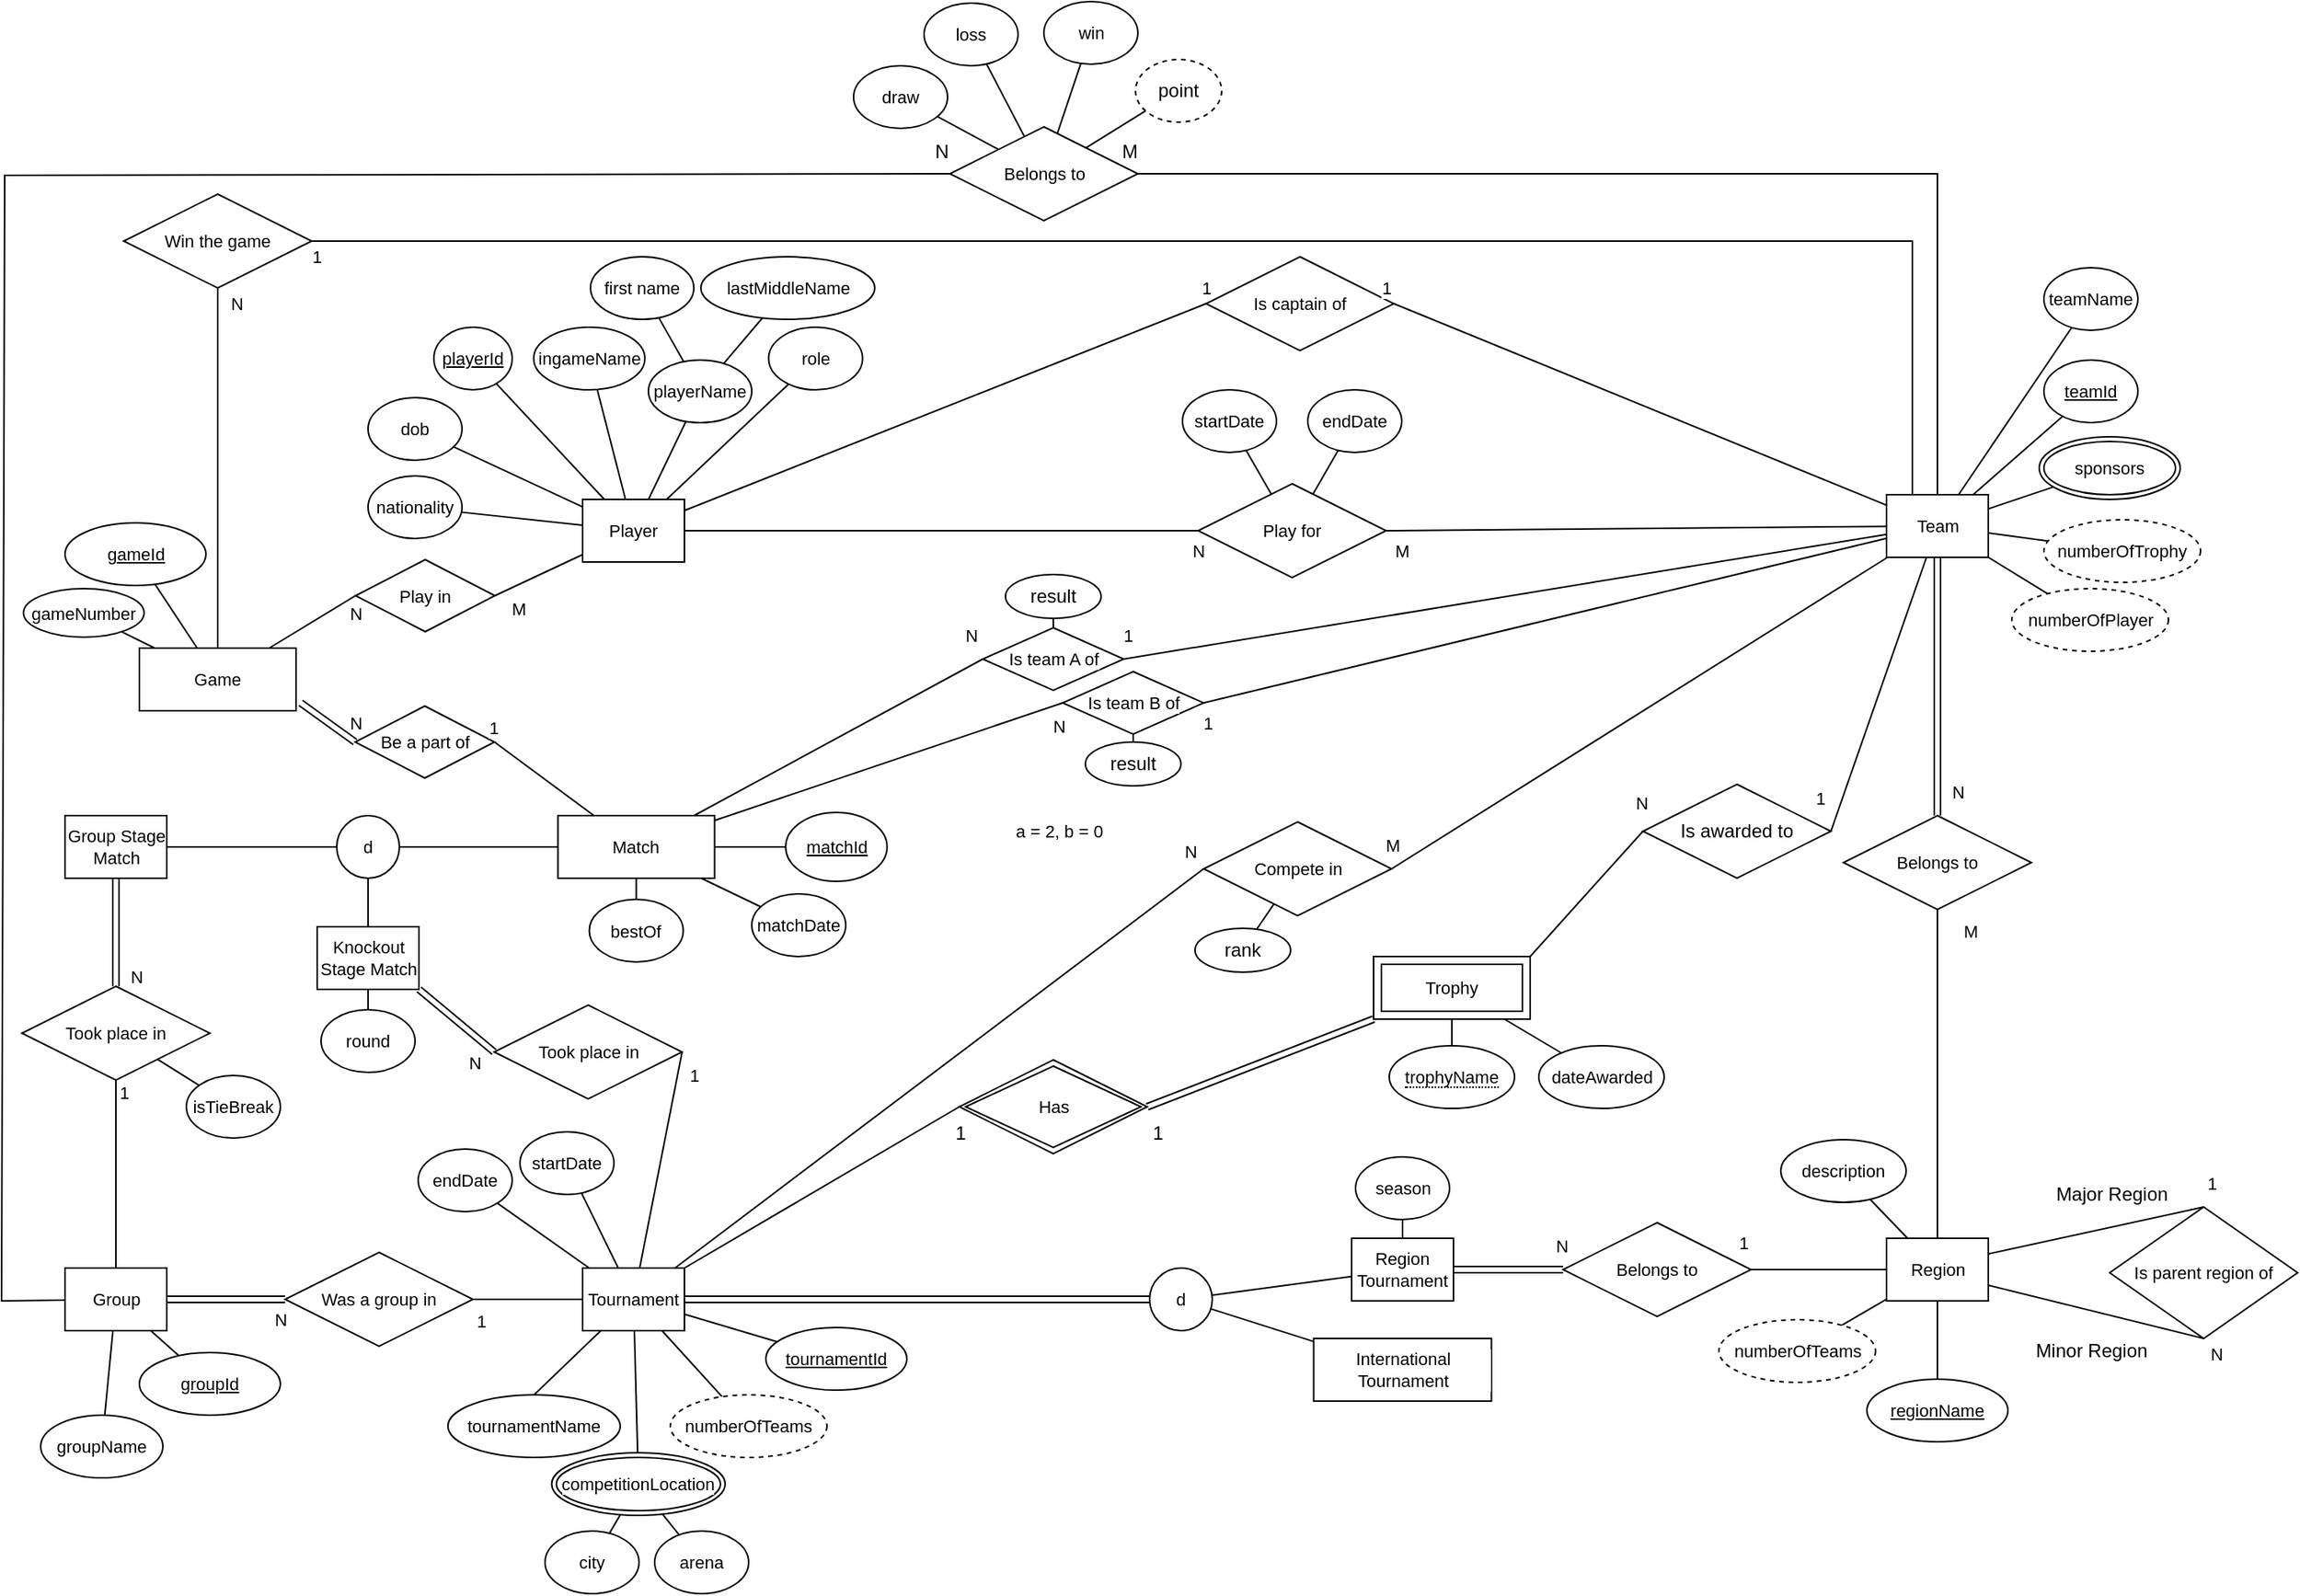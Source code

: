 <mxfile version="24.7.17" pages="3">
  <diagram name="ERD" id="QjuTqfYs076ZWg4kDuWV">
    <mxGraphModel dx="2234" dy="1236" grid="0" gridSize="10" guides="1" tooltips="1" connect="1" arrows="1" fold="1" page="0" pageScale="1" pageWidth="827" pageHeight="1169" background="none" math="0" shadow="0">
      <root>
        <mxCell id="0" />
        <mxCell id="1" parent="0" />
        <mxCell id="fJpas_aMie5ZIC00HAkX-1" value="Player" style="whiteSpace=wrap;html=1;align=center;fontFamily=Helvetica;fontSize=11;fontColor=default;labelBackgroundColor=default;" parent="1" vertex="1">
          <mxGeometry x="-49" y="75" width="65" height="40" as="geometry" />
        </mxCell>
        <mxCell id="fJpas_aMie5ZIC00HAkX-2" style="edgeStyle=none;shape=connector;rounded=0;orthogonalLoop=1;jettySize=auto;html=1;entryDx=0;entryDy=0;strokeColor=default;align=center;verticalAlign=middle;fontFamily=Helvetica;fontSize=11;fontColor=default;labelBackgroundColor=default;endArrow=none;endFill=0;" parent="1" source="fJpas_aMie5ZIC00HAkX-3" target="fJpas_aMie5ZIC00HAkX-1" edge="1">
          <mxGeometry relative="1" as="geometry" />
        </mxCell>
        <mxCell id="fJpas_aMie5ZIC00HAkX-3" value="dob" style="ellipse;whiteSpace=wrap;html=1;align=center;fontFamily=Helvetica;fontSize=11;fontColor=default;labelBackgroundColor=default;flipV=1;" parent="1" vertex="1">
          <mxGeometry x="-186" y="10" width="60" height="40" as="geometry" />
        </mxCell>
        <mxCell id="fJpas_aMie5ZIC00HAkX-4" value="playerId" style="ellipse;whiteSpace=wrap;html=1;align=center;fontStyle=4;fontFamily=Helvetica;fontSize=11;fontColor=default;labelBackgroundColor=default;flipV=1;" parent="1" vertex="1">
          <mxGeometry x="-143.99" y="-35" width="50" height="40" as="geometry" />
        </mxCell>
        <mxCell id="fJpas_aMie5ZIC00HAkX-5" style="edgeStyle=none;shape=connector;rounded=0;orthogonalLoop=1;jettySize=auto;html=1;entryDx=0;entryDy=0;entryPerimeter=0;strokeColor=default;align=center;verticalAlign=middle;fontFamily=Helvetica;fontSize=11;fontColor=default;labelBackgroundColor=default;endArrow=none;endFill=0;" parent="1" source="fJpas_aMie5ZIC00HAkX-4" target="fJpas_aMie5ZIC00HAkX-1" edge="1">
          <mxGeometry relative="1" as="geometry" />
        </mxCell>
        <mxCell id="fJpas_aMie5ZIC00HAkX-16" style="edgeStyle=none;shape=connector;rounded=0;orthogonalLoop=1;jettySize=auto;html=1;strokeColor=default;align=center;verticalAlign=middle;fontFamily=Helvetica;fontSize=11;fontColor=default;labelBackgroundColor=default;endArrow=none;endFill=0;" parent="1" source="fJpas_aMie5ZIC00HAkX-6" target="fJpas_aMie5ZIC00HAkX-1" edge="1">
          <mxGeometry relative="1" as="geometry" />
        </mxCell>
        <mxCell id="fJpas_aMie5ZIC00HAkX-6" value="nationality" style="ellipse;whiteSpace=wrap;html=1;align=center;fontFamily=Helvetica;fontSize=11;fontColor=default;labelBackgroundColor=default;flipV=1;" parent="1" vertex="1">
          <mxGeometry x="-186" y="60" width="60" height="40" as="geometry" />
        </mxCell>
        <mxCell id="fJpas_aMie5ZIC00HAkX-12" style="rounded=0;orthogonalLoop=1;jettySize=auto;html=1;strokeColor=default;endArrow=none;endFill=0;" parent="1" source="fJpas_aMie5ZIC00HAkX-9" target="fJpas_aMie5ZIC00HAkX-1" edge="1">
          <mxGeometry relative="1" as="geometry" />
        </mxCell>
        <mxCell id="fJpas_aMie5ZIC00HAkX-9" value="ingameName" style="ellipse;whiteSpace=wrap;html=1;align=center;fontFamily=Helvetica;fontSize=11;fontColor=default;labelBackgroundColor=default;flipV=1;" parent="1" vertex="1">
          <mxGeometry x="-80.25" y="-35" width="71" height="40" as="geometry" />
        </mxCell>
        <mxCell id="fJpas_aMie5ZIC00HAkX-14" style="edgeStyle=none;shape=connector;rounded=0;orthogonalLoop=1;jettySize=auto;html=1;strokeColor=default;align=center;verticalAlign=middle;fontFamily=Helvetica;fontSize=11;fontColor=default;labelBackgroundColor=default;endArrow=none;endFill=0;" parent="1" source="fJpas_aMie5ZIC00HAkX-10" target="fJpas_aMie5ZIC00HAkX-1" edge="1">
          <mxGeometry relative="1" as="geometry" />
        </mxCell>
        <mxCell id="fJpas_aMie5ZIC00HAkX-118" style="edgeStyle=none;shape=connector;rounded=0;orthogonalLoop=1;jettySize=auto;html=1;strokeColor=default;align=center;verticalAlign=middle;fontFamily=Helvetica;fontSize=11;fontColor=default;labelBackgroundColor=default;endArrow=none;endFill=0;" parent="1" source="fJpas_aMie5ZIC00HAkX-10" target="fJpas_aMie5ZIC00HAkX-97" edge="1">
          <mxGeometry relative="1" as="geometry" />
        </mxCell>
        <mxCell id="fJpas_aMie5ZIC00HAkX-119" style="edgeStyle=none;shape=connector;rounded=0;orthogonalLoop=1;jettySize=auto;html=1;strokeColor=default;align=center;verticalAlign=middle;fontFamily=Helvetica;fontSize=11;fontColor=default;labelBackgroundColor=default;endArrow=none;endFill=0;" parent="1" source="fJpas_aMie5ZIC00HAkX-10" target="fJpas_aMie5ZIC00HAkX-98" edge="1">
          <mxGeometry relative="1" as="geometry" />
        </mxCell>
        <mxCell id="fJpas_aMie5ZIC00HAkX-10" value="playerName" style="ellipse;whiteSpace=wrap;html=1;align=center;fontFamily=Helvetica;fontSize=11;fontColor=default;labelBackgroundColor=default;flipV=1;" parent="1" vertex="1">
          <mxGeometry x="-7" y="-14" width="66" height="40" as="geometry" />
        </mxCell>
        <mxCell id="fJpas_aMie5ZIC00HAkX-15" style="edgeStyle=none;shape=connector;rounded=0;orthogonalLoop=1;jettySize=auto;html=1;strokeColor=default;align=center;verticalAlign=middle;fontFamily=Helvetica;fontSize=11;fontColor=default;labelBackgroundColor=default;endArrow=none;endFill=0;" parent="1" source="fJpas_aMie5ZIC00HAkX-11" target="fJpas_aMie5ZIC00HAkX-1" edge="1">
          <mxGeometry relative="1" as="geometry" />
        </mxCell>
        <mxCell id="fJpas_aMie5ZIC00HAkX-11" value="role" style="ellipse;whiteSpace=wrap;html=1;align=center;fontFamily=Helvetica;fontSize=11;fontColor=default;labelBackgroundColor=default;flipV=1;" parent="1" vertex="1">
          <mxGeometry x="69.75" y="-35" width="60" height="40" as="geometry" />
        </mxCell>
        <mxCell id="fJpas_aMie5ZIC00HAkX-21" value="Team" style="whiteSpace=wrap;html=1;align=center;fontFamily=Helvetica;fontSize=11;fontColor=default;labelBackgroundColor=default;" parent="1" vertex="1">
          <mxGeometry x="783.5" y="72" width="65" height="40" as="geometry" />
        </mxCell>
        <mxCell id="fJpas_aMie5ZIC00HAkX-30" style="rounded=0;orthogonalLoop=1;jettySize=auto;html=1;strokeColor=default;endArrow=none;endFill=0;" parent="1" source="fJpas_aMie5ZIC00HAkX-31" target="fJpas_aMie5ZIC00HAkX-21" edge="1">
          <mxGeometry relative="1" as="geometry" />
        </mxCell>
        <mxCell id="fJpas_aMie5ZIC00HAkX-31" value="&lt;u&gt;teamId&lt;/u&gt;" style="ellipse;whiteSpace=wrap;html=1;align=center;fontFamily=Helvetica;fontSize=11;fontColor=default;labelBackgroundColor=default;flipV=1;" parent="1" vertex="1">
          <mxGeometry x="884" y="-14" width="60" height="40" as="geometry" />
        </mxCell>
        <mxCell id="fJpas_aMie5ZIC00HAkX-38" value="Region" style="whiteSpace=wrap;html=1;align=center;fontFamily=Helvetica;fontSize=11;fontColor=default;labelBackgroundColor=default;" parent="1" vertex="1">
          <mxGeometry x="783.5" y="547" width="65" height="40" as="geometry" />
        </mxCell>
        <mxCell id="fJpas_aMie5ZIC00HAkX-41" style="rounded=0;orthogonalLoop=1;jettySize=auto;html=1;strokeColor=default;endArrow=none;endFill=0;" parent="1" source="fJpas_aMie5ZIC00HAkX-42" target="fJpas_aMie5ZIC00HAkX-38" edge="1">
          <mxGeometry relative="1" as="geometry" />
        </mxCell>
        <mxCell id="fJpas_aMie5ZIC00HAkX-42" value="regionName" style="ellipse;whiteSpace=wrap;html=1;align=center;fontFamily=Helvetica;fontSize=11;fontColor=default;labelBackgroundColor=default;flipV=1;fontStyle=4" parent="1" vertex="1">
          <mxGeometry x="771" y="637" width="90" height="40" as="geometry" />
        </mxCell>
        <mxCell id="fJpas_aMie5ZIC00HAkX-82" style="edgeStyle=none;shape=link;rounded=0;orthogonalLoop=1;jettySize=auto;html=1;strokeColor=default;align=center;verticalAlign=middle;fontFamily=Helvetica;fontSize=11;fontColor=default;labelBackgroundColor=default;endArrow=none;endFill=0;" parent="1" source="fJpas_aMie5ZIC00HAkX-47" target="fJpas_aMie5ZIC00HAkX-81" edge="1">
          <mxGeometry relative="1" as="geometry" />
        </mxCell>
        <mxCell id="m6y0govJC5TdCKhgVr8m-4" style="rounded=0;orthogonalLoop=1;jettySize=auto;html=1;endArrow=none;endFill=0;exitX=1;exitY=0;exitDx=0;exitDy=0;entryX=0;entryY=0.5;entryDx=0;entryDy=0;" parent="1" source="fJpas_aMie5ZIC00HAkX-47" target="m6y0govJC5TdCKhgVr8m-11" edge="1">
          <mxGeometry relative="1" as="geometry">
            <mxPoint x="738" y="773" as="targetPoint" />
          </mxGeometry>
        </mxCell>
        <mxCell id="wX9nulocx6VRCnXDJnAP-2" style="rounded=0;orthogonalLoop=1;jettySize=auto;html=1;endArrow=none;endFill=0;" parent="1" source="fJpas_aMie5ZIC00HAkX-47" target="fJpas_aMie5ZIC00HAkX-103" edge="1">
          <mxGeometry relative="1" as="geometry" />
        </mxCell>
        <mxCell id="fJpas_aMie5ZIC00HAkX-47" value="Tournament" style="whiteSpace=wrap;html=1;align=center;fontFamily=Helvetica;fontSize=11;fontColor=default;labelBackgroundColor=default;flipV=1;" parent="1" vertex="1">
          <mxGeometry x="-49" y="566" width="65" height="40" as="geometry" />
        </mxCell>
        <mxCell id="fJpas_aMie5ZIC00HAkX-50" value="tournamentId" style="ellipse;whiteSpace=wrap;html=1;align=center;fontStyle=4;fontFamily=Helvetica;fontSize=11;fontColor=default;labelBackgroundColor=default;flipV=1;" parent="1" vertex="1">
          <mxGeometry x="68" y="604" width="90" height="40" as="geometry" />
        </mxCell>
        <mxCell id="fJpas_aMie5ZIC00HAkX-51" style="edgeStyle=none;shape=connector;rounded=0;orthogonalLoop=1;jettySize=auto;html=1;entryDx=0;entryDy=0;entryPerimeter=0;strokeColor=default;align=center;verticalAlign=middle;fontFamily=Helvetica;fontSize=11;fontColor=default;labelBackgroundColor=default;endArrow=none;endFill=0;" parent="1" source="fJpas_aMie5ZIC00HAkX-50" target="fJpas_aMie5ZIC00HAkX-47" edge="1">
          <mxGeometry relative="1" as="geometry" />
        </mxCell>
        <mxCell id="fJpas_aMie5ZIC00HAkX-52" style="edgeStyle=none;shape=connector;rounded=0;orthogonalLoop=1;jettySize=auto;html=1;strokeColor=default;align=center;verticalAlign=middle;fontFamily=Helvetica;fontSize=11;fontColor=default;labelBackgroundColor=default;endArrow=none;endFill=0;" parent="1" source="fJpas_aMie5ZIC00HAkX-53" target="fJpas_aMie5ZIC00HAkX-47" edge="1">
          <mxGeometry relative="1" as="geometry" />
        </mxCell>
        <mxCell id="fJpas_aMie5ZIC00HAkX-53" value="endDate" style="ellipse;whiteSpace=wrap;html=1;align=center;fontFamily=Helvetica;fontSize=11;fontColor=default;labelBackgroundColor=default;flipV=1;" parent="1" vertex="1">
          <mxGeometry x="-153.99" y="490" width="60" height="40" as="geometry" />
        </mxCell>
        <mxCell id="fJpas_aMie5ZIC00HAkX-54" style="edgeStyle=none;shape=connector;rounded=0;orthogonalLoop=1;jettySize=auto;html=1;strokeColor=default;align=center;verticalAlign=middle;fontFamily=Helvetica;fontSize=11;fontColor=default;labelBackgroundColor=default;endArrow=none;endFill=0;" parent="1" source="fJpas_aMie5ZIC00HAkX-55" target="fJpas_aMie5ZIC00HAkX-47" edge="1">
          <mxGeometry relative="1" as="geometry" />
        </mxCell>
        <mxCell id="fJpas_aMie5ZIC00HAkX-55" value="startDate" style="ellipse;whiteSpace=wrap;html=1;align=center;fontFamily=Helvetica;fontSize=11;fontColor=default;labelBackgroundColor=default;flipV=1;" parent="1" vertex="1">
          <mxGeometry x="-88.99" y="479" width="60" height="40" as="geometry" />
        </mxCell>
        <mxCell id="fJpas_aMie5ZIC00HAkX-56" style="rounded=0;orthogonalLoop=1;jettySize=auto;html=1;strokeColor=default;endArrow=none;endFill=0;exitX=0.5;exitY=0;exitDx=0;exitDy=0;" parent="1" source="fJpas_aMie5ZIC00HAkX-57" target="fJpas_aMie5ZIC00HAkX-47" edge="1">
          <mxGeometry relative="1" as="geometry" />
        </mxCell>
        <mxCell id="fJpas_aMie5ZIC00HAkX-57" value="tournamentName" style="ellipse;whiteSpace=wrap;html=1;align=center;fontFamily=Helvetica;fontSize=11;fontColor=default;labelBackgroundColor=default;flipV=1;" parent="1" vertex="1">
          <mxGeometry x="-135" y="647" width="110" height="40" as="geometry" />
        </mxCell>
        <mxCell id="fJpas_aMie5ZIC00HAkX-66" style="edgeStyle=none;shape=link;rounded=0;orthogonalLoop=1;jettySize=auto;html=1;strokeColor=default;align=center;verticalAlign=middle;fontFamily=Helvetica;fontSize=11;fontColor=default;labelBackgroundColor=default;endArrow=none;endFill=0;exitX=0.5;exitY=0;exitDx=0;exitDy=0;" parent="1" source="fJpas_aMie5ZIC00HAkX-65" target="fJpas_aMie5ZIC00HAkX-21" edge="1">
          <mxGeometry relative="1" as="geometry">
            <mxPoint x="552.5" y="200" as="sourcePoint" />
          </mxGeometry>
        </mxCell>
        <mxCell id="fJpas_aMie5ZIC00HAkX-67" style="edgeStyle=none;shape=connector;rounded=0;orthogonalLoop=1;jettySize=auto;html=1;strokeColor=default;align=center;verticalAlign=middle;fontFamily=Helvetica;fontSize=11;fontColor=default;labelBackgroundColor=default;endArrow=none;endFill=0;" parent="1" source="fJpas_aMie5ZIC00HAkX-65" target="fJpas_aMie5ZIC00HAkX-38" edge="1">
          <mxGeometry relative="1" as="geometry" />
        </mxCell>
        <mxCell id="fJpas_aMie5ZIC00HAkX-65" value="Belongs to" style="shape=rhombus;perimeter=rhombusPerimeter;whiteSpace=wrap;html=1;align=center;fontFamily=Helvetica;fontSize=11;fontColor=default;labelBackgroundColor=default;" parent="1" vertex="1">
          <mxGeometry x="756" y="277" width="120" height="60" as="geometry" />
        </mxCell>
        <mxCell id="fJpas_aMie5ZIC00HAkX-68" value="M" style="text;html=1;align=center;verticalAlign=middle;resizable=0;points=[];autosize=1;strokeColor=none;fillColor=none;fontFamily=Helvetica;fontSize=11;fontColor=default;labelBackgroundColor=default;" parent="1" vertex="1">
          <mxGeometry x="823.5" y="338" width="27" height="25" as="geometry" />
        </mxCell>
        <mxCell id="fJpas_aMie5ZIC00HAkX-69" value="N" style="text;html=1;align=center;verticalAlign=middle;resizable=0;points=[];autosize=1;strokeColor=none;fillColor=none;fontFamily=Helvetica;fontSize=11;fontColor=default;labelBackgroundColor=default;" parent="1" vertex="1">
          <mxGeometry x="813.5" y="247" width="30" height="30" as="geometry" />
        </mxCell>
        <mxCell id="fJpas_aMie5ZIC00HAkX-76" style="edgeStyle=none;shape=link;rounded=0;orthogonalLoop=1;jettySize=auto;html=1;strokeColor=default;align=center;verticalAlign=middle;fontFamily=Helvetica;fontSize=11;fontColor=default;labelBackgroundColor=default;endArrow=none;endFill=0;" parent="1" source="fJpas_aMie5ZIC00HAkX-70" target="fJpas_aMie5ZIC00HAkX-71" edge="1">
          <mxGeometry relative="1" as="geometry" />
        </mxCell>
        <mxCell id="fJpas_aMie5ZIC00HAkX-77" style="edgeStyle=none;shape=connector;rounded=0;orthogonalLoop=1;jettySize=auto;html=1;strokeColor=default;align=center;verticalAlign=middle;fontFamily=Helvetica;fontSize=11;fontColor=default;labelBackgroundColor=default;endArrow=none;endFill=0;exitX=1;exitY=0.5;exitDx=0;exitDy=0;" parent="1" source="fJpas_aMie5ZIC00HAkX-70" target="fJpas_aMie5ZIC00HAkX-38" edge="1">
          <mxGeometry relative="1" as="geometry" />
        </mxCell>
        <mxCell id="fJpas_aMie5ZIC00HAkX-70" value="Belongs to" style="shape=rhombus;perimeter=rhombusPerimeter;whiteSpace=wrap;html=1;align=center;fontFamily=Helvetica;fontSize=11;fontColor=default;labelBackgroundColor=default;" parent="1" vertex="1">
          <mxGeometry x="577" y="537" width="120" height="60" as="geometry" />
        </mxCell>
        <mxCell id="fJpas_aMie5ZIC00HAkX-83" style="edgeStyle=none;shape=connector;rounded=0;orthogonalLoop=1;jettySize=auto;html=1;strokeColor=default;align=center;verticalAlign=middle;fontFamily=Helvetica;fontSize=11;fontColor=default;labelBackgroundColor=default;endArrow=none;endFill=0;" parent="1" source="fJpas_aMie5ZIC00HAkX-71" target="fJpas_aMie5ZIC00HAkX-81" edge="1">
          <mxGeometry relative="1" as="geometry" />
        </mxCell>
        <mxCell id="fJpas_aMie5ZIC00HAkX-71" value="Region Tournament" style="whiteSpace=wrap;html=1;align=center;fontFamily=Helvetica;fontSize=11;fontColor=default;labelBackgroundColor=default;flipV=1;" parent="1" vertex="1">
          <mxGeometry x="442" y="547" width="65" height="40" as="geometry" />
        </mxCell>
        <mxCell id="fJpas_aMie5ZIC00HAkX-84" style="edgeStyle=none;shape=connector;rounded=0;orthogonalLoop=1;jettySize=auto;html=1;strokeColor=default;align=center;verticalAlign=middle;fontFamily=Helvetica;fontSize=11;fontColor=default;labelBackgroundColor=default;endArrow=none;endFill=0;" parent="1" source="fJpas_aMie5ZIC00HAkX-73" target="fJpas_aMie5ZIC00HAkX-81" edge="1">
          <mxGeometry relative="1" as="geometry" />
        </mxCell>
        <mxCell id="fJpas_aMie5ZIC00HAkX-73" value="International Tournament" style="whiteSpace=wrap;html=1;align=center;fontFamily=Helvetica;fontSize=11;fontColor=default;labelBackgroundColor=default;flipV=1;" parent="1" vertex="1">
          <mxGeometry x="417.75" y="611" width="113.5" height="40" as="geometry" />
        </mxCell>
        <mxCell id="fJpas_aMie5ZIC00HAkX-75" style="edgeStyle=none;shape=connector;rounded=0;orthogonalLoop=1;jettySize=auto;html=1;strokeColor=default;align=center;verticalAlign=middle;fontFamily=Helvetica;fontSize=11;fontColor=default;labelBackgroundColor=default;endArrow=none;endFill=0;" parent="1" source="fJpas_aMie5ZIC00HAkX-74" target="fJpas_aMie5ZIC00HAkX-71" edge="1">
          <mxGeometry relative="1" as="geometry" />
        </mxCell>
        <mxCell id="fJpas_aMie5ZIC00HAkX-74" value="season" style="ellipse;whiteSpace=wrap;html=1;align=center;fontFamily=Helvetica;fontSize=11;fontColor=default;labelBackgroundColor=default;flipV=1;" parent="1" vertex="1">
          <mxGeometry x="444.5" y="495" width="60" height="40" as="geometry" />
        </mxCell>
        <mxCell id="fJpas_aMie5ZIC00HAkX-81" value="d" style="ellipse;whiteSpace=wrap;html=1;aspect=fixed;fontFamily=Helvetica;fontSize=11;fontColor=default;labelBackgroundColor=default;" parent="1" vertex="1">
          <mxGeometry x="313" y="566" width="40" height="40" as="geometry" />
        </mxCell>
        <mxCell id="fJpas_aMie5ZIC00HAkX-86" style="edgeStyle=none;shape=connector;rounded=0;orthogonalLoop=1;jettySize=auto;html=1;strokeColor=default;align=center;verticalAlign=middle;fontFamily=Helvetica;fontSize=11;fontColor=default;labelBackgroundColor=default;endArrow=none;endFill=0;" parent="1" source="fJpas_aMie5ZIC00HAkX-85" target="fJpas_aMie5ZIC00HAkX-1" edge="1">
          <mxGeometry relative="1" as="geometry" />
        </mxCell>
        <mxCell id="fJpas_aMie5ZIC00HAkX-87" style="edgeStyle=none;shape=connector;rounded=0;orthogonalLoop=1;jettySize=auto;html=1;exitX=1;exitY=0.5;exitDx=0;exitDy=0;strokeColor=default;align=center;verticalAlign=middle;fontFamily=Helvetica;fontSize=11;fontColor=default;labelBackgroundColor=default;endArrow=none;endFill=0;" parent="1" source="fJpas_aMie5ZIC00HAkX-85" target="fJpas_aMie5ZIC00HAkX-21" edge="1">
          <mxGeometry relative="1" as="geometry" />
        </mxCell>
        <mxCell id="fJpas_aMie5ZIC00HAkX-85" value="Play for" style="shape=rhombus;perimeter=rhombusPerimeter;whiteSpace=wrap;html=1;align=center;fontFamily=Helvetica;fontSize=11;fontColor=default;labelBackgroundColor=default;" parent="1" vertex="1">
          <mxGeometry x="344" y="65" width="120" height="60" as="geometry" />
        </mxCell>
        <mxCell id="fJpas_aMie5ZIC00HAkX-88" value="N" style="text;html=1;align=center;verticalAlign=middle;resizable=0;points=[];autosize=1;strokeColor=none;fillColor=none;fontFamily=Helvetica;fontSize=11;fontColor=default;labelBackgroundColor=default;" parent="1" vertex="1">
          <mxGeometry x="329" y="93" width="30" height="30" as="geometry" />
        </mxCell>
        <mxCell id="fJpas_aMie5ZIC00HAkX-89" value="M" style="text;html=1;align=center;verticalAlign=middle;resizable=0;points=[];autosize=1;strokeColor=none;fillColor=none;fontFamily=Helvetica;fontSize=11;fontColor=default;labelBackgroundColor=default;" parent="1" vertex="1">
          <mxGeometry x="459" y="93" width="30" height="30" as="geometry" />
        </mxCell>
        <mxCell id="fJpas_aMie5ZIC00HAkX-91" style="edgeStyle=none;shape=connector;rounded=0;orthogonalLoop=1;jettySize=auto;html=1;strokeColor=default;align=center;verticalAlign=middle;fontFamily=Helvetica;fontSize=11;fontColor=default;labelBackgroundColor=default;endArrow=none;endFill=0;" parent="1" source="fJpas_aMie5ZIC00HAkX-90" target="fJpas_aMie5ZIC00HAkX-47" edge="1">
          <mxGeometry relative="1" as="geometry" />
        </mxCell>
        <mxCell id="fJpas_aMie5ZIC00HAkX-90" value="numberOfTeams" style="ellipse;whiteSpace=wrap;html=1;align=center;dashed=1;fontFamily=Helvetica;fontSize=11;fontColor=default;labelBackgroundColor=default;" parent="1" vertex="1">
          <mxGeometry x="7" y="647" width="100" height="40" as="geometry" />
        </mxCell>
        <mxCell id="fJpas_aMie5ZIC00HAkX-93" style="edgeStyle=none;shape=connector;rounded=0;orthogonalLoop=1;jettySize=auto;html=1;strokeColor=default;align=center;verticalAlign=middle;fontFamily=Helvetica;fontSize=11;fontColor=default;labelBackgroundColor=default;endArrow=none;endFill=0;" parent="1" source="fJpas_aMie5ZIC00HAkX-92" target="fJpas_aMie5ZIC00HAkX-85" edge="1">
          <mxGeometry relative="1" as="geometry" />
        </mxCell>
        <mxCell id="fJpas_aMie5ZIC00HAkX-92" value="startDate" style="ellipse;whiteSpace=wrap;html=1;align=center;fontFamily=Helvetica;fontSize=11;fontColor=default;labelBackgroundColor=default;flipV=1;" parent="1" vertex="1">
          <mxGeometry x="334" y="5" width="60" height="40" as="geometry" />
        </mxCell>
        <mxCell id="fJpas_aMie5ZIC00HAkX-95" style="edgeStyle=none;shape=connector;rounded=0;orthogonalLoop=1;jettySize=auto;html=1;strokeColor=default;align=center;verticalAlign=middle;fontFamily=Helvetica;fontSize=11;fontColor=default;labelBackgroundColor=default;endArrow=none;endFill=0;" parent="1" source="fJpas_aMie5ZIC00HAkX-94" target="fJpas_aMie5ZIC00HAkX-85" edge="1">
          <mxGeometry relative="1" as="geometry" />
        </mxCell>
        <mxCell id="fJpas_aMie5ZIC00HAkX-94" value="endDate" style="ellipse;whiteSpace=wrap;html=1;align=center;fontFamily=Helvetica;fontSize=11;fontColor=default;labelBackgroundColor=default;flipV=1;" parent="1" vertex="1">
          <mxGeometry x="414" y="5" width="60" height="40" as="geometry" />
        </mxCell>
        <mxCell id="fJpas_aMie5ZIC00HAkX-97" value="first name" style="ellipse;whiteSpace=wrap;html=1;align=center;fontFamily=Helvetica;fontSize=11;fontColor=default;labelBackgroundColor=default;flipV=1;" parent="1" vertex="1">
          <mxGeometry x="-44" y="-80" width="66" height="40" as="geometry" />
        </mxCell>
        <mxCell id="fJpas_aMie5ZIC00HAkX-98" value="lastMiddleName" style="ellipse;whiteSpace=wrap;html=1;align=center;fontFamily=Helvetica;fontSize=11;fontColor=default;labelBackgroundColor=default;flipV=1;" parent="1" vertex="1">
          <mxGeometry x="26.5" y="-80" width="111" height="40" as="geometry" />
        </mxCell>
        <mxCell id="fJpas_aMie5ZIC00HAkX-103" value="competitionLocation" style="ellipse;shape=doubleEllipse;margin=3;whiteSpace=wrap;html=1;align=center;fontFamily=Helvetica;fontSize=11;fontColor=default;labelBackgroundColor=default;" parent="1" vertex="1">
          <mxGeometry x="-68.75" y="684" width="110.75" height="40" as="geometry" />
        </mxCell>
        <mxCell id="fJpas_aMie5ZIC00HAkX-105" style="edgeStyle=none;shape=connector;rounded=0;orthogonalLoop=1;jettySize=auto;html=1;strokeColor=default;align=center;verticalAlign=middle;fontFamily=Helvetica;fontSize=11;fontColor=default;labelBackgroundColor=default;endArrow=none;endFill=0;exitX=1;exitY=0.5;exitDx=0;exitDy=0;" parent="1" source="fJpas_aMie5ZIC00HAkX-104" target="fJpas_aMie5ZIC00HAkX-21" edge="1">
          <mxGeometry relative="1" as="geometry" />
        </mxCell>
        <mxCell id="fJpas_aMie5ZIC00HAkX-106" style="edgeStyle=none;shape=connector;rounded=0;orthogonalLoop=1;jettySize=auto;html=1;strokeColor=default;align=center;verticalAlign=middle;fontFamily=Helvetica;fontSize=11;fontColor=default;labelBackgroundColor=default;endArrow=none;endFill=0;exitX=0;exitY=0.5;exitDx=0;exitDy=0;" parent="1" source="fJpas_aMie5ZIC00HAkX-104" target="fJpas_aMie5ZIC00HAkX-47" edge="1">
          <mxGeometry relative="1" as="geometry" />
        </mxCell>
        <mxCell id="fJpas_aMie5ZIC00HAkX-112" style="edgeStyle=none;shape=connector;rounded=0;orthogonalLoop=1;jettySize=auto;html=1;strokeColor=default;align=center;verticalAlign=middle;fontFamily=Helvetica;fontSize=11;fontColor=default;labelBackgroundColor=default;endArrow=none;endFill=0;" parent="1" source="fJpas_aMie5ZIC00HAkX-109" target="fJpas_aMie5ZIC00HAkX-103" edge="1">
          <mxGeometry relative="1" as="geometry" />
        </mxCell>
        <mxCell id="fJpas_aMie5ZIC00HAkX-109" value="city" style="ellipse;whiteSpace=wrap;html=1;align=center;fontFamily=Helvetica;fontSize=11;fontColor=default;labelBackgroundColor=default;flipV=1;" parent="1" vertex="1">
          <mxGeometry x="-73" y="734" width="60" height="40" as="geometry" />
        </mxCell>
        <mxCell id="fJpas_aMie5ZIC00HAkX-113" style="edgeStyle=none;shape=connector;rounded=0;orthogonalLoop=1;jettySize=auto;html=1;strokeColor=default;align=center;verticalAlign=middle;fontFamily=Helvetica;fontSize=11;fontColor=default;labelBackgroundColor=default;endArrow=none;endFill=0;" parent="1" source="fJpas_aMie5ZIC00HAkX-111" target="fJpas_aMie5ZIC00HAkX-103" edge="1">
          <mxGeometry relative="1" as="geometry" />
        </mxCell>
        <mxCell id="fJpas_aMie5ZIC00HAkX-111" value="arena" style="ellipse;whiteSpace=wrap;html=1;align=center;fontFamily=Helvetica;fontSize=11;fontColor=default;labelBackgroundColor=default;flipV=1;" parent="1" vertex="1">
          <mxGeometry x="-3" y="734" width="60" height="40" as="geometry" />
        </mxCell>
        <mxCell id="fJpas_aMie5ZIC00HAkX-115" style="edgeStyle=none;shape=connector;rounded=0;orthogonalLoop=1;jettySize=auto;html=1;strokeColor=default;align=center;verticalAlign=middle;fontFamily=Helvetica;fontSize=11;fontColor=default;labelBackgroundColor=default;endArrow=none;endFill=0;" parent="1" source="fJpas_aMie5ZIC00HAkX-114" target="fJpas_aMie5ZIC00HAkX-21" edge="1">
          <mxGeometry relative="1" as="geometry" />
        </mxCell>
        <mxCell id="fJpas_aMie5ZIC00HAkX-114" value="sponsors" style="ellipse;shape=doubleEllipse;margin=3;whiteSpace=wrap;html=1;align=center;fontFamily=Helvetica;fontSize=11;fontColor=default;labelBackgroundColor=default;direction=south;" parent="1" vertex="1">
          <mxGeometry x="881" y="35" width="90" height="40" as="geometry" />
        </mxCell>
        <mxCell id="fJpas_aMie5ZIC00HAkX-116" value="1" style="text;html=1;align=center;verticalAlign=middle;resizable=0;points=[];autosize=1;strokeColor=none;fillColor=none;fontFamily=Helvetica;fontSize=11;fontColor=default;labelBackgroundColor=default;" parent="1" vertex="1">
          <mxGeometry x="676.5" y="535" width="30" height="30" as="geometry" />
        </mxCell>
        <mxCell id="fJpas_aMie5ZIC00HAkX-117" value="N" style="text;html=1;align=center;verticalAlign=middle;resizable=0;points=[];autosize=1;strokeColor=none;fillColor=none;fontFamily=Helvetica;fontSize=11;fontColor=default;labelBackgroundColor=default;" parent="1" vertex="1">
          <mxGeometry x="560.5" y="537" width="30" height="30" as="geometry" />
        </mxCell>
        <mxCell id="fJpas_aMie5ZIC00HAkX-130" style="edgeStyle=none;rounded=0;orthogonalLoop=1;jettySize=auto;html=1;entryX=0;entryY=0.5;entryDx=0;entryDy=0;strokeColor=default;align=center;verticalAlign=middle;fontFamily=Helvetica;fontSize=11;fontColor=default;labelBackgroundColor=default;endArrow=none;endFill=0;" parent="1" source="fJpas_aMie5ZIC00HAkX-120" target="fJpas_aMie5ZIC00HAkX-128" edge="1">
          <mxGeometry relative="1" as="geometry" />
        </mxCell>
        <mxCell id="fJpas_aMie5ZIC00HAkX-131" style="edgeStyle=none;rounded=0;orthogonalLoop=1;jettySize=auto;html=1;entryX=0;entryY=0.5;entryDx=0;entryDy=0;strokeColor=default;align=center;verticalAlign=middle;fontFamily=Helvetica;fontSize=11;fontColor=default;labelBackgroundColor=default;endArrow=none;endFill=0;" parent="1" source="fJpas_aMie5ZIC00HAkX-120" target="fJpas_aMie5ZIC00HAkX-129" edge="1">
          <mxGeometry relative="1" as="geometry" />
        </mxCell>
        <mxCell id="fJpas_aMie5ZIC00HAkX-120" value="Match" style="whiteSpace=wrap;html=1;align=center;fontFamily=Helvetica;fontSize=11;fontColor=default;labelBackgroundColor=default;" parent="1" vertex="1">
          <mxGeometry x="-64.75" y="277" width="100" height="40" as="geometry" />
        </mxCell>
        <mxCell id="fJpas_aMie5ZIC00HAkX-122" style="edgeStyle=none;shape=connector;rounded=0;orthogonalLoop=1;jettySize=auto;html=1;strokeColor=default;align=center;verticalAlign=middle;fontFamily=Helvetica;fontSize=11;fontColor=default;labelBackgroundColor=default;endArrow=none;endFill=0;" parent="1" source="fJpas_aMie5ZIC00HAkX-121" target="fJpas_aMie5ZIC00HAkX-120" edge="1">
          <mxGeometry relative="1" as="geometry" />
        </mxCell>
        <mxCell id="fJpas_aMie5ZIC00HAkX-121" value="matchId" style="ellipse;whiteSpace=wrap;html=1;align=center;fontStyle=4;fontFamily=Helvetica;fontSize=11;fontColor=default;labelBackgroundColor=default;flipV=1;" parent="1" vertex="1">
          <mxGeometry x="80.63" y="275" width="64.75" height="44" as="geometry" />
        </mxCell>
        <mxCell id="NF3LTUQ_bPjJrq3eggiO-4" style="rounded=0;orthogonalLoop=1;jettySize=auto;html=1;endArrow=none;endFill=0;" parent="1" source="fJpas_aMie5ZIC00HAkX-123" target="fJpas_aMie5ZIC00HAkX-120" edge="1">
          <mxGeometry relative="1" as="geometry" />
        </mxCell>
        <mxCell id="fJpas_aMie5ZIC00HAkX-123" value="matchDate" style="ellipse;whiteSpace=wrap;html=1;align=center;fontFamily=Helvetica;fontSize=11;fontColor=default;labelBackgroundColor=default;flipV=1;" parent="1" vertex="1">
          <mxGeometry x="59" y="327" width="60" height="40" as="geometry" />
        </mxCell>
        <mxCell id="fJpas_aMie5ZIC00HAkX-126" style="edgeStyle=none;rounded=0;orthogonalLoop=1;jettySize=auto;html=1;strokeColor=default;align=center;verticalAlign=middle;fontFamily=Helvetica;fontSize=11;fontColor=default;labelBackgroundColor=default;endArrow=none;endFill=0;exitX=1;exitY=0.5;exitDx=0;exitDy=0;" parent="1" source="fJpas_aMie5ZIC00HAkX-125" target="fJpas_aMie5ZIC00HAkX-47" edge="1">
          <mxGeometry relative="1" as="geometry" />
        </mxCell>
        <mxCell id="fJpas_aMie5ZIC00HAkX-127" style="edgeStyle=none;shape=link;rounded=0;orthogonalLoop=1;jettySize=auto;html=1;strokeColor=default;align=center;verticalAlign=middle;fontFamily=Helvetica;fontSize=11;fontColor=default;labelBackgroundColor=default;endArrow=none;endFill=0;exitX=0;exitY=0.5;exitDx=0;exitDy=0;entryX=1;entryY=1;entryDx=0;entryDy=0;" parent="1" source="fJpas_aMie5ZIC00HAkX-125" target="wX9nulocx6VRCnXDJnAP-21" edge="1">
          <mxGeometry relative="1" as="geometry">
            <mxPoint x="-16.5" y="413" as="sourcePoint" />
          </mxGeometry>
        </mxCell>
        <mxCell id="fJpas_aMie5ZIC00HAkX-132" style="edgeStyle=none;shape=connector;rounded=0;orthogonalLoop=1;jettySize=auto;html=1;strokeColor=default;align=center;verticalAlign=middle;fontFamily=Helvetica;fontSize=11;fontColor=default;labelBackgroundColor=default;endArrow=none;endFill=0;exitX=1;exitY=0.5;exitDx=0;exitDy=0;" parent="1" source="fJpas_aMie5ZIC00HAkX-128" target="fJpas_aMie5ZIC00HAkX-21" edge="1">
          <mxGeometry relative="1" as="geometry" />
        </mxCell>
        <mxCell id="m6y0govJC5TdCKhgVr8m-15" style="rounded=0;orthogonalLoop=1;jettySize=auto;html=1;endArrow=none;endFill=0;" parent="1" source="fJpas_aMie5ZIC00HAkX-128" target="m6y0govJC5TdCKhgVr8m-14" edge="1">
          <mxGeometry relative="1" as="geometry" />
        </mxCell>
        <mxCell id="fJpas_aMie5ZIC00HAkX-128" value="Is team A of" style="shape=rhombus;perimeter=rhombusPerimeter;whiteSpace=wrap;html=1;align=center;fontFamily=Helvetica;fontSize=11;fontColor=default;labelBackgroundColor=default;" parent="1" vertex="1">
          <mxGeometry x="206.5" y="157" width="90" height="40" as="geometry" />
        </mxCell>
        <mxCell id="fJpas_aMie5ZIC00HAkX-133" style="edgeStyle=none;shape=connector;rounded=0;orthogonalLoop=1;jettySize=auto;html=1;strokeColor=default;align=center;verticalAlign=middle;fontFamily=Helvetica;fontSize=11;fontColor=default;labelBackgroundColor=default;endArrow=none;endFill=0;exitX=1;exitY=0.5;exitDx=0;exitDy=0;" parent="1" source="fJpas_aMie5ZIC00HAkX-129" target="fJpas_aMie5ZIC00HAkX-21" edge="1">
          <mxGeometry relative="1" as="geometry" />
        </mxCell>
        <mxCell id="m6y0govJC5TdCKhgVr8m-17" style="edgeStyle=none;shape=connector;rounded=0;orthogonalLoop=1;jettySize=auto;html=1;strokeColor=default;align=center;verticalAlign=middle;fontFamily=Helvetica;fontSize=11;fontColor=default;labelBackgroundColor=default;endArrow=none;endFill=0;" parent="1" source="fJpas_aMie5ZIC00HAkX-129" target="m6y0govJC5TdCKhgVr8m-16" edge="1">
          <mxGeometry relative="1" as="geometry" />
        </mxCell>
        <mxCell id="fJpas_aMie5ZIC00HAkX-129" value="Is team B of" style="shape=rhombus;perimeter=rhombusPerimeter;whiteSpace=wrap;html=1;align=center;fontFamily=Helvetica;fontSize=11;fontColor=default;labelBackgroundColor=default;" parent="1" vertex="1">
          <mxGeometry x="257.5" y="185" width="90" height="40" as="geometry" />
        </mxCell>
        <mxCell id="fJpas_aMie5ZIC00HAkX-134" value="N" style="text;html=1;align=center;verticalAlign=middle;resizable=0;points=[];autosize=1;strokeColor=none;fillColor=none;fontFamily=Helvetica;fontSize=11;fontColor=default;labelBackgroundColor=default;" parent="1" vertex="1">
          <mxGeometry x="184" y="147" width="30" height="30" as="geometry" />
        </mxCell>
        <mxCell id="fJpas_aMie5ZIC00HAkX-137" value="1" style="text;html=1;align=center;verticalAlign=middle;resizable=0;points=[];autosize=1;strokeColor=none;fillColor=none;fontFamily=Helvetica;fontSize=11;fontColor=default;labelBackgroundColor=default;" parent="1" vertex="1">
          <mxGeometry x="284" y="147" width="30" height="30" as="geometry" />
        </mxCell>
        <mxCell id="fJpas_aMie5ZIC00HAkX-138" value="1" style="text;html=1;align=center;verticalAlign=middle;resizable=0;points=[];autosize=1;strokeColor=none;fillColor=none;fontFamily=Helvetica;fontSize=11;fontColor=default;labelBackgroundColor=default;" parent="1" vertex="1">
          <mxGeometry x="335" y="203" width="30" height="30" as="geometry" />
        </mxCell>
        <mxCell id="fJpas_aMie5ZIC00HAkX-139" value="N" style="text;html=1;align=center;verticalAlign=middle;resizable=0;points=[];autosize=1;strokeColor=none;fillColor=none;fontFamily=Helvetica;fontSize=11;fontColor=default;labelBackgroundColor=default;" parent="1" vertex="1">
          <mxGeometry x="240" y="205" width="30" height="30" as="geometry" />
        </mxCell>
        <mxCell id="fJpas_aMie5ZIC00HAkX-156" style="edgeStyle=none;shape=connector;rounded=0;orthogonalLoop=1;jettySize=auto;html=1;strokeColor=default;align=center;verticalAlign=middle;fontFamily=Helvetica;fontSize=11;fontColor=default;labelBackgroundColor=default;endArrow=none;endFill=0;exitX=1;exitY=0.5;exitDx=0;exitDy=0;" parent="1" source="fJpas_aMie5ZIC00HAkX-155" target="fJpas_aMie5ZIC00HAkX-21" edge="1">
          <mxGeometry relative="1" as="geometry" />
        </mxCell>
        <mxCell id="fJpas_aMie5ZIC00HAkX-157" style="edgeStyle=none;shape=connector;rounded=0;orthogonalLoop=1;jettySize=auto;html=1;strokeColor=default;align=center;verticalAlign=middle;fontFamily=Helvetica;fontSize=11;fontColor=default;labelBackgroundColor=default;endArrow=none;endFill=0;exitX=0;exitY=0.5;exitDx=0;exitDy=0;" parent="1" source="fJpas_aMie5ZIC00HAkX-155" target="fJpas_aMie5ZIC00HAkX-1" edge="1">
          <mxGeometry relative="1" as="geometry" />
        </mxCell>
        <mxCell id="fJpas_aMie5ZIC00HAkX-155" value="Is captain of" style="shape=rhombus;perimeter=rhombusPerimeter;whiteSpace=wrap;html=1;align=center;fontFamily=Helvetica;fontSize=11;fontColor=default;labelBackgroundColor=default;" parent="1" vertex="1">
          <mxGeometry x="349" y="-80" width="120" height="60" as="geometry" />
        </mxCell>
        <mxCell id="fJpas_aMie5ZIC00HAkX-158" value="1" style="text;html=1;align=center;verticalAlign=middle;resizable=0;points=[];autosize=1;strokeColor=none;fillColor=none;fontFamily=Helvetica;fontSize=11;fontColor=default;labelBackgroundColor=default;" parent="1" vertex="1">
          <mxGeometry x="449" y="-75" width="30" height="30" as="geometry" />
        </mxCell>
        <mxCell id="fJpas_aMie5ZIC00HAkX-159" value="1" style="text;html=1;align=center;verticalAlign=middle;resizable=0;points=[];autosize=1;strokeColor=none;fillColor=none;fontFamily=Helvetica;fontSize=11;fontColor=default;labelBackgroundColor=default;" parent="1" vertex="1">
          <mxGeometry x="334" y="-75" width="30" height="30" as="geometry" />
        </mxCell>
        <mxCell id="lP6sr1MbRHoWhHon_gvg-2" style="rounded=0;orthogonalLoop=1;jettySize=auto;html=1;entryX=1;entryY=0.25;entryDx=0;entryDy=0;endArrow=none;endFill=0;exitX=0.5;exitY=0;exitDx=0;exitDy=0;" parent="1" source="lP6sr1MbRHoWhHon_gvg-1" target="fJpas_aMie5ZIC00HAkX-38" edge="1">
          <mxGeometry relative="1" as="geometry" />
        </mxCell>
        <mxCell id="lP6sr1MbRHoWhHon_gvg-4" style="edgeStyle=none;shape=connector;rounded=0;orthogonalLoop=1;jettySize=auto;html=1;entryX=1;entryY=0.75;entryDx=0;entryDy=0;strokeColor=default;align=center;verticalAlign=middle;fontFamily=Helvetica;fontSize=11;fontColor=default;labelBackgroundColor=default;endArrow=none;endFill=0;exitX=0.5;exitY=1;exitDx=0;exitDy=0;" parent="1" source="lP6sr1MbRHoWhHon_gvg-1" target="fJpas_aMie5ZIC00HAkX-38" edge="1">
          <mxGeometry relative="1" as="geometry" />
        </mxCell>
        <mxCell id="lP6sr1MbRHoWhHon_gvg-1" value="Is parent region of" style="shape=rhombus;perimeter=rhombusPerimeter;whiteSpace=wrap;html=1;align=center;fontFamily=Helvetica;fontSize=11;fontColor=default;labelBackgroundColor=default;" parent="1" vertex="1">
          <mxGeometry x="926" y="527" width="120" height="84" as="geometry" />
        </mxCell>
        <mxCell id="lP6sr1MbRHoWhHon_gvg-5" value="N" style="text;html=1;align=center;verticalAlign=middle;resizable=0;points=[];autosize=1;strokeColor=none;fillColor=none;fontFamily=Helvetica;fontSize=11;fontColor=default;labelBackgroundColor=default;" parent="1" vertex="1">
          <mxGeometry x="979" y="606" width="30" height="30" as="geometry" />
        </mxCell>
        <mxCell id="lP6sr1MbRHoWhHon_gvg-6" value="1" style="text;html=1;align=center;verticalAlign=middle;resizable=0;points=[];autosize=1;strokeColor=none;fillColor=none;fontFamily=Helvetica;fontSize=11;fontColor=default;labelBackgroundColor=default;" parent="1" vertex="1">
          <mxGeometry x="976" y="497" width="30" height="30" as="geometry" />
        </mxCell>
        <mxCell id="lP6sr1MbRHoWhHon_gvg-7" value="Trophy" style="shape=ext;margin=3;double=1;whiteSpace=wrap;html=1;align=center;fontFamily=Helvetica;fontSize=11;fontColor=default;labelBackgroundColor=default;" parent="1" vertex="1">
          <mxGeometry x="456" y="367" width="100" height="40" as="geometry" />
        </mxCell>
        <mxCell id="lP6sr1MbRHoWhHon_gvg-9" style="edgeStyle=none;rounded=0;orthogonalLoop=1;jettySize=auto;html=1;strokeColor=default;align=center;verticalAlign=middle;fontFamily=Helvetica;fontSize=11;fontColor=default;labelBackgroundColor=default;endArrow=none;endFill=0;exitX=0;exitY=0.5;exitDx=0;exitDy=0;entryX=1;entryY=0;entryDx=0;entryDy=0;" parent="1" source="m6y0govJC5TdCKhgVr8m-12" target="lP6sr1MbRHoWhHon_gvg-7" edge="1">
          <mxGeometry relative="1" as="geometry">
            <mxPoint x="510" y="361" as="sourcePoint" />
          </mxGeometry>
        </mxCell>
        <mxCell id="lP6sr1MbRHoWhHon_gvg-10" style="edgeStyle=none;shape=connector;rounded=0;orthogonalLoop=1;jettySize=auto;html=1;strokeColor=default;align=center;verticalAlign=middle;fontFamily=Helvetica;fontSize=11;fontColor=default;labelBackgroundColor=default;endArrow=none;endFill=0;exitX=1;exitY=0.5;exitDx=0;exitDy=0;" parent="1" source="m6y0govJC5TdCKhgVr8m-12" target="fJpas_aMie5ZIC00HAkX-21" edge="1">
          <mxGeometry relative="1" as="geometry">
            <mxPoint x="630" y="90" as="sourcePoint" />
          </mxGeometry>
        </mxCell>
        <mxCell id="lP6sr1MbRHoWhHon_gvg-12" style="edgeStyle=none;shape=connector;rounded=0;orthogonalLoop=1;jettySize=auto;html=1;strokeColor=default;align=center;verticalAlign=middle;fontFamily=Helvetica;fontSize=11;fontColor=default;labelBackgroundColor=default;endArrow=none;endFill=0;" parent="1" source="lP6sr1MbRHoWhHon_gvg-11" target="lP6sr1MbRHoWhHon_gvg-7" edge="1">
          <mxGeometry relative="1" as="geometry" />
        </mxCell>
        <mxCell id="lP6sr1MbRHoWhHon_gvg-11" value="&lt;span style=&quot;border-bottom: 1px dotted&quot;&gt;trophyName&lt;/span&gt;" style="ellipse;whiteSpace=wrap;html=1;align=center;fontFamily=Helvetica;fontSize=11;fontColor=default;labelBackgroundColor=default;" parent="1" vertex="1">
          <mxGeometry x="466" y="424" width="80" height="40" as="geometry" />
        </mxCell>
        <mxCell id="lP6sr1MbRHoWhHon_gvg-14" style="edgeStyle=none;shape=connector;rounded=0;orthogonalLoop=1;jettySize=auto;html=1;strokeColor=default;align=center;verticalAlign=middle;fontFamily=Helvetica;fontSize=11;fontColor=default;labelBackgroundColor=default;endArrow=none;endFill=0;" parent="1" source="lP6sr1MbRHoWhHon_gvg-13" target="lP6sr1MbRHoWhHon_gvg-7" edge="1">
          <mxGeometry relative="1" as="geometry" />
        </mxCell>
        <mxCell id="lP6sr1MbRHoWhHon_gvg-13" value="dateAwarded" style="ellipse;whiteSpace=wrap;html=1;align=center;fontFamily=Helvetica;fontSize=11;fontColor=default;labelBackgroundColor=default;" parent="1" vertex="1">
          <mxGeometry x="561.5" y="424" width="80" height="40" as="geometry" />
        </mxCell>
        <mxCell id="lP6sr1MbRHoWhHon_gvg-15" value="N" style="text;html=1;align=center;verticalAlign=middle;resizable=0;points=[];autosize=1;strokeColor=none;fillColor=none;fontFamily=Helvetica;fontSize=11;fontColor=default;labelBackgroundColor=default;" parent="1" vertex="1">
          <mxGeometry x="611.5" y="254" width="30" height="30" as="geometry" />
        </mxCell>
        <mxCell id="lP6sr1MbRHoWhHon_gvg-16" value="1" style="text;html=1;align=center;verticalAlign=middle;resizable=0;points=[];autosize=1;strokeColor=none;fillColor=none;fontFamily=Helvetica;fontSize=11;fontColor=default;labelBackgroundColor=default;" parent="1" vertex="1">
          <mxGeometry x="726" y="251" width="30" height="30" as="geometry" />
        </mxCell>
        <mxCell id="m6y0govJC5TdCKhgVr8m-5" style="rounded=0;orthogonalLoop=1;jettySize=auto;html=1;entryX=0;entryY=1;entryDx=0;entryDy=0;shape=link;exitX=1;exitY=0.5;exitDx=0;exitDy=0;" parent="1" source="m6y0govJC5TdCKhgVr8m-11" target="lP6sr1MbRHoWhHon_gvg-7" edge="1">
          <mxGeometry relative="1" as="geometry">
            <mxPoint x="798.538" y="743.269" as="sourcePoint" />
          </mxGeometry>
        </mxCell>
        <mxCell id="m6y0govJC5TdCKhgVr8m-12" value="Is awarded to" style="shape=rhombus;perimeter=rhombusPerimeter;whiteSpace=wrap;html=1;align=center;" parent="1" vertex="1">
          <mxGeometry x="628" y="257" width="120" height="60" as="geometry" />
        </mxCell>
        <mxCell id="m6y0govJC5TdCKhgVr8m-14" value="result" style="ellipse;whiteSpace=wrap;html=1;align=center;" parent="1" vertex="1">
          <mxGeometry x="221" y="123" width="61" height="28" as="geometry" />
        </mxCell>
        <mxCell id="m6y0govJC5TdCKhgVr8m-16" value="result" style="ellipse;whiteSpace=wrap;html=1;align=center;" parent="1" vertex="1">
          <mxGeometry x="272" y="230" width="61" height="28" as="geometry" />
        </mxCell>
        <mxCell id="NF3LTUQ_bPjJrq3eggiO-5" value="" style="group" parent="1" vertex="1" connectable="0">
          <mxGeometry x="315" y="281" width="170" height="62" as="geometry" />
        </mxCell>
        <mxCell id="fJpas_aMie5ZIC00HAkX-104" value="Compete in" style="shape=rhombus;perimeter=rhombusPerimeter;whiteSpace=wrap;html=1;align=center;fontFamily=Helvetica;fontSize=11;fontColor=default;labelBackgroundColor=default;" parent="NF3LTUQ_bPjJrq3eggiO-5" vertex="1">
          <mxGeometry x="32.5" width="120" height="60" as="geometry" />
        </mxCell>
        <mxCell id="fJpas_aMie5ZIC00HAkX-107" value="M" style="text;html=1;align=center;verticalAlign=middle;resizable=0;points=[];autosize=1;strokeColor=none;fillColor=none;fontFamily=Helvetica;fontSize=11;fontColor=default;labelBackgroundColor=default;" parent="NF3LTUQ_bPjJrq3eggiO-5" vertex="1">
          <mxGeometry x="138" width="30" height="30" as="geometry" />
        </mxCell>
        <mxCell id="fJpas_aMie5ZIC00HAkX-108" value="&lt;div&gt;N&lt;/div&gt;" style="text;html=1;align=center;verticalAlign=middle;resizable=0;points=[];autosize=1;strokeColor=none;fillColor=none;fontFamily=Helvetica;fontSize=11;fontColor=default;labelBackgroundColor=default;" parent="NF3LTUQ_bPjJrq3eggiO-5" vertex="1">
          <mxGeometry x="9" y="4" width="30" height="30" as="geometry" />
        </mxCell>
        <mxCell id="NF3LTUQ_bPjJrq3eggiO-6" value="" style="group" parent="1" vertex="1" connectable="0">
          <mxGeometry x="160" y="433" width="151.5" height="60" as="geometry" />
        </mxCell>
        <mxCell id="m6y0govJC5TdCKhgVr8m-7" value="1" style="text;html=1;align=center;verticalAlign=middle;resizable=0;points=[];autosize=1;strokeColor=none;fillColor=none;" parent="NF3LTUQ_bPjJrq3eggiO-6" vertex="1">
          <mxGeometry x="19" y="34" width="25" height="26" as="geometry" />
        </mxCell>
        <mxCell id="m6y0govJC5TdCKhgVr8m-11" value="&lt;div&gt;Has&lt;/div&gt;" style="shape=rhombus;double=1;perimeter=rhombusPerimeter;whiteSpace=wrap;html=1;align=center;fontFamily=Helvetica;fontSize=11;fontColor=default;labelBackgroundColor=default;" parent="NF3LTUQ_bPjJrq3eggiO-6" vertex="1">
          <mxGeometry x="31.5" width="120" height="60" as="geometry" />
        </mxCell>
        <mxCell id="NF3LTUQ_bPjJrq3eggiO-7" style="edgeStyle=none;shape=connector;rounded=0;orthogonalLoop=1;jettySize=auto;html=1;exitX=0;exitY=0.5;exitDx=0;exitDy=0;strokeColor=default;align=center;verticalAlign=middle;fontFamily=Helvetica;fontSize=11;fontColor=default;labelBackgroundColor=default;endArrow=none;endFill=0;" parent="1" source="fJpas_aMie5ZIC00HAkX-81" target="fJpas_aMie5ZIC00HAkX-81" edge="1">
          <mxGeometry relative="1" as="geometry" />
        </mxCell>
        <mxCell id="m6y0govJC5TdCKhgVr8m-10" value="1" style="text;html=1;align=center;verticalAlign=middle;resizable=0;points=[];autosize=1;strokeColor=none;fillColor=none;" parent="1" vertex="1">
          <mxGeometry x="305.5" y="467" width="25" height="26" as="geometry" />
        </mxCell>
        <mxCell id="almNn-rgEYb41o_lLEZz-1" value="Major Region" style="text;html=1;align=center;verticalAlign=middle;resizable=0;points=[];autosize=1;strokeColor=none;fillColor=none;" parent="1" vertex="1">
          <mxGeometry x="882" y="506" width="89" height="26" as="geometry" />
        </mxCell>
        <mxCell id="almNn-rgEYb41o_lLEZz-2" value="Minor Region" style="text;html=1;align=center;verticalAlign=middle;resizable=0;points=[];autosize=1;strokeColor=none;fillColor=none;" parent="1" vertex="1">
          <mxGeometry x="869" y="606" width="89" height="26" as="geometry" />
        </mxCell>
        <mxCell id="GLH18F7WEQvQGdg0PGkz-2" style="rounded=0;orthogonalLoop=1;jettySize=auto;html=1;endArrow=none;endFill=0;" parent="1" source="GLH18F7WEQvQGdg0PGkz-1" target="fJpas_aMie5ZIC00HAkX-104" edge="1">
          <mxGeometry relative="1" as="geometry" />
        </mxCell>
        <mxCell id="GLH18F7WEQvQGdg0PGkz-1" value="rank" style="ellipse;whiteSpace=wrap;html=1;align=center;" parent="1" vertex="1">
          <mxGeometry x="342" y="349" width="61" height="28" as="geometry" />
        </mxCell>
        <mxCell id="GLH18F7WEQvQGdg0PGkz-5" style="rounded=0;orthogonalLoop=1;jettySize=auto;html=1;endArrow=none;endFill=0;" parent="1" source="GLH18F7WEQvQGdg0PGkz-3" target="fJpas_aMie5ZIC00HAkX-21" edge="1">
          <mxGeometry relative="1" as="geometry" />
        </mxCell>
        <mxCell id="GLH18F7WEQvQGdg0PGkz-3" value="numberOfTrophy" style="ellipse;whiteSpace=wrap;html=1;align=center;dashed=1;fontFamily=Helvetica;fontSize=11;fontColor=default;labelBackgroundColor=default;" parent="1" vertex="1">
          <mxGeometry x="884" y="88" width="100" height="40" as="geometry" />
        </mxCell>
        <mxCell id="GLH18F7WEQvQGdg0PGkz-7" style="edgeStyle=none;shape=connector;rounded=0;orthogonalLoop=1;jettySize=auto;html=1;strokeColor=default;align=center;verticalAlign=middle;fontFamily=Helvetica;fontSize=11;fontColor=default;labelBackgroundColor=default;endArrow=none;endFill=0;" parent="1" source="GLH18F7WEQvQGdg0PGkz-6" target="fJpas_aMie5ZIC00HAkX-21" edge="1">
          <mxGeometry relative="1" as="geometry" />
        </mxCell>
        <mxCell id="GLH18F7WEQvQGdg0PGkz-6" value="numberOfPlayer" style="ellipse;whiteSpace=wrap;html=1;align=center;dashed=1;fontFamily=Helvetica;fontSize=11;fontColor=default;labelBackgroundColor=default;" parent="1" vertex="1">
          <mxGeometry x="863.5" y="132" width="100" height="40" as="geometry" />
        </mxCell>
        <mxCell id="GLH18F7WEQvQGdg0PGkz-9" style="edgeStyle=none;shape=connector;rounded=0;orthogonalLoop=1;jettySize=auto;html=1;strokeColor=default;align=center;verticalAlign=middle;fontFamily=Helvetica;fontSize=11;fontColor=default;labelBackgroundColor=default;endArrow=none;endFill=0;" parent="1" source="GLH18F7WEQvQGdg0PGkz-8" target="fJpas_aMie5ZIC00HAkX-38" edge="1">
          <mxGeometry relative="1" as="geometry" />
        </mxCell>
        <mxCell id="GLH18F7WEQvQGdg0PGkz-8" value="description" style="ellipse;whiteSpace=wrap;html=1;align=center;fontFamily=Helvetica;fontSize=11;fontColor=default;labelBackgroundColor=default;" parent="1" vertex="1">
          <mxGeometry x="716" y="484" width="80" height="40" as="geometry" />
        </mxCell>
        <mxCell id="GLH18F7WEQvQGdg0PGkz-11" style="edgeStyle=none;shape=connector;rounded=0;orthogonalLoop=1;jettySize=auto;html=1;strokeColor=default;align=center;verticalAlign=middle;fontFamily=Helvetica;fontSize=11;fontColor=default;labelBackgroundColor=default;endArrow=none;endFill=0;" parent="1" source="GLH18F7WEQvQGdg0PGkz-10" target="fJpas_aMie5ZIC00HAkX-38" edge="1">
          <mxGeometry relative="1" as="geometry" />
        </mxCell>
        <mxCell id="GLH18F7WEQvQGdg0PGkz-10" value="numberOfTeams" style="ellipse;whiteSpace=wrap;html=1;align=center;dashed=1;fontFamily=Helvetica;fontSize=11;fontColor=default;labelBackgroundColor=default;" parent="1" vertex="1">
          <mxGeometry x="676.5" y="599" width="100" height="40" as="geometry" />
        </mxCell>
        <mxCell id="wX9nulocx6VRCnXDJnAP-8" style="edgeStyle=none;shape=connector;rounded=0;orthogonalLoop=1;jettySize=auto;html=1;strokeColor=default;align=center;verticalAlign=middle;fontFamily=Helvetica;fontSize=11;fontColor=default;labelBackgroundColor=default;endArrow=none;endFill=0;exitX=1;exitY=0.5;exitDx=0;exitDy=0;" parent="1" source="XT3MhefaFS9jrLEFvtJ--24" target="fJpas_aMie5ZIC00HAkX-47" edge="1">
          <mxGeometry relative="1" as="geometry">
            <mxPoint x="-118.0" y="586" as="sourcePoint" />
          </mxGeometry>
        </mxCell>
        <mxCell id="wX9nulocx6VRCnXDJnAP-9" value="N" style="text;html=1;align=center;verticalAlign=middle;resizable=0;points=[];autosize=1;strokeColor=none;fillColor=none;fontFamily=Helvetica;fontSize=11;fontColor=default;labelBackgroundColor=default;" parent="1" vertex="1">
          <mxGeometry x="-255" y="586" width="26" height="25" as="geometry" />
        </mxCell>
        <mxCell id="wX9nulocx6VRCnXDJnAP-10" value="1" style="text;html=1;align=center;verticalAlign=middle;resizable=0;points=[];autosize=1;strokeColor=none;fillColor=none;fontFamily=Helvetica;fontSize=11;fontColor=default;labelBackgroundColor=default;" parent="1" vertex="1">
          <mxGeometry x="-126" y="587" width="24" height="25" as="geometry" />
        </mxCell>
        <mxCell id="wX9nulocx6VRCnXDJnAP-12" value="" style="group" parent="1" vertex="1" connectable="0">
          <mxGeometry x="-74.75" y="383" width="120" height="107" as="geometry" />
        </mxCell>
        <mxCell id="HjT3Nyh9t_DWf_qYVlv3-1" value="" style="group" parent="wX9nulocx6VRCnXDJnAP-12" vertex="1" connectable="0">
          <mxGeometry x="-58.25" y="15" width="170" height="60" as="geometry" />
        </mxCell>
        <mxCell id="fJpas_aMie5ZIC00HAkX-125" value="Took place in" style="shape=rhombus;perimeter=rhombusPerimeter;whiteSpace=wrap;html=1;align=center;fontFamily=Helvetica;fontSize=11;fontColor=default;labelBackgroundColor=default;" parent="HjT3Nyh9t_DWf_qYVlv3-1" vertex="1">
          <mxGeometry x="27.5" width="120" height="60" as="geometry" />
        </mxCell>
        <mxCell id="fJpas_aMie5ZIC00HAkX-140" value="N" style="text;html=1;align=center;verticalAlign=middle;resizable=0;points=[];autosize=1;strokeColor=none;fillColor=none;fontFamily=Helvetica;fontSize=11;fontColor=default;labelBackgroundColor=default;" parent="HjT3Nyh9t_DWf_qYVlv3-1" vertex="1">
          <mxGeometry y="22" width="30" height="30" as="geometry" />
        </mxCell>
        <mxCell id="fJpas_aMie5ZIC00HAkX-141" value="1" style="text;html=1;align=center;verticalAlign=middle;resizable=0;points=[];autosize=1;strokeColor=none;fillColor=none;fontFamily=Helvetica;fontSize=11;fontColor=default;labelBackgroundColor=default;" parent="HjT3Nyh9t_DWf_qYVlv3-1" vertex="1">
          <mxGeometry x="140" y="30" width="30" height="30" as="geometry" />
        </mxCell>
        <mxCell id="wX9nulocx6VRCnXDJnAP-24" style="edgeStyle=none;shape=connector;rounded=0;orthogonalLoop=1;jettySize=auto;html=1;strokeColor=default;align=center;verticalAlign=middle;fontFamily=Helvetica;fontSize=11;fontColor=default;labelBackgroundColor=default;endArrow=none;endFill=0;" parent="1" source="wX9nulocx6VRCnXDJnAP-19" target="fJpas_aMie5ZIC00HAkX-120" edge="1">
          <mxGeometry relative="1" as="geometry" />
        </mxCell>
        <mxCell id="wX9nulocx6VRCnXDJnAP-19" value="d" style="ellipse;whiteSpace=wrap;html=1;aspect=fixed;fontFamily=Helvetica;fontSize=11;fontColor=default;labelBackgroundColor=default;" parent="1" vertex="1">
          <mxGeometry x="-206" y="277" width="40" height="40" as="geometry" />
        </mxCell>
        <mxCell id="wX9nulocx6VRCnXDJnAP-23" style="edgeStyle=none;shape=connector;rounded=0;orthogonalLoop=1;jettySize=auto;html=1;strokeColor=default;align=center;verticalAlign=middle;fontFamily=Helvetica;fontSize=11;fontColor=default;labelBackgroundColor=default;endArrow=none;endFill=0;" parent="1" source="wX9nulocx6VRCnXDJnAP-20" target="wX9nulocx6VRCnXDJnAP-19" edge="1">
          <mxGeometry relative="1" as="geometry" />
        </mxCell>
        <mxCell id="XT3MhefaFS9jrLEFvtJ--3" style="rounded=0;orthogonalLoop=1;jettySize=auto;html=1;endArrow=none;endFill=0;shape=link;" parent="1" source="wX9nulocx6VRCnXDJnAP-20" target="XT3MhefaFS9jrLEFvtJ--2" edge="1">
          <mxGeometry relative="1" as="geometry" />
        </mxCell>
        <mxCell id="wX9nulocx6VRCnXDJnAP-20" value="Group Stage Match" style="whiteSpace=wrap;html=1;align=center;fontFamily=Helvetica;fontSize=11;fontColor=default;labelBackgroundColor=default;flipV=1;" parent="1" vertex="1">
          <mxGeometry x="-379.5" y="277" width="65" height="40" as="geometry" />
        </mxCell>
        <mxCell id="wX9nulocx6VRCnXDJnAP-22" style="edgeStyle=none;shape=connector;rounded=0;orthogonalLoop=1;jettySize=auto;html=1;strokeColor=default;align=center;verticalAlign=middle;fontFamily=Helvetica;fontSize=11;fontColor=default;labelBackgroundColor=default;endArrow=none;endFill=0;" parent="1" source="wX9nulocx6VRCnXDJnAP-21" target="wX9nulocx6VRCnXDJnAP-19" edge="1">
          <mxGeometry relative="1" as="geometry" />
        </mxCell>
        <mxCell id="wX9nulocx6VRCnXDJnAP-21" value="Knockout Stage Match" style="whiteSpace=wrap;html=1;align=center;fontFamily=Helvetica;fontSize=11;fontColor=default;labelBackgroundColor=default;flipV=1;" parent="1" vertex="1">
          <mxGeometry x="-218.5" y="348" width="65" height="40" as="geometry" />
        </mxCell>
        <mxCell id="wX9nulocx6VRCnXDJnAP-31" style="edgeStyle=none;shape=connector;rounded=0;orthogonalLoop=1;jettySize=auto;html=1;strokeColor=default;align=center;verticalAlign=middle;fontFamily=Helvetica;fontSize=11;fontColor=default;labelBackgroundColor=default;endArrow=none;endFill=0;" parent="1" source="wX9nulocx6VRCnXDJnAP-30" target="fJpas_aMie5ZIC00HAkX-120" edge="1">
          <mxGeometry relative="1" as="geometry" />
        </mxCell>
        <mxCell id="wX9nulocx6VRCnXDJnAP-30" value="bestOf" style="ellipse;whiteSpace=wrap;html=1;align=center;fontFamily=Helvetica;fontSize=11;fontColor=default;labelBackgroundColor=default;flipV=1;" parent="1" vertex="1">
          <mxGeometry x="-44.75" y="330.5" width="60" height="40" as="geometry" />
        </mxCell>
        <mxCell id="XT3MhefaFS9jrLEFvtJ--1" value="" style="group" parent="1" vertex="1" connectable="0">
          <mxGeometry x="-407" y="367" width="120" height="107" as="geometry" />
        </mxCell>
        <mxCell id="XT3MhefaFS9jrLEFvtJ--2" value="Took place in" style="shape=rhombus;perimeter=rhombusPerimeter;whiteSpace=wrap;html=1;align=center;fontFamily=Helvetica;fontSize=11;fontColor=default;labelBackgroundColor=default;" parent="XT3MhefaFS9jrLEFvtJ--1" vertex="1">
          <mxGeometry y="19" width="120" height="60" as="geometry" />
        </mxCell>
        <mxCell id="XT3MhefaFS9jrLEFvtJ--9" value="N" style="text;html=1;align=center;verticalAlign=middle;resizable=0;points=[];autosize=1;strokeColor=none;fillColor=none;fontFamily=Helvetica;fontSize=11;fontColor=default;labelBackgroundColor=default;" parent="XT3MhefaFS9jrLEFvtJ--1" vertex="1">
          <mxGeometry x="59.5" width="26" height="25" as="geometry" />
        </mxCell>
        <mxCell id="XT3MhefaFS9jrLEFvtJ--7" style="edgeStyle=none;shape=connector;rounded=0;orthogonalLoop=1;jettySize=auto;html=1;strokeColor=default;align=center;verticalAlign=middle;fontFamily=Helvetica;fontSize=11;fontColor=default;labelBackgroundColor=default;endArrow=none;endFill=0;" parent="1" source="XT3MhefaFS9jrLEFvtJ--5" target="XT3MhefaFS9jrLEFvtJ--2" edge="1">
          <mxGeometry relative="1" as="geometry" />
        </mxCell>
        <mxCell id="XT3MhefaFS9jrLEFvtJ--5" value="Group" style="whiteSpace=wrap;html=1;align=center;fontFamily=Helvetica;fontSize=11;fontColor=default;labelBackgroundColor=default;flipV=1;" parent="1" vertex="1">
          <mxGeometry x="-379.5" y="566" width="65" height="40" as="geometry" />
        </mxCell>
        <mxCell id="XT3MhefaFS9jrLEFvtJ--6" style="edgeStyle=none;shape=link;rounded=0;orthogonalLoop=1;jettySize=auto;html=1;strokeColor=default;align=center;verticalAlign=middle;fontFamily=Helvetica;fontSize=11;fontColor=default;labelBackgroundColor=default;endArrow=none;endFill=0;exitX=0;exitY=0.5;exitDx=0;exitDy=0;" parent="1" source="XT3MhefaFS9jrLEFvtJ--24" target="XT3MhefaFS9jrLEFvtJ--5" edge="1">
          <mxGeometry relative="1" as="geometry">
            <mxPoint x="-237.298" y="586.351" as="sourcePoint" />
          </mxGeometry>
        </mxCell>
        <mxCell id="XT3MhefaFS9jrLEFvtJ--8" value="1" style="text;html=1;align=center;verticalAlign=middle;resizable=0;points=[];autosize=1;strokeColor=none;fillColor=none;fontFamily=Helvetica;fontSize=11;fontColor=default;labelBackgroundColor=default;" parent="1" vertex="1">
          <mxGeometry x="-354" y="441" width="24" height="25" as="geometry" />
        </mxCell>
        <mxCell id="XT3MhefaFS9jrLEFvtJ--13" style="edgeStyle=none;shape=link;rounded=0;orthogonalLoop=1;jettySize=auto;html=1;entryX=0;entryY=0.5;entryDx=0;entryDy=0;strokeColor=default;align=center;verticalAlign=middle;fontFamily=Helvetica;fontSize=11;fontColor=default;labelBackgroundColor=default;endArrow=none;endFill=0;" parent="1" target="XT3MhefaFS9jrLEFvtJ--12" edge="1">
          <mxGeometry relative="1" as="geometry">
            <mxPoint x="-229.002" y="205" as="sourcePoint" />
          </mxGeometry>
        </mxCell>
        <mxCell id="XT3MhefaFS9jrLEFvtJ--10" value="Game" style="whiteSpace=wrap;html=1;align=center;fontFamily=Helvetica;fontSize=11;fontColor=default;labelBackgroundColor=default;" parent="1" vertex="1">
          <mxGeometry x="-332" y="170" width="100" height="40" as="geometry" />
        </mxCell>
        <mxCell id="XT3MhefaFS9jrLEFvtJ--15" style="edgeStyle=none;shape=connector;rounded=0;orthogonalLoop=1;jettySize=auto;html=1;strokeColor=default;align=center;verticalAlign=middle;fontFamily=Helvetica;fontSize=11;fontColor=default;labelBackgroundColor=default;endArrow=none;endFill=0;exitX=1;exitY=0.5;exitDx=0;exitDy=0;" parent="1" source="XT3MhefaFS9jrLEFvtJ--12" target="fJpas_aMie5ZIC00HAkX-120" edge="1">
          <mxGeometry relative="1" as="geometry" />
        </mxCell>
        <mxCell id="XT3MhefaFS9jrLEFvtJ--12" value="Be a part of" style="shape=rhombus;perimeter=rhombusPerimeter;whiteSpace=wrap;html=1;align=center;fontFamily=Helvetica;fontSize=11;fontColor=default;labelBackgroundColor=default;" parent="1" vertex="1">
          <mxGeometry x="-194.28" y="207" width="89" height="46" as="geometry" />
        </mxCell>
        <mxCell id="XT3MhefaFS9jrLEFvtJ--16" value="1" style="text;html=1;align=center;verticalAlign=middle;resizable=0;points=[];autosize=1;strokeColor=none;fillColor=none;fontFamily=Helvetica;fontSize=11;fontColor=default;labelBackgroundColor=default;" parent="1" vertex="1">
          <mxGeometry x="-117.78" y="208" width="24" height="25" as="geometry" />
        </mxCell>
        <mxCell id="XT3MhefaFS9jrLEFvtJ--17" value="N" style="text;html=1;align=center;verticalAlign=middle;resizable=0;points=[];autosize=1;strokeColor=none;fillColor=none;fontFamily=Helvetica;fontSize=11;fontColor=default;labelBackgroundColor=default;" parent="1" vertex="1">
          <mxGeometry x="-206.78" y="205" width="26" height="25" as="geometry" />
        </mxCell>
        <mxCell id="XT3MhefaFS9jrLEFvtJ--19" style="edgeStyle=none;shape=connector;rounded=0;orthogonalLoop=1;jettySize=auto;html=1;strokeColor=default;align=center;verticalAlign=middle;fontFamily=Helvetica;fontSize=11;fontColor=default;labelBackgroundColor=default;endArrow=none;endFill=0;exitX=1;exitY=0.5;exitDx=0;exitDy=0;" parent="1" source="XT3MhefaFS9jrLEFvtJ--18" target="fJpas_aMie5ZIC00HAkX-1" edge="1">
          <mxGeometry relative="1" as="geometry" />
        </mxCell>
        <mxCell id="XT3MhefaFS9jrLEFvtJ--20" style="edgeStyle=none;shape=connector;rounded=0;orthogonalLoop=1;jettySize=auto;html=1;strokeColor=default;align=center;verticalAlign=middle;fontFamily=Helvetica;fontSize=11;fontColor=default;labelBackgroundColor=default;endArrow=none;endFill=0;exitX=0;exitY=0.5;exitDx=0;exitDy=0;" parent="1" source="XT3MhefaFS9jrLEFvtJ--18" target="XT3MhefaFS9jrLEFvtJ--10" edge="1">
          <mxGeometry relative="1" as="geometry" />
        </mxCell>
        <mxCell id="XT3MhefaFS9jrLEFvtJ--18" value="Play in" style="shape=rhombus;perimeter=rhombusPerimeter;whiteSpace=wrap;html=1;align=center;fontFamily=Helvetica;fontSize=11;fontColor=default;labelBackgroundColor=default;" parent="1" vertex="1">
          <mxGeometry x="-194" y="113.5" width="89" height="46" as="geometry" />
        </mxCell>
        <mxCell id="XT3MhefaFS9jrLEFvtJ--21" value="N" style="text;html=1;align=center;verticalAlign=middle;resizable=0;points=[];autosize=1;strokeColor=none;fillColor=none;fontFamily=Helvetica;fontSize=11;fontColor=default;labelBackgroundColor=default;" parent="1" vertex="1">
          <mxGeometry x="-207" y="135.5" width="26" height="25" as="geometry" />
        </mxCell>
        <mxCell id="XT3MhefaFS9jrLEFvtJ--22" value="M" style="text;html=1;align=center;verticalAlign=middle;resizable=0;points=[];autosize=1;strokeColor=none;fillColor=none;fontFamily=Helvetica;fontSize=11;fontColor=default;labelBackgroundColor=default;" parent="1" vertex="1">
          <mxGeometry x="-103.5" y="132.5" width="27" height="25" as="geometry" />
        </mxCell>
        <mxCell id="XT3MhefaFS9jrLEFvtJ--23" value="" style="group" parent="1" vertex="1" connectable="0">
          <mxGeometry x="-239" y="537" width="120" height="107" as="geometry" />
        </mxCell>
        <mxCell id="XT3MhefaFS9jrLEFvtJ--24" value="Was a group in" style="shape=rhombus;perimeter=rhombusPerimeter;whiteSpace=wrap;html=1;align=center;fontFamily=Helvetica;fontSize=11;fontColor=default;labelBackgroundColor=default;" parent="XT3MhefaFS9jrLEFvtJ--23" vertex="1">
          <mxGeometry y="19" width="120" height="60" as="geometry" />
        </mxCell>
        <mxCell id="XT3MhefaFS9jrLEFvtJ--27" style="edgeStyle=none;shape=connector;rounded=0;orthogonalLoop=1;jettySize=auto;html=1;strokeColor=default;align=center;verticalAlign=middle;fontFamily=Helvetica;fontSize=11;fontColor=default;labelBackgroundColor=default;endArrow=none;endFill=0;exitX=0;exitY=0.5;exitDx=0;exitDy=0;" parent="1" source="XT3MhefaFS9jrLEFvtJ--25" target="XT3MhefaFS9jrLEFvtJ--5" edge="1">
          <mxGeometry relative="1" as="geometry">
            <Array as="points">
              <mxPoint x="-418" y="-132" />
              <mxPoint x="-420" y="587" />
            </Array>
          </mxGeometry>
        </mxCell>
        <mxCell id="XT3MhefaFS9jrLEFvtJ--38" style="edgeStyle=orthogonalEdgeStyle;rounded=0;hachureGap=4;orthogonalLoop=1;jettySize=auto;html=1;fontFamily=Architects Daughter;fontSource=https%3A%2F%2Ffonts.googleapis.com%2Fcss%3Ffamily%3DArchitects%2BDaughter;endArrow=none;endFill=0;" parent="1" source="XT3MhefaFS9jrLEFvtJ--25" target="fJpas_aMie5ZIC00HAkX-21" edge="1">
          <mxGeometry relative="1" as="geometry" />
        </mxCell>
        <mxCell id="XT3MhefaFS9jrLEFvtJ--25" value="Belongs to" style="shape=rhombus;perimeter=rhombusPerimeter;whiteSpace=wrap;html=1;align=center;fontFamily=Helvetica;fontSize=11;fontColor=default;labelBackgroundColor=default;" parent="1" vertex="1">
          <mxGeometry x="185.5" y="-163" width="120" height="60" as="geometry" />
        </mxCell>
        <mxCell id="XT3MhefaFS9jrLEFvtJ--29" style="edgeStyle=none;shape=connector;rounded=0;orthogonalLoop=1;jettySize=auto;html=1;strokeColor=default;align=center;verticalAlign=middle;fontFamily=Helvetica;fontSize=11;fontColor=default;labelBackgroundColor=default;endArrow=none;endFill=0;" parent="1" source="XT3MhefaFS9jrLEFvtJ--28" target="fJpas_aMie5ZIC00HAkX-21" edge="1">
          <mxGeometry relative="1" as="geometry" />
        </mxCell>
        <mxCell id="XT3MhefaFS9jrLEFvtJ--28" value="teamName" style="ellipse;whiteSpace=wrap;html=1;align=center;fontFamily=Helvetica;fontSize=11;fontColor=default;labelBackgroundColor=default;flipV=1;" parent="1" vertex="1">
          <mxGeometry x="884" y="-73" width="60" height="40" as="geometry" />
        </mxCell>
        <mxCell id="XT3MhefaFS9jrLEFvtJ--39" value="M" style="text;html=1;align=center;verticalAlign=middle;resizable=0;points=[];autosize=1;strokeColor=none;fillColor=none;fontFamily=Helvetica;" parent="1" vertex="1">
          <mxGeometry x="285" y="-162" width="30" height="30" as="geometry" />
        </mxCell>
        <mxCell id="XT3MhefaFS9jrLEFvtJ--40" value="N" style="text;html=1;align=center;verticalAlign=middle;resizable=0;points=[];autosize=1;strokeColor=none;fillColor=none;fontFamily=Helvetica;" parent="1" vertex="1">
          <mxGeometry x="165" y="-162" width="30" height="30" as="geometry" />
        </mxCell>
        <mxCell id="XT3MhefaFS9jrLEFvtJ--43" style="rounded=0;orthogonalLoop=1;jettySize=auto;html=1;endArrow=none;endFill=0;" parent="1" source="XT3MhefaFS9jrLEFvtJ--41" target="XT3MhefaFS9jrLEFvtJ--5" edge="1">
          <mxGeometry relative="1" as="geometry" />
        </mxCell>
        <mxCell id="XT3MhefaFS9jrLEFvtJ--41" value="groupId" style="ellipse;whiteSpace=wrap;html=1;align=center;fontStyle=4;fontFamily=Helvetica;fontSize=11;fontColor=default;labelBackgroundColor=default;flipV=1;" parent="1" vertex="1">
          <mxGeometry x="-332" y="620" width="90" height="40" as="geometry" />
        </mxCell>
        <mxCell id="XT3MhefaFS9jrLEFvtJ--45" style="edgeStyle=none;shape=connector;rounded=0;orthogonalLoop=1;jettySize=auto;html=1;strokeColor=default;align=center;verticalAlign=middle;fontFamily=Helvetica;fontSize=11;fontColor=default;labelBackgroundColor=default;endArrow=none;endFill=0;" parent="1" source="XT3MhefaFS9jrLEFvtJ--44" target="XT3MhefaFS9jrLEFvtJ--5" edge="1">
          <mxGeometry relative="1" as="geometry" />
        </mxCell>
        <mxCell id="XT3MhefaFS9jrLEFvtJ--44" value="groupName" style="ellipse;whiteSpace=wrap;html=1;align=center;fontFamily=Helvetica;fontSize=11;fontColor=default;labelBackgroundColor=default;flipV=1;" parent="1" vertex="1">
          <mxGeometry x="-395" y="660" width="78" height="40" as="geometry" />
        </mxCell>
        <mxCell id="XT3MhefaFS9jrLEFvtJ--53" style="edgeStyle=none;shape=connector;rounded=0;orthogonalLoop=1;jettySize=auto;html=1;strokeColor=default;align=center;verticalAlign=middle;fontFamily=Helvetica;fontSize=11;fontColor=default;labelBackgroundColor=default;endArrow=none;endFill=0;" parent="1" source="M69CKX1u7b5WQhzP7sgT-1" target="XT3MhefaFS9jrLEFvtJ--25" edge="1">
          <mxGeometry relative="1" as="geometry">
            <mxPoint x="301.473" y="-169.07" as="sourcePoint" />
          </mxGeometry>
        </mxCell>
        <mxCell id="XT3MhefaFS9jrLEFvtJ--52" style="edgeStyle=none;shape=connector;rounded=0;orthogonalLoop=1;jettySize=auto;html=1;strokeColor=default;align=center;verticalAlign=middle;fontFamily=Helvetica;fontSize=11;fontColor=default;labelBackgroundColor=default;endArrow=none;endFill=0;" parent="1" source="XT3MhefaFS9jrLEFvtJ--47" target="XT3MhefaFS9jrLEFvtJ--25" edge="1">
          <mxGeometry relative="1" as="geometry" />
        </mxCell>
        <mxCell id="XT3MhefaFS9jrLEFvtJ--47" value="win" style="ellipse;whiteSpace=wrap;html=1;align=center;fontFamily=Helvetica;fontSize=11;fontColor=default;labelBackgroundColor=default;flipV=1;" parent="1" vertex="1">
          <mxGeometry x="245.5" y="-243" width="60" height="40" as="geometry" />
        </mxCell>
        <mxCell id="XT3MhefaFS9jrLEFvtJ--50" style="edgeStyle=none;shape=connector;rounded=0;orthogonalLoop=1;jettySize=auto;html=1;strokeColor=default;align=center;verticalAlign=middle;fontFamily=Helvetica;fontSize=11;fontColor=default;labelBackgroundColor=default;endArrow=none;endFill=0;" parent="1" source="XT3MhefaFS9jrLEFvtJ--48" target="XT3MhefaFS9jrLEFvtJ--25" edge="1">
          <mxGeometry relative="1" as="geometry" />
        </mxCell>
        <mxCell id="XT3MhefaFS9jrLEFvtJ--48" value="loss" style="ellipse;whiteSpace=wrap;html=1;align=center;fontFamily=Helvetica;fontSize=11;fontColor=default;labelBackgroundColor=default;flipV=1;" parent="1" vertex="1">
          <mxGeometry x="169" y="-242" width="60" height="40" as="geometry" />
        </mxCell>
        <mxCell id="XT3MhefaFS9jrLEFvtJ--51" style="edgeStyle=none;shape=connector;rounded=0;orthogonalLoop=1;jettySize=auto;html=1;strokeColor=default;align=center;verticalAlign=middle;fontFamily=Helvetica;fontSize=11;fontColor=default;labelBackgroundColor=default;endArrow=none;endFill=0;" parent="1" source="XT3MhefaFS9jrLEFvtJ--49" target="XT3MhefaFS9jrLEFvtJ--25" edge="1">
          <mxGeometry relative="1" as="geometry" />
        </mxCell>
        <mxCell id="XT3MhefaFS9jrLEFvtJ--49" value="draw" style="ellipse;whiteSpace=wrap;html=1;align=center;fontFamily=Helvetica;fontSize=11;fontColor=default;labelBackgroundColor=default;flipV=1;" parent="1" vertex="1">
          <mxGeometry x="124" y="-202" width="60" height="40" as="geometry" />
        </mxCell>
        <mxCell id="XT3MhefaFS9jrLEFvtJ--55" style="edgeStyle=none;shape=connector;rounded=0;orthogonalLoop=1;jettySize=auto;html=1;strokeColor=default;align=center;verticalAlign=middle;fontFamily=Helvetica;fontSize=11;fontColor=default;labelBackgroundColor=default;endArrow=none;endFill=0;" parent="1" source="XT3MhefaFS9jrLEFvtJ--54" target="XT3MhefaFS9jrLEFvtJ--10" edge="1">
          <mxGeometry relative="1" as="geometry" />
        </mxCell>
        <mxCell id="XT3MhefaFS9jrLEFvtJ--54" value="gameId" style="ellipse;whiteSpace=wrap;html=1;align=center;fontStyle=4;fontFamily=Helvetica;fontSize=11;fontColor=default;labelBackgroundColor=default;flipV=1;" parent="1" vertex="1">
          <mxGeometry x="-379.5" y="90" width="90" height="40" as="geometry" />
        </mxCell>
        <mxCell id="XT3MhefaFS9jrLEFvtJ--57" style="edgeStyle=none;shape=connector;rounded=0;orthogonalLoop=1;jettySize=auto;html=1;strokeColor=default;align=center;verticalAlign=middle;fontFamily=Helvetica;fontSize=11;fontColor=default;labelBackgroundColor=default;endArrow=none;endFill=0;" parent="1" source="XT3MhefaFS9jrLEFvtJ--56" target="XT3MhefaFS9jrLEFvtJ--10" edge="1">
          <mxGeometry relative="1" as="geometry" />
        </mxCell>
        <mxCell id="XT3MhefaFS9jrLEFvtJ--56" value="gameNumber" style="ellipse;whiteSpace=wrap;html=1;align=center;fontFamily=Helvetica;fontSize=11;fontColor=default;labelBackgroundColor=default;flipV=1;" parent="1" vertex="1">
          <mxGeometry x="-406" y="132" width="77" height="31" as="geometry" />
        </mxCell>
        <mxCell id="XT3MhefaFS9jrLEFvtJ--59" style="edgeStyle=none;shape=connector;rounded=0;orthogonalLoop=1;jettySize=auto;html=1;strokeColor=default;align=center;verticalAlign=middle;fontFamily=Helvetica;fontSize=11;fontColor=default;labelBackgroundColor=default;endArrow=none;endFill=0;" parent="1" source="XT3MhefaFS9jrLEFvtJ--58" target="XT3MhefaFS9jrLEFvtJ--10" edge="1">
          <mxGeometry relative="1" as="geometry" />
        </mxCell>
        <mxCell id="XT3MhefaFS9jrLEFvtJ--61" style="edgeStyle=orthogonalEdgeStyle;shape=connector;rounded=0;orthogonalLoop=1;jettySize=auto;html=1;strokeColor=default;align=center;verticalAlign=middle;fontFamily=Helvetica;fontSize=11;fontColor=default;labelBackgroundColor=default;endArrow=none;endFill=0;" parent="1" source="XT3MhefaFS9jrLEFvtJ--58" target="fJpas_aMie5ZIC00HAkX-21" edge="1">
          <mxGeometry relative="1" as="geometry">
            <Array as="points">
              <mxPoint x="800" y="-90" />
            </Array>
          </mxGeometry>
        </mxCell>
        <mxCell id="XT3MhefaFS9jrLEFvtJ--58" value="Win the game" style="shape=rhombus;perimeter=rhombusPerimeter;whiteSpace=wrap;html=1;align=center;fontFamily=Helvetica;fontSize=11;fontColor=default;labelBackgroundColor=default;" parent="1" vertex="1">
          <mxGeometry x="-342" y="-120" width="120" height="60" as="geometry" />
        </mxCell>
        <mxCell id="XT3MhefaFS9jrLEFvtJ--62" value="N" style="text;html=1;align=center;verticalAlign=middle;resizable=0;points=[];autosize=1;strokeColor=none;fillColor=none;fontFamily=Helvetica;fontSize=11;fontColor=default;labelBackgroundColor=default;" parent="1" vertex="1">
          <mxGeometry x="-285" y="-65" width="30" height="30" as="geometry" />
        </mxCell>
        <mxCell id="XT3MhefaFS9jrLEFvtJ--63" value="1" style="text;html=1;align=center;verticalAlign=middle;resizable=0;points=[];autosize=1;strokeColor=none;fillColor=none;fontFamily=Helvetica;fontSize=11;fontColor=default;labelBackgroundColor=default;" parent="1" vertex="1">
          <mxGeometry x="-234" y="-95" width="30" height="30" as="geometry" />
        </mxCell>
        <mxCell id="XT3MhefaFS9jrLEFvtJ--65" style="edgeStyle=none;shape=connector;rounded=0;orthogonalLoop=1;jettySize=auto;html=1;strokeColor=default;align=center;verticalAlign=middle;fontFamily=Helvetica;fontSize=11;fontColor=default;labelBackgroundColor=default;endArrow=none;endFill=0;" parent="1" source="XT3MhefaFS9jrLEFvtJ--64" target="wX9nulocx6VRCnXDJnAP-21" edge="1">
          <mxGeometry relative="1" as="geometry" />
        </mxCell>
        <mxCell id="XT3MhefaFS9jrLEFvtJ--64" value="round" style="ellipse;whiteSpace=wrap;html=1;align=center;fontFamily=Helvetica;fontSize=11;fontColor=default;labelBackgroundColor=default;flipV=1;" parent="1" vertex="1">
          <mxGeometry x="-216" y="401" width="60" height="40" as="geometry" />
        </mxCell>
        <mxCell id="XT3MhefaFS9jrLEFvtJ--67" style="edgeStyle=none;shape=connector;rounded=0;orthogonalLoop=1;jettySize=auto;html=1;strokeColor=default;align=center;verticalAlign=middle;fontFamily=Helvetica;fontSize=11;fontColor=default;labelBackgroundColor=default;endArrow=none;endFill=0;" parent="1" source="XT3MhefaFS9jrLEFvtJ--66" target="XT3MhefaFS9jrLEFvtJ--2" edge="1">
          <mxGeometry relative="1" as="geometry" />
        </mxCell>
        <mxCell id="XT3MhefaFS9jrLEFvtJ--66" value="isTieBreak" style="ellipse;whiteSpace=wrap;html=1;align=center;fontFamily=Helvetica;fontSize=11;fontColor=default;labelBackgroundColor=default;flipV=1;" parent="1" vertex="1">
          <mxGeometry x="-302" y="443" width="60" height="40" as="geometry" />
        </mxCell>
        <mxCell id="tHqHeR37jDW3KOw-bevK-1" value="a = 2, b = 0" style="text;html=1;align=center;verticalAlign=middle;resizable=0;points=[];autosize=1;strokeColor=none;fillColor=none;fontFamily=Helvetica;fontSize=11;fontColor=default;labelBackgroundColor=default;" parent="1" vertex="1">
          <mxGeometry x="218" y="274.5" width="74" height="25" as="geometry" />
        </mxCell>
        <mxCell id="M69CKX1u7b5WQhzP7sgT-1" value="point" style="ellipse;whiteSpace=wrap;html=1;align=center;dashed=1;" parent="1" vertex="1">
          <mxGeometry x="304" y="-206" width="55" height="40" as="geometry" />
        </mxCell>
      </root>
    </mxGraphModel>
  </diagram>
  <diagram id="uC2eEmdOGYO3_Z0aBnIy" name="ER Mapping">
    <mxGraphModel dx="1434" dy="836" grid="1" gridSize="10" guides="1" tooltips="1" connect="1" arrows="1" fold="1" page="1" pageScale="1" pageWidth="1100" pageHeight="850" math="0" shadow="0">
      <root>
        <mxCell id="0" />
        <mxCell id="1" parent="0" />
        <mxCell id="vy5bnW0JeTOTz4FZlbyJ-29" value="Player" style="shape=table;startSize=30;container=1;collapsible=1;childLayout=tableLayout;fixedRows=1;rowLines=0;fontStyle=1;align=center;resizeLast=1;html=1;fontFamily=Helvetica;fontSize=11;fontColor=default;labelBackgroundColor=default;" vertex="1" parent="1">
          <mxGeometry x="110" y="110" width="180" height="150" as="geometry" />
        </mxCell>
        <mxCell id="vy5bnW0JeTOTz4FZlbyJ-30" value="" style="shape=tableRow;horizontal=0;startSize=0;swimlaneHead=0;swimlaneBody=0;fillColor=none;collapsible=0;dropTarget=0;points=[[0,0.5],[1,0.5]];portConstraint=eastwest;top=0;left=0;right=0;bottom=1;fontFamily=Helvetica;fontSize=11;fontColor=default;labelBackgroundColor=default;" vertex="1" parent="vy5bnW0JeTOTz4FZlbyJ-29">
          <mxGeometry y="30" width="180" height="30" as="geometry" />
        </mxCell>
        <mxCell id="vy5bnW0JeTOTz4FZlbyJ-31" value="PK" style="shape=partialRectangle;connectable=0;fillColor=none;top=0;left=0;bottom=0;right=0;fontStyle=1;overflow=hidden;whiteSpace=wrap;html=1;fontFamily=Helvetica;fontSize=11;fontColor=default;labelBackgroundColor=default;" vertex="1" parent="vy5bnW0JeTOTz4FZlbyJ-30">
          <mxGeometry width="30" height="30" as="geometry">
            <mxRectangle width="30" height="30" as="alternateBounds" />
          </mxGeometry>
        </mxCell>
        <mxCell id="vy5bnW0JeTOTz4FZlbyJ-32" value="playerID" style="shape=partialRectangle;connectable=0;fillColor=none;top=0;left=0;bottom=0;right=0;align=left;spacingLeft=6;fontStyle=5;overflow=hidden;whiteSpace=wrap;html=1;fontFamily=Helvetica;fontSize=11;fontColor=default;labelBackgroundColor=default;" vertex="1" parent="vy5bnW0JeTOTz4FZlbyJ-30">
          <mxGeometry x="30" width="150" height="30" as="geometry">
            <mxRectangle width="150" height="30" as="alternateBounds" />
          </mxGeometry>
        </mxCell>
        <mxCell id="vy5bnW0JeTOTz4FZlbyJ-33" value="" style="shape=tableRow;horizontal=0;startSize=0;swimlaneHead=0;swimlaneBody=0;fillColor=none;collapsible=0;dropTarget=0;points=[[0,0.5],[1,0.5]];portConstraint=eastwest;top=0;left=0;right=0;bottom=0;fontFamily=Helvetica;fontSize=11;fontColor=default;labelBackgroundColor=default;" vertex="1" parent="vy5bnW0JeTOTz4FZlbyJ-29">
          <mxGeometry y="60" width="180" height="30" as="geometry" />
        </mxCell>
        <mxCell id="vy5bnW0JeTOTz4FZlbyJ-34" value="" style="shape=partialRectangle;connectable=0;fillColor=none;top=0;left=0;bottom=0;right=0;editable=1;overflow=hidden;whiteSpace=wrap;html=1;fontFamily=Helvetica;fontSize=11;fontColor=default;labelBackgroundColor=default;" vertex="1" parent="vy5bnW0JeTOTz4FZlbyJ-33">
          <mxGeometry width="30" height="30" as="geometry">
            <mxRectangle width="30" height="30" as="alternateBounds" />
          </mxGeometry>
        </mxCell>
        <mxCell id="vy5bnW0JeTOTz4FZlbyJ-35" value="inagameName" style="shape=partialRectangle;connectable=0;fillColor=none;top=0;left=0;bottom=0;right=0;align=left;spacingLeft=6;overflow=hidden;whiteSpace=wrap;html=1;fontFamily=Helvetica;fontSize=11;fontColor=default;labelBackgroundColor=default;" vertex="1" parent="vy5bnW0JeTOTz4FZlbyJ-33">
          <mxGeometry x="30" width="150" height="30" as="geometry">
            <mxRectangle width="150" height="30" as="alternateBounds" />
          </mxGeometry>
        </mxCell>
        <mxCell id="vy5bnW0JeTOTz4FZlbyJ-36" value="" style="shape=tableRow;horizontal=0;startSize=0;swimlaneHead=0;swimlaneBody=0;fillColor=none;collapsible=0;dropTarget=0;points=[[0,0.5],[1,0.5]];portConstraint=eastwest;top=0;left=0;right=0;bottom=0;fontFamily=Helvetica;fontSize=11;fontColor=default;labelBackgroundColor=default;" vertex="1" parent="vy5bnW0JeTOTz4FZlbyJ-29">
          <mxGeometry y="90" width="180" height="30" as="geometry" />
        </mxCell>
        <mxCell id="vy5bnW0JeTOTz4FZlbyJ-37" value="" style="shape=partialRectangle;connectable=0;fillColor=none;top=0;left=0;bottom=0;right=0;editable=1;overflow=hidden;whiteSpace=wrap;html=1;fontFamily=Helvetica;fontSize=11;fontColor=default;labelBackgroundColor=default;" vertex="1" parent="vy5bnW0JeTOTz4FZlbyJ-36">
          <mxGeometry width="30" height="30" as="geometry">
            <mxRectangle width="30" height="30" as="alternateBounds" />
          </mxGeometry>
        </mxCell>
        <mxCell id="vy5bnW0JeTOTz4FZlbyJ-38" value="Row 2" style="shape=partialRectangle;connectable=0;fillColor=none;top=0;left=0;bottom=0;right=0;align=left;spacingLeft=6;overflow=hidden;whiteSpace=wrap;html=1;fontFamily=Helvetica;fontSize=11;fontColor=default;labelBackgroundColor=default;" vertex="1" parent="vy5bnW0JeTOTz4FZlbyJ-36">
          <mxGeometry x="30" width="150" height="30" as="geometry">
            <mxRectangle width="150" height="30" as="alternateBounds" />
          </mxGeometry>
        </mxCell>
        <mxCell id="vy5bnW0JeTOTz4FZlbyJ-39" value="" style="shape=tableRow;horizontal=0;startSize=0;swimlaneHead=0;swimlaneBody=0;fillColor=none;collapsible=0;dropTarget=0;points=[[0,0.5],[1,0.5]];portConstraint=eastwest;top=0;left=0;right=0;bottom=0;fontFamily=Helvetica;fontSize=11;fontColor=default;labelBackgroundColor=default;" vertex="1" parent="vy5bnW0JeTOTz4FZlbyJ-29">
          <mxGeometry y="120" width="180" height="30" as="geometry" />
        </mxCell>
        <mxCell id="vy5bnW0JeTOTz4FZlbyJ-40" value="" style="shape=partialRectangle;connectable=0;fillColor=none;top=0;left=0;bottom=0;right=0;editable=1;overflow=hidden;whiteSpace=wrap;html=1;fontFamily=Helvetica;fontSize=11;fontColor=default;labelBackgroundColor=default;" vertex="1" parent="vy5bnW0JeTOTz4FZlbyJ-39">
          <mxGeometry width="30" height="30" as="geometry">
            <mxRectangle width="30" height="30" as="alternateBounds" />
          </mxGeometry>
        </mxCell>
        <mxCell id="vy5bnW0JeTOTz4FZlbyJ-41" value="Row 3" style="shape=partialRectangle;connectable=0;fillColor=none;top=0;left=0;bottom=0;right=0;align=left;spacingLeft=6;overflow=hidden;whiteSpace=wrap;html=1;fontFamily=Helvetica;fontSize=11;fontColor=default;labelBackgroundColor=default;" vertex="1" parent="vy5bnW0JeTOTz4FZlbyJ-39">
          <mxGeometry x="30" width="150" height="30" as="geometry">
            <mxRectangle width="150" height="30" as="alternateBounds" />
          </mxGeometry>
        </mxCell>
      </root>
    </mxGraphModel>
  </diagram>
  <diagram id="juV4N1w3kx_W8vkvKh3y" name="Page-3">
    <mxGraphModel dx="2534" dy="1686" grid="0" gridSize="10" guides="1" tooltips="1" connect="1" arrows="1" fold="1" page="1" pageScale="1" pageWidth="1100" pageHeight="850" math="0" shadow="0">
      <root>
        <mxCell id="0" />
        <mxCell id="1" parent="0" />
        <mxCell id="at10dXYq1sMuarl5lH9b-1" value="Player" style="whiteSpace=wrap;html=1;align=center;fontFamily=Helvetica;fontSize=11;fontColor=default;labelBackgroundColor=default;" vertex="1" parent="1">
          <mxGeometry x="-49" y="75" width="65" height="40" as="geometry" />
        </mxCell>
        <mxCell id="at10dXYq1sMuarl5lH9b-2" style="edgeStyle=none;shape=connector;rounded=0;orthogonalLoop=1;jettySize=auto;html=1;entryDx=0;entryDy=0;strokeColor=default;align=center;verticalAlign=middle;fontFamily=Helvetica;fontSize=11;fontColor=default;labelBackgroundColor=default;endArrow=none;endFill=0;" edge="1" parent="1" source="at10dXYq1sMuarl5lH9b-3" target="at10dXYq1sMuarl5lH9b-1">
          <mxGeometry relative="1" as="geometry" />
        </mxCell>
        <mxCell id="at10dXYq1sMuarl5lH9b-3" value="dob" style="ellipse;whiteSpace=wrap;html=1;align=center;fontFamily=Helvetica;fontSize=11;fontColor=default;labelBackgroundColor=default;flipV=1;" vertex="1" parent="1">
          <mxGeometry x="-186" y="10" width="60" height="40" as="geometry" />
        </mxCell>
        <mxCell id="at10dXYq1sMuarl5lH9b-4" value="playerId" style="ellipse;whiteSpace=wrap;html=1;align=center;fontStyle=4;fontFamily=Helvetica;fontSize=11;fontColor=default;labelBackgroundColor=default;flipV=1;" vertex="1" parent="1">
          <mxGeometry x="-143.99" y="-35" width="50" height="40" as="geometry" />
        </mxCell>
        <mxCell id="at10dXYq1sMuarl5lH9b-5" style="edgeStyle=none;shape=connector;rounded=0;orthogonalLoop=1;jettySize=auto;html=1;entryDx=0;entryDy=0;entryPerimeter=0;strokeColor=default;align=center;verticalAlign=middle;fontFamily=Helvetica;fontSize=11;fontColor=default;labelBackgroundColor=default;endArrow=none;endFill=0;" edge="1" parent="1" source="at10dXYq1sMuarl5lH9b-4" target="at10dXYq1sMuarl5lH9b-1">
          <mxGeometry relative="1" as="geometry" />
        </mxCell>
        <mxCell id="at10dXYq1sMuarl5lH9b-6" style="edgeStyle=none;shape=connector;rounded=0;orthogonalLoop=1;jettySize=auto;html=1;strokeColor=default;align=center;verticalAlign=middle;fontFamily=Helvetica;fontSize=11;fontColor=default;labelBackgroundColor=default;endArrow=none;endFill=0;" edge="1" parent="1" source="at10dXYq1sMuarl5lH9b-7" target="at10dXYq1sMuarl5lH9b-1">
          <mxGeometry relative="1" as="geometry" />
        </mxCell>
        <mxCell id="at10dXYq1sMuarl5lH9b-7" value="nationality" style="ellipse;whiteSpace=wrap;html=1;align=center;fontFamily=Helvetica;fontSize=11;fontColor=default;labelBackgroundColor=default;flipV=1;" vertex="1" parent="1">
          <mxGeometry x="-186" y="60" width="60" height="40" as="geometry" />
        </mxCell>
        <mxCell id="at10dXYq1sMuarl5lH9b-8" style="rounded=0;orthogonalLoop=1;jettySize=auto;html=1;strokeColor=default;endArrow=none;endFill=0;" edge="1" parent="1" source="at10dXYq1sMuarl5lH9b-9" target="at10dXYq1sMuarl5lH9b-1">
          <mxGeometry relative="1" as="geometry" />
        </mxCell>
        <mxCell id="at10dXYq1sMuarl5lH9b-9" value="ingameName" style="ellipse;whiteSpace=wrap;html=1;align=center;fontFamily=Helvetica;fontSize=11;fontColor=default;labelBackgroundColor=default;flipV=1;" vertex="1" parent="1">
          <mxGeometry x="-80.25" y="-35" width="71" height="40" as="geometry" />
        </mxCell>
        <mxCell id="at10dXYq1sMuarl5lH9b-10" style="edgeStyle=none;shape=connector;rounded=0;orthogonalLoop=1;jettySize=auto;html=1;strokeColor=default;align=center;verticalAlign=middle;fontFamily=Helvetica;fontSize=11;fontColor=default;labelBackgroundColor=default;endArrow=none;endFill=0;" edge="1" parent="1" source="at10dXYq1sMuarl5lH9b-13" target="at10dXYq1sMuarl5lH9b-1">
          <mxGeometry relative="1" as="geometry" />
        </mxCell>
        <mxCell id="at10dXYq1sMuarl5lH9b-11" style="edgeStyle=none;shape=connector;rounded=0;orthogonalLoop=1;jettySize=auto;html=1;strokeColor=default;align=center;verticalAlign=middle;fontFamily=Helvetica;fontSize=11;fontColor=default;labelBackgroundColor=default;endArrow=none;endFill=0;" edge="1" parent="1" source="at10dXYq1sMuarl5lH9b-13" target="at10dXYq1sMuarl5lH9b-60">
          <mxGeometry relative="1" as="geometry" />
        </mxCell>
        <mxCell id="at10dXYq1sMuarl5lH9b-12" style="edgeStyle=none;shape=connector;rounded=0;orthogonalLoop=1;jettySize=auto;html=1;strokeColor=default;align=center;verticalAlign=middle;fontFamily=Helvetica;fontSize=11;fontColor=default;labelBackgroundColor=default;endArrow=none;endFill=0;" edge="1" parent="1" source="at10dXYq1sMuarl5lH9b-13" target="at10dXYq1sMuarl5lH9b-61">
          <mxGeometry relative="1" as="geometry" />
        </mxCell>
        <mxCell id="at10dXYq1sMuarl5lH9b-13" value="playerName" style="ellipse;whiteSpace=wrap;html=1;align=center;fontFamily=Helvetica;fontSize=11;fontColor=default;labelBackgroundColor=default;flipV=1;" vertex="1" parent="1">
          <mxGeometry x="-7" y="-14" width="66" height="40" as="geometry" />
        </mxCell>
        <mxCell id="at10dXYq1sMuarl5lH9b-14" style="edgeStyle=none;shape=connector;rounded=0;orthogonalLoop=1;jettySize=auto;html=1;strokeColor=default;align=center;verticalAlign=middle;fontFamily=Helvetica;fontSize=11;fontColor=default;labelBackgroundColor=default;endArrow=none;endFill=0;" edge="1" parent="1" source="at10dXYq1sMuarl5lH9b-15" target="at10dXYq1sMuarl5lH9b-1">
          <mxGeometry relative="1" as="geometry" />
        </mxCell>
        <mxCell id="at10dXYq1sMuarl5lH9b-15" value="role" style="ellipse;whiteSpace=wrap;html=1;align=center;fontFamily=Helvetica;fontSize=11;fontColor=default;labelBackgroundColor=default;flipV=1;" vertex="1" parent="1">
          <mxGeometry x="69.75" y="-35" width="60" height="40" as="geometry" />
        </mxCell>
        <mxCell id="at10dXYq1sMuarl5lH9b-16" value="Team" style="whiteSpace=wrap;html=1;align=center;fontFamily=Helvetica;fontSize=11;fontColor=default;labelBackgroundColor=default;" vertex="1" parent="1">
          <mxGeometry x="783.5" y="72" width="65" height="40" as="geometry" />
        </mxCell>
        <mxCell id="at10dXYq1sMuarl5lH9b-17" style="rounded=0;orthogonalLoop=1;jettySize=auto;html=1;strokeColor=default;endArrow=none;endFill=0;" edge="1" parent="1" source="at10dXYq1sMuarl5lH9b-18" target="at10dXYq1sMuarl5lH9b-16">
          <mxGeometry relative="1" as="geometry" />
        </mxCell>
        <mxCell id="at10dXYq1sMuarl5lH9b-18" value="&lt;u&gt;teamId&lt;/u&gt;" style="ellipse;whiteSpace=wrap;html=1;align=center;fontFamily=Helvetica;fontSize=11;fontColor=default;labelBackgroundColor=default;flipV=1;" vertex="1" parent="1">
          <mxGeometry x="884" y="-14" width="60" height="40" as="geometry" />
        </mxCell>
        <mxCell id="at10dXYq1sMuarl5lH9b-19" value="Region" style="whiteSpace=wrap;html=1;align=center;fontFamily=Helvetica;fontSize=11;fontColor=default;labelBackgroundColor=default;" vertex="1" parent="1">
          <mxGeometry x="783.5" y="547" width="65" height="40" as="geometry" />
        </mxCell>
        <mxCell id="at10dXYq1sMuarl5lH9b-20" style="rounded=0;orthogonalLoop=1;jettySize=auto;html=1;strokeColor=default;endArrow=none;endFill=0;" edge="1" parent="1" source="at10dXYq1sMuarl5lH9b-21" target="at10dXYq1sMuarl5lH9b-19">
          <mxGeometry relative="1" as="geometry" />
        </mxCell>
        <mxCell id="at10dXYq1sMuarl5lH9b-21" value="regionName" style="ellipse;whiteSpace=wrap;html=1;align=center;fontFamily=Helvetica;fontSize=11;fontColor=default;labelBackgroundColor=default;flipV=1;fontStyle=4" vertex="1" parent="1">
          <mxGeometry x="771" y="637" width="90" height="40" as="geometry" />
        </mxCell>
        <mxCell id="at10dXYq1sMuarl5lH9b-22" style="edgeStyle=none;shape=link;rounded=0;orthogonalLoop=1;jettySize=auto;html=1;strokeColor=default;align=center;verticalAlign=middle;fontFamily=Helvetica;fontSize=11;fontColor=default;labelBackgroundColor=default;endArrow=none;endFill=0;" edge="1" parent="1" source="at10dXYq1sMuarl5lH9b-25" target="at10dXYq1sMuarl5lH9b-48">
          <mxGeometry relative="1" as="geometry" />
        </mxCell>
        <mxCell id="at10dXYq1sMuarl5lH9b-23" style="rounded=0;orthogonalLoop=1;jettySize=auto;html=1;endArrow=none;endFill=0;exitX=1;exitY=0;exitDx=0;exitDy=0;entryX=0;entryY=0.5;entryDx=0;entryDy=0;" edge="1" parent="1" source="at10dXYq1sMuarl5lH9b-25" target="at10dXYq1sMuarl5lH9b-122">
          <mxGeometry relative="1" as="geometry">
            <mxPoint x="738" y="773" as="targetPoint" />
          </mxGeometry>
        </mxCell>
        <mxCell id="at10dXYq1sMuarl5lH9b-24" style="rounded=0;orthogonalLoop=1;jettySize=auto;html=1;endArrow=none;endFill=0;" edge="1" parent="1" source="at10dXYq1sMuarl5lH9b-25" target="at10dXYq1sMuarl5lH9b-62">
          <mxGeometry relative="1" as="geometry" />
        </mxCell>
        <mxCell id="at10dXYq1sMuarl5lH9b-25" value="Tournament" style="whiteSpace=wrap;html=1;align=center;fontFamily=Helvetica;fontSize=11;fontColor=default;labelBackgroundColor=default;flipV=1;" vertex="1" parent="1">
          <mxGeometry x="-49" y="566" width="65" height="40" as="geometry" />
        </mxCell>
        <mxCell id="at10dXYq1sMuarl5lH9b-26" value="tournamentId" style="ellipse;whiteSpace=wrap;html=1;align=center;fontStyle=4;fontFamily=Helvetica;fontSize=11;fontColor=default;labelBackgroundColor=default;flipV=1;" vertex="1" parent="1">
          <mxGeometry x="68" y="604" width="90" height="40" as="geometry" />
        </mxCell>
        <mxCell id="at10dXYq1sMuarl5lH9b-27" style="edgeStyle=none;shape=connector;rounded=0;orthogonalLoop=1;jettySize=auto;html=1;entryDx=0;entryDy=0;entryPerimeter=0;strokeColor=default;align=center;verticalAlign=middle;fontFamily=Helvetica;fontSize=11;fontColor=default;labelBackgroundColor=default;endArrow=none;endFill=0;" edge="1" parent="1" source="at10dXYq1sMuarl5lH9b-26" target="at10dXYq1sMuarl5lH9b-25">
          <mxGeometry relative="1" as="geometry" />
        </mxCell>
        <mxCell id="at10dXYq1sMuarl5lH9b-28" style="edgeStyle=none;shape=connector;rounded=0;orthogonalLoop=1;jettySize=auto;html=1;strokeColor=default;align=center;verticalAlign=middle;fontFamily=Helvetica;fontSize=11;fontColor=default;labelBackgroundColor=default;endArrow=none;endFill=0;" edge="1" parent="1" source="at10dXYq1sMuarl5lH9b-29" target="at10dXYq1sMuarl5lH9b-25">
          <mxGeometry relative="1" as="geometry" />
        </mxCell>
        <mxCell id="at10dXYq1sMuarl5lH9b-29" value="endDate" style="ellipse;whiteSpace=wrap;html=1;align=center;fontFamily=Helvetica;fontSize=11;fontColor=default;labelBackgroundColor=default;flipV=1;" vertex="1" parent="1">
          <mxGeometry x="-153.99" y="490" width="60" height="40" as="geometry" />
        </mxCell>
        <mxCell id="at10dXYq1sMuarl5lH9b-30" style="edgeStyle=none;shape=connector;rounded=0;orthogonalLoop=1;jettySize=auto;html=1;strokeColor=default;align=center;verticalAlign=middle;fontFamily=Helvetica;fontSize=11;fontColor=default;labelBackgroundColor=default;endArrow=none;endFill=0;" edge="1" parent="1" source="at10dXYq1sMuarl5lH9b-31" target="at10dXYq1sMuarl5lH9b-25">
          <mxGeometry relative="1" as="geometry" />
        </mxCell>
        <mxCell id="at10dXYq1sMuarl5lH9b-31" value="startDate" style="ellipse;whiteSpace=wrap;html=1;align=center;fontFamily=Helvetica;fontSize=11;fontColor=default;labelBackgroundColor=default;flipV=1;" vertex="1" parent="1">
          <mxGeometry x="-88.99" y="479" width="60" height="40" as="geometry" />
        </mxCell>
        <mxCell id="at10dXYq1sMuarl5lH9b-32" style="rounded=0;orthogonalLoop=1;jettySize=auto;html=1;strokeColor=default;endArrow=none;endFill=0;exitX=0.5;exitY=0;exitDx=0;exitDy=0;" edge="1" parent="1" source="at10dXYq1sMuarl5lH9b-33" target="at10dXYq1sMuarl5lH9b-25">
          <mxGeometry relative="1" as="geometry" />
        </mxCell>
        <mxCell id="at10dXYq1sMuarl5lH9b-33" value="tournamentName" style="ellipse;whiteSpace=wrap;html=1;align=center;fontFamily=Helvetica;fontSize=11;fontColor=default;labelBackgroundColor=default;flipV=1;" vertex="1" parent="1">
          <mxGeometry x="-135" y="647" width="110" height="40" as="geometry" />
        </mxCell>
        <mxCell id="at10dXYq1sMuarl5lH9b-34" style="edgeStyle=none;shape=link;rounded=0;orthogonalLoop=1;jettySize=auto;html=1;strokeColor=default;align=center;verticalAlign=middle;fontFamily=Helvetica;fontSize=11;fontColor=default;labelBackgroundColor=default;endArrow=none;endFill=0;exitX=0.5;exitY=0;exitDx=0;exitDy=0;" edge="1" parent="1" source="at10dXYq1sMuarl5lH9b-36" target="at10dXYq1sMuarl5lH9b-16">
          <mxGeometry relative="1" as="geometry">
            <mxPoint x="552.5" y="200" as="sourcePoint" />
          </mxGeometry>
        </mxCell>
        <mxCell id="at10dXYq1sMuarl5lH9b-35" style="edgeStyle=none;shape=connector;rounded=0;orthogonalLoop=1;jettySize=auto;html=1;strokeColor=default;align=center;verticalAlign=middle;fontFamily=Helvetica;fontSize=11;fontColor=default;labelBackgroundColor=default;endArrow=none;endFill=0;" edge="1" parent="1" source="at10dXYq1sMuarl5lH9b-36" target="at10dXYq1sMuarl5lH9b-19">
          <mxGeometry relative="1" as="geometry" />
        </mxCell>
        <mxCell id="at10dXYq1sMuarl5lH9b-36" value="Belongs to" style="shape=rhombus;perimeter=rhombusPerimeter;whiteSpace=wrap;html=1;align=center;fontFamily=Helvetica;fontSize=11;fontColor=default;labelBackgroundColor=default;" vertex="1" parent="1">
          <mxGeometry x="756" y="277" width="120" height="60" as="geometry" />
        </mxCell>
        <mxCell id="at10dXYq1sMuarl5lH9b-37" value="M" style="text;html=1;align=center;verticalAlign=middle;resizable=0;points=[];autosize=1;strokeColor=none;fillColor=none;fontFamily=Helvetica;fontSize=11;fontColor=default;labelBackgroundColor=default;" vertex="1" parent="1">
          <mxGeometry x="823.5" y="338" width="27" height="25" as="geometry" />
        </mxCell>
        <mxCell id="at10dXYq1sMuarl5lH9b-38" value="N" style="text;html=1;align=center;verticalAlign=middle;resizable=0;points=[];autosize=1;strokeColor=none;fillColor=none;fontFamily=Helvetica;fontSize=11;fontColor=default;labelBackgroundColor=default;" vertex="1" parent="1">
          <mxGeometry x="813.5" y="247" width="30" height="30" as="geometry" />
        </mxCell>
        <mxCell id="at10dXYq1sMuarl5lH9b-39" style="edgeStyle=none;shape=link;rounded=0;orthogonalLoop=1;jettySize=auto;html=1;strokeColor=default;align=center;verticalAlign=middle;fontFamily=Helvetica;fontSize=11;fontColor=default;labelBackgroundColor=default;endArrow=none;endFill=0;" edge="1" parent="1" source="at10dXYq1sMuarl5lH9b-41" target="at10dXYq1sMuarl5lH9b-43">
          <mxGeometry relative="1" as="geometry" />
        </mxCell>
        <mxCell id="at10dXYq1sMuarl5lH9b-40" style="edgeStyle=none;shape=connector;rounded=0;orthogonalLoop=1;jettySize=auto;html=1;strokeColor=default;align=center;verticalAlign=middle;fontFamily=Helvetica;fontSize=11;fontColor=default;labelBackgroundColor=default;endArrow=none;endFill=0;exitX=1;exitY=0.5;exitDx=0;exitDy=0;" edge="1" parent="1" source="at10dXYq1sMuarl5lH9b-41" target="at10dXYq1sMuarl5lH9b-19">
          <mxGeometry relative="1" as="geometry" />
        </mxCell>
        <mxCell id="at10dXYq1sMuarl5lH9b-41" value="Belongs to" style="shape=rhombus;perimeter=rhombusPerimeter;whiteSpace=wrap;html=1;align=center;fontFamily=Helvetica;fontSize=11;fontColor=default;labelBackgroundColor=default;" vertex="1" parent="1">
          <mxGeometry x="577" y="537" width="120" height="60" as="geometry" />
        </mxCell>
        <mxCell id="at10dXYq1sMuarl5lH9b-42" style="edgeStyle=none;shape=connector;rounded=0;orthogonalLoop=1;jettySize=auto;html=1;strokeColor=default;align=center;verticalAlign=middle;fontFamily=Helvetica;fontSize=11;fontColor=default;labelBackgroundColor=default;endArrow=none;endFill=0;" edge="1" parent="1" source="at10dXYq1sMuarl5lH9b-43" target="at10dXYq1sMuarl5lH9b-48">
          <mxGeometry relative="1" as="geometry" />
        </mxCell>
        <mxCell id="at10dXYq1sMuarl5lH9b-43" value="Region Tournament" style="whiteSpace=wrap;html=1;align=center;fontFamily=Helvetica;fontSize=11;fontColor=default;labelBackgroundColor=default;flipV=1;" vertex="1" parent="1">
          <mxGeometry x="442" y="547" width="65" height="40" as="geometry" />
        </mxCell>
        <mxCell id="at10dXYq1sMuarl5lH9b-44" style="edgeStyle=none;shape=connector;rounded=0;orthogonalLoop=1;jettySize=auto;html=1;strokeColor=default;align=center;verticalAlign=middle;fontFamily=Helvetica;fontSize=11;fontColor=default;labelBackgroundColor=default;endArrow=none;endFill=0;" edge="1" parent="1" source="at10dXYq1sMuarl5lH9b-45" target="at10dXYq1sMuarl5lH9b-48">
          <mxGeometry relative="1" as="geometry" />
        </mxCell>
        <mxCell id="at10dXYq1sMuarl5lH9b-45" value="International Tournament" style="whiteSpace=wrap;html=1;align=center;fontFamily=Helvetica;fontSize=11;fontColor=default;labelBackgroundColor=default;flipV=1;" vertex="1" parent="1">
          <mxGeometry x="417.75" y="611" width="113.5" height="40" as="geometry" />
        </mxCell>
        <mxCell id="at10dXYq1sMuarl5lH9b-46" style="edgeStyle=none;shape=connector;rounded=0;orthogonalLoop=1;jettySize=auto;html=1;strokeColor=default;align=center;verticalAlign=middle;fontFamily=Helvetica;fontSize=11;fontColor=default;labelBackgroundColor=default;endArrow=none;endFill=0;" edge="1" parent="1" source="at10dXYq1sMuarl5lH9b-47" target="at10dXYq1sMuarl5lH9b-43">
          <mxGeometry relative="1" as="geometry" />
        </mxCell>
        <mxCell id="at10dXYq1sMuarl5lH9b-47" value="season" style="ellipse;whiteSpace=wrap;html=1;align=center;fontFamily=Helvetica;fontSize=11;fontColor=default;labelBackgroundColor=default;flipV=1;" vertex="1" parent="1">
          <mxGeometry x="444.5" y="495" width="60" height="40" as="geometry" />
        </mxCell>
        <mxCell id="at10dXYq1sMuarl5lH9b-48" value="d" style="ellipse;whiteSpace=wrap;html=1;aspect=fixed;fontFamily=Helvetica;fontSize=11;fontColor=default;labelBackgroundColor=default;" vertex="1" parent="1">
          <mxGeometry x="313" y="566" width="40" height="40" as="geometry" />
        </mxCell>
        <mxCell id="at10dXYq1sMuarl5lH9b-49" style="edgeStyle=none;shape=connector;rounded=0;orthogonalLoop=1;jettySize=auto;html=1;strokeColor=default;align=center;verticalAlign=middle;fontFamily=Helvetica;fontSize=11;fontColor=default;labelBackgroundColor=default;endArrow=none;endFill=0;" edge="1" parent="1" source="at10dXYq1sMuarl5lH9b-51" target="at10dXYq1sMuarl5lH9b-1">
          <mxGeometry relative="1" as="geometry" />
        </mxCell>
        <mxCell id="at10dXYq1sMuarl5lH9b-50" style="edgeStyle=none;shape=connector;rounded=0;orthogonalLoop=1;jettySize=auto;html=1;exitX=1;exitY=0.5;exitDx=0;exitDy=0;strokeColor=default;align=center;verticalAlign=middle;fontFamily=Helvetica;fontSize=11;fontColor=default;labelBackgroundColor=default;endArrow=none;endFill=0;" edge="1" parent="1" source="at10dXYq1sMuarl5lH9b-51" target="at10dXYq1sMuarl5lH9b-16">
          <mxGeometry relative="1" as="geometry" />
        </mxCell>
        <mxCell id="at10dXYq1sMuarl5lH9b-51" value="Play for" style="shape=rhombus;perimeter=rhombusPerimeter;whiteSpace=wrap;html=1;align=center;fontFamily=Helvetica;fontSize=11;fontColor=default;labelBackgroundColor=default;" vertex="1" parent="1">
          <mxGeometry x="344" y="65" width="120" height="60" as="geometry" />
        </mxCell>
        <mxCell id="at10dXYq1sMuarl5lH9b-52" value="N" style="text;html=1;align=center;verticalAlign=middle;resizable=0;points=[];autosize=1;strokeColor=none;fillColor=none;fontFamily=Helvetica;fontSize=11;fontColor=default;labelBackgroundColor=default;" vertex="1" parent="1">
          <mxGeometry x="329" y="93" width="30" height="30" as="geometry" />
        </mxCell>
        <mxCell id="at10dXYq1sMuarl5lH9b-53" value="M" style="text;html=1;align=center;verticalAlign=middle;resizable=0;points=[];autosize=1;strokeColor=none;fillColor=none;fontFamily=Helvetica;fontSize=11;fontColor=default;labelBackgroundColor=default;" vertex="1" parent="1">
          <mxGeometry x="459" y="93" width="30" height="30" as="geometry" />
        </mxCell>
        <mxCell id="at10dXYq1sMuarl5lH9b-54" style="edgeStyle=none;shape=connector;rounded=0;orthogonalLoop=1;jettySize=auto;html=1;strokeColor=default;align=center;verticalAlign=middle;fontFamily=Helvetica;fontSize=11;fontColor=default;labelBackgroundColor=default;endArrow=none;endFill=0;" edge="1" parent="1" source="at10dXYq1sMuarl5lH9b-55" target="at10dXYq1sMuarl5lH9b-25">
          <mxGeometry relative="1" as="geometry" />
        </mxCell>
        <mxCell id="at10dXYq1sMuarl5lH9b-55" value="numberOfTeams" style="ellipse;whiteSpace=wrap;html=1;align=center;dashed=1;fontFamily=Helvetica;fontSize=11;fontColor=default;labelBackgroundColor=default;" vertex="1" parent="1">
          <mxGeometry x="7" y="647" width="100" height="40" as="geometry" />
        </mxCell>
        <mxCell id="at10dXYq1sMuarl5lH9b-56" style="edgeStyle=none;shape=connector;rounded=0;orthogonalLoop=1;jettySize=auto;html=1;strokeColor=default;align=center;verticalAlign=middle;fontFamily=Helvetica;fontSize=11;fontColor=default;labelBackgroundColor=default;endArrow=none;endFill=0;" edge="1" parent="1" source="at10dXYq1sMuarl5lH9b-57" target="at10dXYq1sMuarl5lH9b-51">
          <mxGeometry relative="1" as="geometry" />
        </mxCell>
        <mxCell id="at10dXYq1sMuarl5lH9b-57" value="startDate" style="ellipse;whiteSpace=wrap;html=1;align=center;fontFamily=Helvetica;fontSize=11;fontColor=default;labelBackgroundColor=default;flipV=1;" vertex="1" parent="1">
          <mxGeometry x="334" y="5" width="60" height="40" as="geometry" />
        </mxCell>
        <mxCell id="at10dXYq1sMuarl5lH9b-58" style="edgeStyle=none;shape=connector;rounded=0;orthogonalLoop=1;jettySize=auto;html=1;strokeColor=default;align=center;verticalAlign=middle;fontFamily=Helvetica;fontSize=11;fontColor=default;labelBackgroundColor=default;endArrow=none;endFill=0;" edge="1" parent="1" source="at10dXYq1sMuarl5lH9b-59" target="at10dXYq1sMuarl5lH9b-51">
          <mxGeometry relative="1" as="geometry" />
        </mxCell>
        <mxCell id="at10dXYq1sMuarl5lH9b-59" value="endDate" style="ellipse;whiteSpace=wrap;html=1;align=center;fontFamily=Helvetica;fontSize=11;fontColor=default;labelBackgroundColor=default;flipV=1;" vertex="1" parent="1">
          <mxGeometry x="414" y="5" width="60" height="40" as="geometry" />
        </mxCell>
        <mxCell id="at10dXYq1sMuarl5lH9b-60" value="first name" style="ellipse;whiteSpace=wrap;html=1;align=center;fontFamily=Helvetica;fontSize=11;fontColor=default;labelBackgroundColor=default;flipV=1;" vertex="1" parent="1">
          <mxGeometry x="-44" y="-80" width="66" height="40" as="geometry" />
        </mxCell>
        <mxCell id="at10dXYq1sMuarl5lH9b-61" value="lastMiddleName" style="ellipse;whiteSpace=wrap;html=1;align=center;fontFamily=Helvetica;fontSize=11;fontColor=default;labelBackgroundColor=default;flipV=1;" vertex="1" parent="1">
          <mxGeometry x="26.5" y="-80" width="111" height="40" as="geometry" />
        </mxCell>
        <mxCell id="at10dXYq1sMuarl5lH9b-62" value="competitionLocation" style="ellipse;shape=doubleEllipse;margin=3;whiteSpace=wrap;html=1;align=center;fontFamily=Helvetica;fontSize=11;fontColor=default;labelBackgroundColor=default;" vertex="1" parent="1">
          <mxGeometry x="-68.75" y="684" width="110.75" height="40" as="geometry" />
        </mxCell>
        <mxCell id="at10dXYq1sMuarl5lH9b-63" style="edgeStyle=none;shape=connector;rounded=0;orthogonalLoop=1;jettySize=auto;html=1;strokeColor=default;align=center;verticalAlign=middle;fontFamily=Helvetica;fontSize=11;fontColor=default;labelBackgroundColor=default;endArrow=none;endFill=0;exitX=1;exitY=0.5;exitDx=0;exitDy=0;" edge="1" parent="1" source="at10dXYq1sMuarl5lH9b-117" target="at10dXYq1sMuarl5lH9b-16">
          <mxGeometry relative="1" as="geometry" />
        </mxCell>
        <mxCell id="at10dXYq1sMuarl5lH9b-64" style="edgeStyle=none;shape=connector;rounded=0;orthogonalLoop=1;jettySize=auto;html=1;strokeColor=default;align=center;verticalAlign=middle;fontFamily=Helvetica;fontSize=11;fontColor=default;labelBackgroundColor=default;endArrow=none;endFill=0;exitX=0;exitY=0.5;exitDx=0;exitDy=0;" edge="1" parent="1" source="at10dXYq1sMuarl5lH9b-117" target="at10dXYq1sMuarl5lH9b-25">
          <mxGeometry relative="1" as="geometry" />
        </mxCell>
        <mxCell id="at10dXYq1sMuarl5lH9b-65" style="edgeStyle=none;shape=connector;rounded=0;orthogonalLoop=1;jettySize=auto;html=1;strokeColor=default;align=center;verticalAlign=middle;fontFamily=Helvetica;fontSize=11;fontColor=default;labelBackgroundColor=default;endArrow=none;endFill=0;" edge="1" parent="1" source="at10dXYq1sMuarl5lH9b-66" target="at10dXYq1sMuarl5lH9b-62">
          <mxGeometry relative="1" as="geometry" />
        </mxCell>
        <mxCell id="at10dXYq1sMuarl5lH9b-66" value="city" style="ellipse;whiteSpace=wrap;html=1;align=center;fontFamily=Helvetica;fontSize=11;fontColor=default;labelBackgroundColor=default;flipV=1;" vertex="1" parent="1">
          <mxGeometry x="-73" y="734" width="60" height="40" as="geometry" />
        </mxCell>
        <mxCell id="at10dXYq1sMuarl5lH9b-67" style="edgeStyle=none;shape=connector;rounded=0;orthogonalLoop=1;jettySize=auto;html=1;strokeColor=default;align=center;verticalAlign=middle;fontFamily=Helvetica;fontSize=11;fontColor=default;labelBackgroundColor=default;endArrow=none;endFill=0;" edge="1" parent="1" source="at10dXYq1sMuarl5lH9b-68" target="at10dXYq1sMuarl5lH9b-62">
          <mxGeometry relative="1" as="geometry" />
        </mxCell>
        <mxCell id="at10dXYq1sMuarl5lH9b-68" value="arena" style="ellipse;whiteSpace=wrap;html=1;align=center;fontFamily=Helvetica;fontSize=11;fontColor=default;labelBackgroundColor=default;flipV=1;" vertex="1" parent="1">
          <mxGeometry x="-3" y="734" width="60" height="40" as="geometry" />
        </mxCell>
        <mxCell id="at10dXYq1sMuarl5lH9b-69" style="edgeStyle=none;shape=connector;rounded=0;orthogonalLoop=1;jettySize=auto;html=1;strokeColor=default;align=center;verticalAlign=middle;fontFamily=Helvetica;fontSize=11;fontColor=default;labelBackgroundColor=default;endArrow=none;endFill=0;" edge="1" parent="1" source="at10dXYq1sMuarl5lH9b-70" target="at10dXYq1sMuarl5lH9b-16">
          <mxGeometry relative="1" as="geometry" />
        </mxCell>
        <mxCell id="at10dXYq1sMuarl5lH9b-70" value="sponsors" style="ellipse;shape=doubleEllipse;margin=3;whiteSpace=wrap;html=1;align=center;fontFamily=Helvetica;fontSize=11;fontColor=default;labelBackgroundColor=default;direction=south;" vertex="1" parent="1">
          <mxGeometry x="881" y="35" width="90" height="40" as="geometry" />
        </mxCell>
        <mxCell id="at10dXYq1sMuarl5lH9b-71" value="1" style="text;html=1;align=center;verticalAlign=middle;resizable=0;points=[];autosize=1;strokeColor=none;fillColor=none;fontFamily=Helvetica;fontSize=11;fontColor=default;labelBackgroundColor=default;" vertex="1" parent="1">
          <mxGeometry x="676.5" y="535" width="30" height="30" as="geometry" />
        </mxCell>
        <mxCell id="at10dXYq1sMuarl5lH9b-72" value="N" style="text;html=1;align=center;verticalAlign=middle;resizable=0;points=[];autosize=1;strokeColor=none;fillColor=none;fontFamily=Helvetica;fontSize=11;fontColor=default;labelBackgroundColor=default;" vertex="1" parent="1">
          <mxGeometry x="560.5" y="537" width="30" height="30" as="geometry" />
        </mxCell>
        <mxCell id="at10dXYq1sMuarl5lH9b-73" style="edgeStyle=none;rounded=0;orthogonalLoop=1;jettySize=auto;html=1;entryX=0;entryY=0.5;entryDx=0;entryDy=0;strokeColor=default;align=center;verticalAlign=middle;fontFamily=Helvetica;fontSize=11;fontColor=default;labelBackgroundColor=default;endArrow=none;endFill=0;" edge="1" parent="1" source="at10dXYq1sMuarl5lH9b-76" target="at10dXYq1sMuarl5lH9b-85">
          <mxGeometry relative="1" as="geometry" />
        </mxCell>
        <mxCell id="at10dXYq1sMuarl5lH9b-74" style="edgeStyle=none;rounded=0;orthogonalLoop=1;jettySize=auto;html=1;entryX=0;entryY=0.5;entryDx=0;entryDy=0;strokeColor=default;align=center;verticalAlign=middle;fontFamily=Helvetica;fontSize=11;fontColor=default;labelBackgroundColor=default;endArrow=none;endFill=0;" edge="1" parent="1" source="at10dXYq1sMuarl5lH9b-76" target="at10dXYq1sMuarl5lH9b-88">
          <mxGeometry relative="1" as="geometry" />
        </mxCell>
        <mxCell id="at10dXYq1sMuarl5lH9b-75" style="edgeStyle=none;shape=connector;rounded=0;orthogonalLoop=1;jettySize=auto;html=1;strokeColor=default;align=center;verticalAlign=middle;fontFamily=Helvetica;fontSize=11;fontColor=default;labelBackgroundColor=default;endArrow=none;endFill=0;" edge="1" parent="1" source="at10dXYq1sMuarl5lH9b-76" target="at10dXYq1sMuarl5lH9b-146">
          <mxGeometry relative="1" as="geometry" />
        </mxCell>
        <mxCell id="at10dXYq1sMuarl5lH9b-76" value="Match" style="whiteSpace=wrap;html=1;align=center;fontFamily=Helvetica;fontSize=11;fontColor=default;labelBackgroundColor=default;" vertex="1" parent="1">
          <mxGeometry x="-64.75" y="277" width="100" height="40" as="geometry" />
        </mxCell>
        <mxCell id="at10dXYq1sMuarl5lH9b-77" style="edgeStyle=none;shape=connector;rounded=0;orthogonalLoop=1;jettySize=auto;html=1;strokeColor=default;align=center;verticalAlign=middle;fontFamily=Helvetica;fontSize=11;fontColor=default;labelBackgroundColor=default;endArrow=none;endFill=0;" edge="1" parent="1" source="at10dXYq1sMuarl5lH9b-78" target="at10dXYq1sMuarl5lH9b-76">
          <mxGeometry relative="1" as="geometry" />
        </mxCell>
        <mxCell id="at10dXYq1sMuarl5lH9b-78" value="matchId" style="ellipse;whiteSpace=wrap;html=1;align=center;fontStyle=4;fontFamily=Helvetica;fontSize=11;fontColor=default;labelBackgroundColor=default;flipV=1;" vertex="1" parent="1">
          <mxGeometry x="80.63" y="275" width="64.75" height="44" as="geometry" />
        </mxCell>
        <mxCell id="at10dXYq1sMuarl5lH9b-79" style="rounded=0;orthogonalLoop=1;jettySize=auto;html=1;endArrow=none;endFill=0;" edge="1" parent="1" source="at10dXYq1sMuarl5lH9b-80" target="at10dXYq1sMuarl5lH9b-76">
          <mxGeometry relative="1" as="geometry" />
        </mxCell>
        <mxCell id="at10dXYq1sMuarl5lH9b-80" value="matchDate" style="ellipse;whiteSpace=wrap;html=1;align=center;fontFamily=Helvetica;fontSize=11;fontColor=default;labelBackgroundColor=default;flipV=1;" vertex="1" parent="1">
          <mxGeometry x="59" y="327" width="60" height="40" as="geometry" />
        </mxCell>
        <mxCell id="at10dXYq1sMuarl5lH9b-81" style="edgeStyle=none;rounded=0;orthogonalLoop=1;jettySize=auto;html=1;strokeColor=default;align=center;verticalAlign=middle;fontFamily=Helvetica;fontSize=11;fontColor=default;labelBackgroundColor=default;endArrow=none;endFill=0;exitX=1;exitY=0.5;exitDx=0;exitDy=0;" edge="1" parent="1" target="at10dXYq1sMuarl5lH9b-25">
          <mxGeometry relative="1" as="geometry">
            <mxPoint x="14.5" y="428" as="sourcePoint" />
          </mxGeometry>
        </mxCell>
        <mxCell id="at10dXYq1sMuarl5lH9b-83" style="edgeStyle=none;shape=connector;rounded=0;orthogonalLoop=1;jettySize=auto;html=1;strokeColor=default;align=center;verticalAlign=middle;fontFamily=Helvetica;fontSize=11;fontColor=default;labelBackgroundColor=default;endArrow=none;endFill=0;exitX=1;exitY=0.5;exitDx=0;exitDy=0;" edge="1" parent="1" source="at10dXYq1sMuarl5lH9b-85" target="at10dXYq1sMuarl5lH9b-16">
          <mxGeometry relative="1" as="geometry" />
        </mxCell>
        <mxCell id="at10dXYq1sMuarl5lH9b-84" style="rounded=0;orthogonalLoop=1;jettySize=auto;html=1;endArrow=none;endFill=0;" edge="1" parent="1" source="at10dXYq1sMuarl5lH9b-85" target="at10dXYq1sMuarl5lH9b-114">
          <mxGeometry relative="1" as="geometry" />
        </mxCell>
        <mxCell id="at10dXYq1sMuarl5lH9b-85" value="Is team A of" style="shape=rhombus;perimeter=rhombusPerimeter;whiteSpace=wrap;html=1;align=center;fontFamily=Helvetica;fontSize=11;fontColor=default;labelBackgroundColor=default;" vertex="1" parent="1">
          <mxGeometry x="206.5" y="157" width="90" height="40" as="geometry" />
        </mxCell>
        <mxCell id="at10dXYq1sMuarl5lH9b-86" style="edgeStyle=none;shape=connector;rounded=0;orthogonalLoop=1;jettySize=auto;html=1;strokeColor=default;align=center;verticalAlign=middle;fontFamily=Helvetica;fontSize=11;fontColor=default;labelBackgroundColor=default;endArrow=none;endFill=0;exitX=1;exitY=0.5;exitDx=0;exitDy=0;" edge="1" parent="1" source="at10dXYq1sMuarl5lH9b-88" target="at10dXYq1sMuarl5lH9b-16">
          <mxGeometry relative="1" as="geometry" />
        </mxCell>
        <mxCell id="at10dXYq1sMuarl5lH9b-87" style="edgeStyle=none;shape=connector;rounded=0;orthogonalLoop=1;jettySize=auto;html=1;strokeColor=default;align=center;verticalAlign=middle;fontFamily=Helvetica;fontSize=11;fontColor=default;labelBackgroundColor=default;endArrow=none;endFill=0;" edge="1" parent="1" source="at10dXYq1sMuarl5lH9b-88" target="at10dXYq1sMuarl5lH9b-115">
          <mxGeometry relative="1" as="geometry" />
        </mxCell>
        <mxCell id="at10dXYq1sMuarl5lH9b-88" value="Is team B of" style="shape=rhombus;perimeter=rhombusPerimeter;whiteSpace=wrap;html=1;align=center;fontFamily=Helvetica;fontSize=11;fontColor=default;labelBackgroundColor=default;" vertex="1" parent="1">
          <mxGeometry x="257.5" y="185" width="90" height="40" as="geometry" />
        </mxCell>
        <mxCell id="at10dXYq1sMuarl5lH9b-89" value="N" style="text;html=1;align=center;verticalAlign=middle;resizable=0;points=[];autosize=1;strokeColor=none;fillColor=none;fontFamily=Helvetica;fontSize=11;fontColor=default;labelBackgroundColor=default;" vertex="1" parent="1">
          <mxGeometry x="184" y="147" width="30" height="30" as="geometry" />
        </mxCell>
        <mxCell id="at10dXYq1sMuarl5lH9b-90" value="1" style="text;html=1;align=center;verticalAlign=middle;resizable=0;points=[];autosize=1;strokeColor=none;fillColor=none;fontFamily=Helvetica;fontSize=11;fontColor=default;labelBackgroundColor=default;" vertex="1" parent="1">
          <mxGeometry x="284" y="147" width="30" height="30" as="geometry" />
        </mxCell>
        <mxCell id="at10dXYq1sMuarl5lH9b-91" value="1" style="text;html=1;align=center;verticalAlign=middle;resizable=0;points=[];autosize=1;strokeColor=none;fillColor=none;fontFamily=Helvetica;fontSize=11;fontColor=default;labelBackgroundColor=default;" vertex="1" parent="1">
          <mxGeometry x="335" y="203" width="30" height="30" as="geometry" />
        </mxCell>
        <mxCell id="at10dXYq1sMuarl5lH9b-92" value="N" style="text;html=1;align=center;verticalAlign=middle;resizable=0;points=[];autosize=1;strokeColor=none;fillColor=none;fontFamily=Helvetica;fontSize=11;fontColor=default;labelBackgroundColor=default;" vertex="1" parent="1">
          <mxGeometry x="240" y="205" width="30" height="30" as="geometry" />
        </mxCell>
        <mxCell id="at10dXYq1sMuarl5lH9b-93" style="edgeStyle=none;shape=connector;rounded=0;orthogonalLoop=1;jettySize=auto;html=1;strokeColor=default;align=center;verticalAlign=middle;fontFamily=Helvetica;fontSize=11;fontColor=default;labelBackgroundColor=default;endArrow=none;endFill=0;exitX=1;exitY=0.5;exitDx=0;exitDy=0;" edge="1" parent="1" source="at10dXYq1sMuarl5lH9b-95" target="at10dXYq1sMuarl5lH9b-16">
          <mxGeometry relative="1" as="geometry" />
        </mxCell>
        <mxCell id="at10dXYq1sMuarl5lH9b-94" style="edgeStyle=none;shape=connector;rounded=0;orthogonalLoop=1;jettySize=auto;html=1;strokeColor=default;align=center;verticalAlign=middle;fontFamily=Helvetica;fontSize=11;fontColor=default;labelBackgroundColor=default;endArrow=none;endFill=0;exitX=0;exitY=0.5;exitDx=0;exitDy=0;" edge="1" parent="1" source="at10dXYq1sMuarl5lH9b-95" target="at10dXYq1sMuarl5lH9b-1">
          <mxGeometry relative="1" as="geometry" />
        </mxCell>
        <mxCell id="at10dXYq1sMuarl5lH9b-95" value="Is captain of" style="shape=rhombus;perimeter=rhombusPerimeter;whiteSpace=wrap;html=1;align=center;fontFamily=Helvetica;fontSize=11;fontColor=default;labelBackgroundColor=default;" vertex="1" parent="1">
          <mxGeometry x="349" y="-80" width="120" height="60" as="geometry" />
        </mxCell>
        <mxCell id="at10dXYq1sMuarl5lH9b-96" value="1" style="text;html=1;align=center;verticalAlign=middle;resizable=0;points=[];autosize=1;strokeColor=none;fillColor=none;fontFamily=Helvetica;fontSize=11;fontColor=default;labelBackgroundColor=default;" vertex="1" parent="1">
          <mxGeometry x="449" y="-75" width="30" height="30" as="geometry" />
        </mxCell>
        <mxCell id="at10dXYq1sMuarl5lH9b-97" value="1" style="text;html=1;align=center;verticalAlign=middle;resizable=0;points=[];autosize=1;strokeColor=none;fillColor=none;fontFamily=Helvetica;fontSize=11;fontColor=default;labelBackgroundColor=default;" vertex="1" parent="1">
          <mxGeometry x="334" y="-75" width="30" height="30" as="geometry" />
        </mxCell>
        <mxCell id="at10dXYq1sMuarl5lH9b-98" style="rounded=0;orthogonalLoop=1;jettySize=auto;html=1;entryX=1;entryY=0.25;entryDx=0;entryDy=0;endArrow=none;endFill=0;exitX=0.5;exitY=0;exitDx=0;exitDy=0;" edge="1" parent="1" source="at10dXYq1sMuarl5lH9b-100" target="at10dXYq1sMuarl5lH9b-19">
          <mxGeometry relative="1" as="geometry" />
        </mxCell>
        <mxCell id="at10dXYq1sMuarl5lH9b-99" style="edgeStyle=none;shape=connector;rounded=0;orthogonalLoop=1;jettySize=auto;html=1;entryX=1;entryY=0.75;entryDx=0;entryDy=0;strokeColor=default;align=center;verticalAlign=middle;fontFamily=Helvetica;fontSize=11;fontColor=default;labelBackgroundColor=default;endArrow=none;endFill=0;exitX=0.5;exitY=1;exitDx=0;exitDy=0;" edge="1" parent="1" source="at10dXYq1sMuarl5lH9b-100" target="at10dXYq1sMuarl5lH9b-19">
          <mxGeometry relative="1" as="geometry" />
        </mxCell>
        <mxCell id="at10dXYq1sMuarl5lH9b-100" value="Is parent region of" style="shape=rhombus;perimeter=rhombusPerimeter;whiteSpace=wrap;html=1;align=center;fontFamily=Helvetica;fontSize=11;fontColor=default;labelBackgroundColor=default;" vertex="1" parent="1">
          <mxGeometry x="926" y="527" width="120" height="84" as="geometry" />
        </mxCell>
        <mxCell id="at10dXYq1sMuarl5lH9b-101" value="N" style="text;html=1;align=center;verticalAlign=middle;resizable=0;points=[];autosize=1;strokeColor=none;fillColor=none;fontFamily=Helvetica;fontSize=11;fontColor=default;labelBackgroundColor=default;" vertex="1" parent="1">
          <mxGeometry x="979" y="606" width="30" height="30" as="geometry" />
        </mxCell>
        <mxCell id="at10dXYq1sMuarl5lH9b-102" value="1" style="text;html=1;align=center;verticalAlign=middle;resizable=0;points=[];autosize=1;strokeColor=none;fillColor=none;fontFamily=Helvetica;fontSize=11;fontColor=default;labelBackgroundColor=default;" vertex="1" parent="1">
          <mxGeometry x="976" y="497" width="30" height="30" as="geometry" />
        </mxCell>
        <mxCell id="at10dXYq1sMuarl5lH9b-103" value="Trophy" style="shape=ext;margin=3;double=1;whiteSpace=wrap;html=1;align=center;fontFamily=Helvetica;fontSize=11;fontColor=default;labelBackgroundColor=default;" vertex="1" parent="1">
          <mxGeometry x="456" y="367" width="100" height="40" as="geometry" />
        </mxCell>
        <mxCell id="at10dXYq1sMuarl5lH9b-104" style="edgeStyle=none;rounded=0;orthogonalLoop=1;jettySize=auto;html=1;strokeColor=default;align=center;verticalAlign=middle;fontFamily=Helvetica;fontSize=11;fontColor=default;labelBackgroundColor=default;endArrow=none;endFill=0;exitX=0;exitY=0.5;exitDx=0;exitDy=0;entryX=1;entryY=0;entryDx=0;entryDy=0;" edge="1" parent="1" source="at10dXYq1sMuarl5lH9b-113" target="at10dXYq1sMuarl5lH9b-103">
          <mxGeometry relative="1" as="geometry">
            <mxPoint x="510" y="361" as="sourcePoint" />
          </mxGeometry>
        </mxCell>
        <mxCell id="at10dXYq1sMuarl5lH9b-105" style="edgeStyle=none;shape=connector;rounded=0;orthogonalLoop=1;jettySize=auto;html=1;strokeColor=default;align=center;verticalAlign=middle;fontFamily=Helvetica;fontSize=11;fontColor=default;labelBackgroundColor=default;endArrow=none;endFill=0;exitX=1;exitY=0.5;exitDx=0;exitDy=0;" edge="1" parent="1" source="at10dXYq1sMuarl5lH9b-113" target="at10dXYq1sMuarl5lH9b-16">
          <mxGeometry relative="1" as="geometry">
            <mxPoint x="630" y="90" as="sourcePoint" />
          </mxGeometry>
        </mxCell>
        <mxCell id="at10dXYq1sMuarl5lH9b-106" style="edgeStyle=none;shape=connector;rounded=0;orthogonalLoop=1;jettySize=auto;html=1;strokeColor=default;align=center;verticalAlign=middle;fontFamily=Helvetica;fontSize=11;fontColor=default;labelBackgroundColor=default;endArrow=none;endFill=0;" edge="1" parent="1" source="at10dXYq1sMuarl5lH9b-107" target="at10dXYq1sMuarl5lH9b-103">
          <mxGeometry relative="1" as="geometry" />
        </mxCell>
        <mxCell id="at10dXYq1sMuarl5lH9b-107" value="&lt;span style=&quot;border-bottom: 1px dotted&quot;&gt;trophyName&lt;/span&gt;" style="ellipse;whiteSpace=wrap;html=1;align=center;fontFamily=Helvetica;fontSize=11;fontColor=default;labelBackgroundColor=default;" vertex="1" parent="1">
          <mxGeometry x="466" y="424" width="80" height="40" as="geometry" />
        </mxCell>
        <mxCell id="at10dXYq1sMuarl5lH9b-108" style="edgeStyle=none;shape=connector;rounded=0;orthogonalLoop=1;jettySize=auto;html=1;strokeColor=default;align=center;verticalAlign=middle;fontFamily=Helvetica;fontSize=11;fontColor=default;labelBackgroundColor=default;endArrow=none;endFill=0;" edge="1" parent="1" source="at10dXYq1sMuarl5lH9b-109" target="at10dXYq1sMuarl5lH9b-103">
          <mxGeometry relative="1" as="geometry" />
        </mxCell>
        <mxCell id="at10dXYq1sMuarl5lH9b-109" value="dateAwarded" style="ellipse;whiteSpace=wrap;html=1;align=center;fontFamily=Helvetica;fontSize=11;fontColor=default;labelBackgroundColor=default;" vertex="1" parent="1">
          <mxGeometry x="561.5" y="424" width="80" height="40" as="geometry" />
        </mxCell>
        <mxCell id="at10dXYq1sMuarl5lH9b-110" value="N" style="text;html=1;align=center;verticalAlign=middle;resizable=0;points=[];autosize=1;strokeColor=none;fillColor=none;fontFamily=Helvetica;fontSize=11;fontColor=default;labelBackgroundColor=default;" vertex="1" parent="1">
          <mxGeometry x="611.5" y="254" width="30" height="30" as="geometry" />
        </mxCell>
        <mxCell id="at10dXYq1sMuarl5lH9b-111" value="1" style="text;html=1;align=center;verticalAlign=middle;resizable=0;points=[];autosize=1;strokeColor=none;fillColor=none;fontFamily=Helvetica;fontSize=11;fontColor=default;labelBackgroundColor=default;" vertex="1" parent="1">
          <mxGeometry x="726" y="251" width="30" height="30" as="geometry" />
        </mxCell>
        <mxCell id="at10dXYq1sMuarl5lH9b-112" style="rounded=0;orthogonalLoop=1;jettySize=auto;html=1;entryX=0;entryY=1;entryDx=0;entryDy=0;shape=link;exitX=1;exitY=0.5;exitDx=0;exitDy=0;" edge="1" parent="1" source="at10dXYq1sMuarl5lH9b-122" target="at10dXYq1sMuarl5lH9b-103">
          <mxGeometry relative="1" as="geometry">
            <mxPoint x="798.538" y="743.269" as="sourcePoint" />
          </mxGeometry>
        </mxCell>
        <mxCell id="at10dXYq1sMuarl5lH9b-113" value="Is awarded to" style="shape=rhombus;perimeter=rhombusPerimeter;whiteSpace=wrap;html=1;align=center;" vertex="1" parent="1">
          <mxGeometry x="628" y="257" width="120" height="60" as="geometry" />
        </mxCell>
        <mxCell id="at10dXYq1sMuarl5lH9b-114" value="result" style="ellipse;whiteSpace=wrap;html=1;align=center;" vertex="1" parent="1">
          <mxGeometry x="221" y="123" width="61" height="28" as="geometry" />
        </mxCell>
        <mxCell id="at10dXYq1sMuarl5lH9b-115" value="result" style="ellipse;whiteSpace=wrap;html=1;align=center;" vertex="1" parent="1">
          <mxGeometry x="272" y="230" width="61" height="28" as="geometry" />
        </mxCell>
        <mxCell id="at10dXYq1sMuarl5lH9b-116" value="" style="group" vertex="1" connectable="0" parent="1">
          <mxGeometry x="315" y="281" width="170" height="62" as="geometry" />
        </mxCell>
        <mxCell id="at10dXYq1sMuarl5lH9b-117" value="Compete in" style="shape=rhombus;perimeter=rhombusPerimeter;whiteSpace=wrap;html=1;align=center;fontFamily=Helvetica;fontSize=11;fontColor=default;labelBackgroundColor=default;" vertex="1" parent="at10dXYq1sMuarl5lH9b-116">
          <mxGeometry x="32.5" width="120" height="60" as="geometry" />
        </mxCell>
        <mxCell id="at10dXYq1sMuarl5lH9b-118" value="M" style="text;html=1;align=center;verticalAlign=middle;resizable=0;points=[];autosize=1;strokeColor=none;fillColor=none;fontFamily=Helvetica;fontSize=11;fontColor=default;labelBackgroundColor=default;" vertex="1" parent="at10dXYq1sMuarl5lH9b-116">
          <mxGeometry x="138" width="30" height="30" as="geometry" />
        </mxCell>
        <mxCell id="at10dXYq1sMuarl5lH9b-119" value="&lt;div&gt;N&lt;/div&gt;" style="text;html=1;align=center;verticalAlign=middle;resizable=0;points=[];autosize=1;strokeColor=none;fillColor=none;fontFamily=Helvetica;fontSize=11;fontColor=default;labelBackgroundColor=default;" vertex="1" parent="at10dXYq1sMuarl5lH9b-116">
          <mxGeometry x="9" y="4" width="30" height="30" as="geometry" />
        </mxCell>
        <mxCell id="at10dXYq1sMuarl5lH9b-120" value="" style="group" vertex="1" connectable="0" parent="1">
          <mxGeometry x="160" y="433" width="151.5" height="60" as="geometry" />
        </mxCell>
        <mxCell id="at10dXYq1sMuarl5lH9b-121" value="1" style="text;html=1;align=center;verticalAlign=middle;resizable=0;points=[];autosize=1;strokeColor=none;fillColor=none;" vertex="1" parent="at10dXYq1sMuarl5lH9b-120">
          <mxGeometry x="19" y="34" width="25" height="26" as="geometry" />
        </mxCell>
        <mxCell id="at10dXYq1sMuarl5lH9b-122" value="&lt;div&gt;Has&lt;/div&gt;" style="shape=rhombus;double=1;perimeter=rhombusPerimeter;whiteSpace=wrap;html=1;align=center;fontFamily=Helvetica;fontSize=11;fontColor=default;labelBackgroundColor=default;" vertex="1" parent="at10dXYq1sMuarl5lH9b-120">
          <mxGeometry x="31.5" width="120" height="60" as="geometry" />
        </mxCell>
        <mxCell id="at10dXYq1sMuarl5lH9b-123" style="edgeStyle=none;shape=connector;rounded=0;orthogonalLoop=1;jettySize=auto;html=1;exitX=0;exitY=0.5;exitDx=0;exitDy=0;strokeColor=default;align=center;verticalAlign=middle;fontFamily=Helvetica;fontSize=11;fontColor=default;labelBackgroundColor=default;endArrow=none;endFill=0;" edge="1" parent="1" source="at10dXYq1sMuarl5lH9b-48" target="at10dXYq1sMuarl5lH9b-48">
          <mxGeometry relative="1" as="geometry" />
        </mxCell>
        <mxCell id="at10dXYq1sMuarl5lH9b-124" value="1" style="text;html=1;align=center;verticalAlign=middle;resizable=0;points=[];autosize=1;strokeColor=none;fillColor=none;" vertex="1" parent="1">
          <mxGeometry x="305.5" y="467" width="25" height="26" as="geometry" />
        </mxCell>
        <mxCell id="at10dXYq1sMuarl5lH9b-125" value="Major Region" style="text;html=1;align=center;verticalAlign=middle;resizable=0;points=[];autosize=1;strokeColor=none;fillColor=none;" vertex="1" parent="1">
          <mxGeometry x="882" y="506" width="89" height="26" as="geometry" />
        </mxCell>
        <mxCell id="at10dXYq1sMuarl5lH9b-126" value="Minor Region" style="text;html=1;align=center;verticalAlign=middle;resizable=0;points=[];autosize=1;strokeColor=none;fillColor=none;" vertex="1" parent="1">
          <mxGeometry x="869" y="606" width="89" height="26" as="geometry" />
        </mxCell>
        <mxCell id="at10dXYq1sMuarl5lH9b-127" style="rounded=0;orthogonalLoop=1;jettySize=auto;html=1;endArrow=none;endFill=0;" edge="1" parent="1" source="at10dXYq1sMuarl5lH9b-128" target="at10dXYq1sMuarl5lH9b-117">
          <mxGeometry relative="1" as="geometry" />
        </mxCell>
        <mxCell id="at10dXYq1sMuarl5lH9b-128" value="rank" style="ellipse;whiteSpace=wrap;html=1;align=center;" vertex="1" parent="1">
          <mxGeometry x="342" y="349" width="61" height="28" as="geometry" />
        </mxCell>
        <mxCell id="at10dXYq1sMuarl5lH9b-129" style="rounded=0;orthogonalLoop=1;jettySize=auto;html=1;endArrow=none;endFill=0;" edge="1" parent="1" source="at10dXYq1sMuarl5lH9b-130" target="at10dXYq1sMuarl5lH9b-16">
          <mxGeometry relative="1" as="geometry" />
        </mxCell>
        <mxCell id="at10dXYq1sMuarl5lH9b-130" value="numberOfTrophy" style="ellipse;whiteSpace=wrap;html=1;align=center;dashed=1;fontFamily=Helvetica;fontSize=11;fontColor=default;labelBackgroundColor=default;" vertex="1" parent="1">
          <mxGeometry x="884" y="88" width="100" height="40" as="geometry" />
        </mxCell>
        <mxCell id="at10dXYq1sMuarl5lH9b-131" style="edgeStyle=none;shape=connector;rounded=0;orthogonalLoop=1;jettySize=auto;html=1;strokeColor=default;align=center;verticalAlign=middle;fontFamily=Helvetica;fontSize=11;fontColor=default;labelBackgroundColor=default;endArrow=none;endFill=0;" edge="1" parent="1" source="at10dXYq1sMuarl5lH9b-132" target="at10dXYq1sMuarl5lH9b-16">
          <mxGeometry relative="1" as="geometry" />
        </mxCell>
        <mxCell id="at10dXYq1sMuarl5lH9b-132" value="numberOfPlayer" style="ellipse;whiteSpace=wrap;html=1;align=center;dashed=1;fontFamily=Helvetica;fontSize=11;fontColor=default;labelBackgroundColor=default;" vertex="1" parent="1">
          <mxGeometry x="863.5" y="132" width="100" height="40" as="geometry" />
        </mxCell>
        <mxCell id="at10dXYq1sMuarl5lH9b-133" style="edgeStyle=none;shape=connector;rounded=0;orthogonalLoop=1;jettySize=auto;html=1;strokeColor=default;align=center;verticalAlign=middle;fontFamily=Helvetica;fontSize=11;fontColor=default;labelBackgroundColor=default;endArrow=none;endFill=0;" edge="1" parent="1" source="at10dXYq1sMuarl5lH9b-134" target="at10dXYq1sMuarl5lH9b-19">
          <mxGeometry relative="1" as="geometry" />
        </mxCell>
        <mxCell id="at10dXYq1sMuarl5lH9b-134" value="description" style="ellipse;whiteSpace=wrap;html=1;align=center;fontFamily=Helvetica;fontSize=11;fontColor=default;labelBackgroundColor=default;" vertex="1" parent="1">
          <mxGeometry x="716" y="484" width="80" height="40" as="geometry" />
        </mxCell>
        <mxCell id="at10dXYq1sMuarl5lH9b-135" style="edgeStyle=none;shape=connector;rounded=0;orthogonalLoop=1;jettySize=auto;html=1;strokeColor=default;align=center;verticalAlign=middle;fontFamily=Helvetica;fontSize=11;fontColor=default;labelBackgroundColor=default;endArrow=none;endFill=0;" edge="1" parent="1" source="at10dXYq1sMuarl5lH9b-136" target="at10dXYq1sMuarl5lH9b-19">
          <mxGeometry relative="1" as="geometry" />
        </mxCell>
        <mxCell id="at10dXYq1sMuarl5lH9b-136" value="numberOfTeams" style="ellipse;whiteSpace=wrap;html=1;align=center;dashed=1;fontFamily=Helvetica;fontSize=11;fontColor=default;labelBackgroundColor=default;" vertex="1" parent="1">
          <mxGeometry x="676.5" y="599" width="100" height="40" as="geometry" />
        </mxCell>
        <mxCell id="at10dXYq1sMuarl5lH9b-145" value="" style="group" vertex="1" connectable="0" parent="1">
          <mxGeometry x="-74.75" y="147" width="120" height="107" as="geometry" />
        </mxCell>
        <mxCell id="at10dXYq1sMuarl5lH9b-146" value="Take part in" style="shape=rhombus;perimeter=rhombusPerimeter;whiteSpace=wrap;html=1;align=center;fontFamily=Helvetica;fontSize=11;fontColor=default;labelBackgroundColor=default;" vertex="1" parent="at10dXYq1sMuarl5lH9b-145">
          <mxGeometry y="19" width="120" height="60" as="geometry" />
        </mxCell>
        <mxCell id="at10dXYq1sMuarl5lH9b-147" value="N" style="text;html=1;align=center;verticalAlign=middle;resizable=0;points=[];autosize=1;strokeColor=none;fillColor=none;fontFamily=Helvetica;fontSize=11;fontColor=default;labelBackgroundColor=default;" vertex="1" parent="at10dXYq1sMuarl5lH9b-145">
          <mxGeometry x="57.5" width="30" height="30" as="geometry" />
        </mxCell>
        <mxCell id="at10dXYq1sMuarl5lH9b-148" value="N" style="text;html=1;align=center;verticalAlign=middle;resizable=0;points=[];autosize=1;strokeColor=none;fillColor=none;fontFamily=Helvetica;fontSize=11;fontColor=default;labelBackgroundColor=default;" vertex="1" parent="at10dXYq1sMuarl5lH9b-145">
          <mxGeometry x="59.5" y="80" width="26" height="25" as="geometry" />
        </mxCell>
        <mxCell id="at10dXYq1sMuarl5lH9b-149" style="edgeStyle=none;shape=connector;rounded=0;orthogonalLoop=1;jettySize=auto;html=1;strokeColor=default;align=center;verticalAlign=middle;fontFamily=Helvetica;fontSize=11;fontColor=default;labelBackgroundColor=default;endArrow=none;endFill=0;" edge="1" parent="1" source="at10dXYq1sMuarl5lH9b-146" target="at10dXYq1sMuarl5lH9b-1">
          <mxGeometry relative="1" as="geometry" />
        </mxCell>
        <mxCell id="at10dXYq1sMuarl5lH9b-157" style="edgeStyle=none;shape=connector;rounded=0;orthogonalLoop=1;jettySize=auto;html=1;strokeColor=default;align=center;verticalAlign=middle;fontFamily=Helvetica;fontSize=11;fontColor=default;labelBackgroundColor=default;endArrow=none;endFill=0;" edge="1" parent="1" source="at10dXYq1sMuarl5lH9b-158" target="at10dXYq1sMuarl5lH9b-76">
          <mxGeometry relative="1" as="geometry" />
        </mxCell>
        <mxCell id="at10dXYq1sMuarl5lH9b-158" value="bestOf" style="ellipse;whiteSpace=wrap;html=1;align=center;fontFamily=Helvetica;fontSize=11;fontColor=default;labelBackgroundColor=default;flipV=1;" vertex="1" parent="1">
          <mxGeometry x="-44.75" y="330.5" width="60" height="40" as="geometry" />
        </mxCell>
        <mxCell id="at10dXYq1sMuarl5lH9b-218" style="edgeStyle=none;shape=connector;rounded=0;orthogonalLoop=1;jettySize=auto;html=1;strokeColor=default;align=center;verticalAlign=middle;fontFamily=Helvetica;fontSize=11;fontColor=default;labelBackgroundColor=default;endArrow=none;endFill=0;" edge="1" parent="1" source="at10dXYq1sMuarl5lH9b-162" target="at10dXYq1sMuarl5lH9b-217">
          <mxGeometry relative="1" as="geometry" />
        </mxCell>
        <mxCell id="at10dXYq1sMuarl5lH9b-162" value="Group stage" style="whiteSpace=wrap;html=1;align=center;fontFamily=Helvetica;fontSize=11;fontColor=default;labelBackgroundColor=default;flipV=1;" vertex="1" parent="1">
          <mxGeometry x="-637.5" y="537" width="65" height="40" as="geometry" />
        </mxCell>
        <mxCell id="at10dXYq1sMuarl5lH9b-166" style="edgeStyle=none;shape=link;rounded=0;orthogonalLoop=1;jettySize=auto;html=1;entryX=0;entryY=0.5;entryDx=0;entryDy=0;strokeColor=default;align=center;verticalAlign=middle;fontFamily=Helvetica;fontSize=11;fontColor=default;labelBackgroundColor=default;endArrow=none;endFill=0;" edge="1" parent="1" target="at10dXYq1sMuarl5lH9b-169">
          <mxGeometry relative="1" as="geometry">
            <mxPoint x="-229.002" y="205" as="sourcePoint" />
          </mxGeometry>
        </mxCell>
        <mxCell id="at10dXYq1sMuarl5lH9b-167" value="Game" style="whiteSpace=wrap;html=1;align=center;fontFamily=Helvetica;fontSize=11;fontColor=default;labelBackgroundColor=default;" vertex="1" parent="1">
          <mxGeometry x="-332" y="170" width="100" height="40" as="geometry" />
        </mxCell>
        <mxCell id="at10dXYq1sMuarl5lH9b-168" style="edgeStyle=none;shape=connector;rounded=0;orthogonalLoop=1;jettySize=auto;html=1;strokeColor=default;align=center;verticalAlign=middle;fontFamily=Helvetica;fontSize=11;fontColor=default;labelBackgroundColor=default;endArrow=none;endFill=0;exitX=1;exitY=0.5;exitDx=0;exitDy=0;" edge="1" parent="1" source="at10dXYq1sMuarl5lH9b-169" target="at10dXYq1sMuarl5lH9b-76">
          <mxGeometry relative="1" as="geometry" />
        </mxCell>
        <mxCell id="at10dXYq1sMuarl5lH9b-169" value="Be a part of" style="shape=rhombus;perimeter=rhombusPerimeter;whiteSpace=wrap;html=1;align=center;fontFamily=Helvetica;fontSize=11;fontColor=default;labelBackgroundColor=default;" vertex="1" parent="1">
          <mxGeometry x="-194.28" y="207" width="89" height="46" as="geometry" />
        </mxCell>
        <mxCell id="at10dXYq1sMuarl5lH9b-170" value="1" style="text;html=1;align=center;verticalAlign=middle;resizable=0;points=[];autosize=1;strokeColor=none;fillColor=none;fontFamily=Helvetica;fontSize=11;fontColor=default;labelBackgroundColor=default;" vertex="1" parent="1">
          <mxGeometry x="-117.78" y="208" width="24" height="25" as="geometry" />
        </mxCell>
        <mxCell id="at10dXYq1sMuarl5lH9b-171" value="N" style="text;html=1;align=center;verticalAlign=middle;resizable=0;points=[];autosize=1;strokeColor=none;fillColor=none;fontFamily=Helvetica;fontSize=11;fontColor=default;labelBackgroundColor=default;" vertex="1" parent="1">
          <mxGeometry x="-206.78" y="205" width="26" height="25" as="geometry" />
        </mxCell>
        <mxCell id="at10dXYq1sMuarl5lH9b-172" style="edgeStyle=none;shape=connector;rounded=0;orthogonalLoop=1;jettySize=auto;html=1;strokeColor=default;align=center;verticalAlign=middle;fontFamily=Helvetica;fontSize=11;fontColor=default;labelBackgroundColor=default;endArrow=none;endFill=0;exitX=1;exitY=0.5;exitDx=0;exitDy=0;" edge="1" parent="1" source="at10dXYq1sMuarl5lH9b-174" target="at10dXYq1sMuarl5lH9b-1">
          <mxGeometry relative="1" as="geometry" />
        </mxCell>
        <mxCell id="at10dXYq1sMuarl5lH9b-173" style="edgeStyle=none;shape=connector;rounded=0;orthogonalLoop=1;jettySize=auto;html=1;strokeColor=default;align=center;verticalAlign=middle;fontFamily=Helvetica;fontSize=11;fontColor=default;labelBackgroundColor=default;endArrow=none;endFill=0;exitX=0;exitY=0.5;exitDx=0;exitDy=0;" edge="1" parent="1" source="at10dXYq1sMuarl5lH9b-174" target="at10dXYq1sMuarl5lH9b-167">
          <mxGeometry relative="1" as="geometry" />
        </mxCell>
        <mxCell id="at10dXYq1sMuarl5lH9b-174" value="Play in" style="shape=rhombus;perimeter=rhombusPerimeter;whiteSpace=wrap;html=1;align=center;fontFamily=Helvetica;fontSize=11;fontColor=default;labelBackgroundColor=default;" vertex="1" parent="1">
          <mxGeometry x="-194" y="113.5" width="89" height="46" as="geometry" />
        </mxCell>
        <mxCell id="at10dXYq1sMuarl5lH9b-175" value="N" style="text;html=1;align=center;verticalAlign=middle;resizable=0;points=[];autosize=1;strokeColor=none;fillColor=none;fontFamily=Helvetica;fontSize=11;fontColor=default;labelBackgroundColor=default;" vertex="1" parent="1">
          <mxGeometry x="-207" y="135.5" width="26" height="25" as="geometry" />
        </mxCell>
        <mxCell id="at10dXYq1sMuarl5lH9b-176" value="M" style="text;html=1;align=center;verticalAlign=middle;resizable=0;points=[];autosize=1;strokeColor=none;fillColor=none;fontFamily=Helvetica;fontSize=11;fontColor=default;labelBackgroundColor=default;" vertex="1" parent="1">
          <mxGeometry x="-103.5" y="132.5" width="27" height="25" as="geometry" />
        </mxCell>
        <mxCell id="at10dXYq1sMuarl5lH9b-180" style="edgeStyle=orthogonalEdgeStyle;rounded=0;hachureGap=4;orthogonalLoop=1;jettySize=auto;html=1;fontFamily=Architects Daughter;fontSource=https%3A%2F%2Ffonts.googleapis.com%2Fcss%3Ffamily%3DArchitects%2BDaughter;endArrow=none;endFill=0;" edge="1" parent="1" source="at10dXYq1sMuarl5lH9b-181" target="at10dXYq1sMuarl5lH9b-16">
          <mxGeometry relative="1" as="geometry" />
        </mxCell>
        <mxCell id="at10dXYq1sMuarl5lH9b-181" value="Belongs to" style="shape=rhombus;perimeter=rhombusPerimeter;whiteSpace=wrap;html=1;align=center;fontFamily=Helvetica;fontSize=11;fontColor=default;labelBackgroundColor=default;" vertex="1" parent="1">
          <mxGeometry x="185.5" y="-163" width="120" height="60" as="geometry" />
        </mxCell>
        <mxCell id="at10dXYq1sMuarl5lH9b-182" style="edgeStyle=none;shape=connector;rounded=0;orthogonalLoop=1;jettySize=auto;html=1;strokeColor=default;align=center;verticalAlign=middle;fontFamily=Helvetica;fontSize=11;fontColor=default;labelBackgroundColor=default;endArrow=none;endFill=0;" edge="1" parent="1" source="at10dXYq1sMuarl5lH9b-183" target="at10dXYq1sMuarl5lH9b-16">
          <mxGeometry relative="1" as="geometry" />
        </mxCell>
        <mxCell id="at10dXYq1sMuarl5lH9b-183" value="teamName" style="ellipse;whiteSpace=wrap;html=1;align=center;fontFamily=Helvetica;fontSize=11;fontColor=default;labelBackgroundColor=default;flipV=1;" vertex="1" parent="1">
          <mxGeometry x="884" y="-73" width="60" height="40" as="geometry" />
        </mxCell>
        <mxCell id="at10dXYq1sMuarl5lH9b-184" value="M" style="text;html=1;align=center;verticalAlign=middle;resizable=0;points=[];autosize=1;strokeColor=none;fillColor=none;fontFamily=Helvetica;" vertex="1" parent="1">
          <mxGeometry x="285" y="-162" width="30" height="30" as="geometry" />
        </mxCell>
        <mxCell id="at10dXYq1sMuarl5lH9b-185" value="N" style="text;html=1;align=center;verticalAlign=middle;resizable=0;points=[];autosize=1;strokeColor=none;fillColor=none;fontFamily=Helvetica;" vertex="1" parent="1">
          <mxGeometry x="165" y="-162" width="30" height="30" as="geometry" />
        </mxCell>
        <mxCell id="at10dXYq1sMuarl5lH9b-186" style="rounded=0;orthogonalLoop=1;jettySize=auto;html=1;endArrow=none;endFill=0;" edge="1" parent="1" source="at10dXYq1sMuarl5lH9b-187" target="at10dXYq1sMuarl5lH9b-162">
          <mxGeometry relative="1" as="geometry" />
        </mxCell>
        <mxCell id="at10dXYq1sMuarl5lH9b-187" value="groupId" style="ellipse;whiteSpace=wrap;html=1;align=center;fontStyle=4;fontFamily=Helvetica;fontSize=11;fontColor=default;labelBackgroundColor=default;flipV=1;" vertex="1" parent="1">
          <mxGeometry x="-737" y="497" width="90" height="40" as="geometry" />
        </mxCell>
        <mxCell id="at10dXYq1sMuarl5lH9b-188" style="edgeStyle=none;shape=connector;rounded=0;orthogonalLoop=1;jettySize=auto;html=1;strokeColor=default;align=center;verticalAlign=middle;fontFamily=Helvetica;fontSize=11;fontColor=default;labelBackgroundColor=default;endArrow=none;endFill=0;" edge="1" parent="1" source="at10dXYq1sMuarl5lH9b-189" target="at10dXYq1sMuarl5lH9b-162">
          <mxGeometry relative="1" as="geometry" />
        </mxCell>
        <mxCell id="at10dXYq1sMuarl5lH9b-189" value="groupName" style="ellipse;whiteSpace=wrap;html=1;align=center;fontFamily=Helvetica;fontSize=11;fontColor=default;labelBackgroundColor=default;flipV=1;" vertex="1" parent="1">
          <mxGeometry x="-647" y="461" width="78" height="40" as="geometry" />
        </mxCell>
        <mxCell id="at10dXYq1sMuarl5lH9b-190" style="edgeStyle=none;shape=connector;rounded=0;orthogonalLoop=1;jettySize=auto;html=1;strokeColor=default;align=center;verticalAlign=middle;fontFamily=Helvetica;fontSize=11;fontColor=default;labelBackgroundColor=default;endArrow=none;endFill=0;" edge="1" parent="1" source="at10dXYq1sMuarl5lH9b-191" target="at10dXYq1sMuarl5lH9b-181">
          <mxGeometry relative="1" as="geometry" />
        </mxCell>
        <mxCell id="at10dXYq1sMuarl5lH9b-191" value="point" style="ellipse;whiteSpace=wrap;html=1;align=center;fontFamily=Helvetica;fontSize=11;fontColor=default;labelBackgroundColor=default;flipV=1;" vertex="1" parent="1">
          <mxGeometry x="293" y="-203" width="60" height="40" as="geometry" />
        </mxCell>
        <mxCell id="at10dXYq1sMuarl5lH9b-192" style="edgeStyle=none;shape=connector;rounded=0;orthogonalLoop=1;jettySize=auto;html=1;strokeColor=default;align=center;verticalAlign=middle;fontFamily=Helvetica;fontSize=11;fontColor=default;labelBackgroundColor=default;endArrow=none;endFill=0;" edge="1" parent="1" source="at10dXYq1sMuarl5lH9b-193" target="at10dXYq1sMuarl5lH9b-181">
          <mxGeometry relative="1" as="geometry" />
        </mxCell>
        <mxCell id="at10dXYq1sMuarl5lH9b-193" value="win" style="ellipse;whiteSpace=wrap;html=1;align=center;fontFamily=Helvetica;fontSize=11;fontColor=default;labelBackgroundColor=default;flipV=1;" vertex="1" parent="1">
          <mxGeometry x="245.5" y="-243" width="60" height="40" as="geometry" />
        </mxCell>
        <mxCell id="at10dXYq1sMuarl5lH9b-194" style="edgeStyle=none;shape=connector;rounded=0;orthogonalLoop=1;jettySize=auto;html=1;strokeColor=default;align=center;verticalAlign=middle;fontFamily=Helvetica;fontSize=11;fontColor=default;labelBackgroundColor=default;endArrow=none;endFill=0;" edge="1" parent="1" source="at10dXYq1sMuarl5lH9b-195" target="at10dXYq1sMuarl5lH9b-181">
          <mxGeometry relative="1" as="geometry" />
        </mxCell>
        <mxCell id="at10dXYq1sMuarl5lH9b-195" value="loss" style="ellipse;whiteSpace=wrap;html=1;align=center;fontFamily=Helvetica;fontSize=11;fontColor=default;labelBackgroundColor=default;flipV=1;" vertex="1" parent="1">
          <mxGeometry x="169" y="-242" width="60" height="40" as="geometry" />
        </mxCell>
        <mxCell id="at10dXYq1sMuarl5lH9b-196" style="edgeStyle=none;shape=connector;rounded=0;orthogonalLoop=1;jettySize=auto;html=1;strokeColor=default;align=center;verticalAlign=middle;fontFamily=Helvetica;fontSize=11;fontColor=default;labelBackgroundColor=default;endArrow=none;endFill=0;" edge="1" parent="1" source="at10dXYq1sMuarl5lH9b-197" target="at10dXYq1sMuarl5lH9b-181">
          <mxGeometry relative="1" as="geometry" />
        </mxCell>
        <mxCell id="at10dXYq1sMuarl5lH9b-197" value="draw" style="ellipse;whiteSpace=wrap;html=1;align=center;fontFamily=Helvetica;fontSize=11;fontColor=default;labelBackgroundColor=default;flipV=1;" vertex="1" parent="1">
          <mxGeometry x="124" y="-202" width="60" height="40" as="geometry" />
        </mxCell>
        <mxCell id="at10dXYq1sMuarl5lH9b-198" style="edgeStyle=none;shape=connector;rounded=0;orthogonalLoop=1;jettySize=auto;html=1;strokeColor=default;align=center;verticalAlign=middle;fontFamily=Helvetica;fontSize=11;fontColor=default;labelBackgroundColor=default;endArrow=none;endFill=0;" edge="1" parent="1" source="at10dXYq1sMuarl5lH9b-199" target="at10dXYq1sMuarl5lH9b-167">
          <mxGeometry relative="1" as="geometry" />
        </mxCell>
        <mxCell id="at10dXYq1sMuarl5lH9b-199" value="gameId" style="ellipse;whiteSpace=wrap;html=1;align=center;fontStyle=4;fontFamily=Helvetica;fontSize=11;fontColor=default;labelBackgroundColor=default;flipV=1;" vertex="1" parent="1">
          <mxGeometry x="-379.5" y="90" width="90" height="40" as="geometry" />
        </mxCell>
        <mxCell id="at10dXYq1sMuarl5lH9b-200" style="edgeStyle=none;shape=connector;rounded=0;orthogonalLoop=1;jettySize=auto;html=1;strokeColor=default;align=center;verticalAlign=middle;fontFamily=Helvetica;fontSize=11;fontColor=default;labelBackgroundColor=default;endArrow=none;endFill=0;" edge="1" parent="1" source="at10dXYq1sMuarl5lH9b-201" target="at10dXYq1sMuarl5lH9b-167">
          <mxGeometry relative="1" as="geometry" />
        </mxCell>
        <mxCell id="at10dXYq1sMuarl5lH9b-201" value="gameNumber" style="ellipse;whiteSpace=wrap;html=1;align=center;fontFamily=Helvetica;fontSize=11;fontColor=default;labelBackgroundColor=default;flipV=1;" vertex="1" parent="1">
          <mxGeometry x="-406" y="132" width="77" height="31" as="geometry" />
        </mxCell>
        <mxCell id="at10dXYq1sMuarl5lH9b-202" style="edgeStyle=none;shape=connector;rounded=0;orthogonalLoop=1;jettySize=auto;html=1;strokeColor=default;align=center;verticalAlign=middle;fontFamily=Helvetica;fontSize=11;fontColor=default;labelBackgroundColor=default;endArrow=none;endFill=0;" edge="1" parent="1" source="at10dXYq1sMuarl5lH9b-204" target="at10dXYq1sMuarl5lH9b-167">
          <mxGeometry relative="1" as="geometry" />
        </mxCell>
        <mxCell id="at10dXYq1sMuarl5lH9b-203" style="edgeStyle=orthogonalEdgeStyle;shape=connector;rounded=0;orthogonalLoop=1;jettySize=auto;html=1;strokeColor=default;align=center;verticalAlign=middle;fontFamily=Helvetica;fontSize=11;fontColor=default;labelBackgroundColor=default;endArrow=none;endFill=0;" edge="1" parent="1" source="at10dXYq1sMuarl5lH9b-204" target="at10dXYq1sMuarl5lH9b-16">
          <mxGeometry relative="1" as="geometry">
            <Array as="points">
              <mxPoint x="800" y="-90" />
            </Array>
          </mxGeometry>
        </mxCell>
        <mxCell id="at10dXYq1sMuarl5lH9b-204" value="Win the game" style="shape=rhombus;perimeter=rhombusPerimeter;whiteSpace=wrap;html=1;align=center;fontFamily=Helvetica;fontSize=11;fontColor=default;labelBackgroundColor=default;" vertex="1" parent="1">
          <mxGeometry x="-342" y="-120" width="120" height="60" as="geometry" />
        </mxCell>
        <mxCell id="at10dXYq1sMuarl5lH9b-205" value="N" style="text;html=1;align=center;verticalAlign=middle;resizable=0;points=[];autosize=1;strokeColor=none;fillColor=none;fontFamily=Helvetica;fontSize=11;fontColor=default;labelBackgroundColor=default;" vertex="1" parent="1">
          <mxGeometry x="-285" y="-65" width="30" height="30" as="geometry" />
        </mxCell>
        <mxCell id="at10dXYq1sMuarl5lH9b-206" value="1" style="text;html=1;align=center;verticalAlign=middle;resizable=0;points=[];autosize=1;strokeColor=none;fillColor=none;fontFamily=Helvetica;fontSize=11;fontColor=default;labelBackgroundColor=default;" vertex="1" parent="1">
          <mxGeometry x="-234" y="-95" width="30" height="30" as="geometry" />
        </mxCell>
        <mxCell id="at10dXYq1sMuarl5lH9b-219" style="edgeStyle=none;shape=connector;rounded=0;orthogonalLoop=1;jettySize=auto;html=1;strokeColor=default;align=center;verticalAlign=middle;fontFamily=Helvetica;fontSize=11;fontColor=default;labelBackgroundColor=default;endArrow=none;endFill=0;" edge="1" parent="1" source="at10dXYq1sMuarl5lH9b-211" target="at10dXYq1sMuarl5lH9b-217">
          <mxGeometry relative="1" as="geometry" />
        </mxCell>
        <mxCell id="at10dXYq1sMuarl5lH9b-211" value="KO stage" style="whiteSpace=wrap;html=1;align=center;fontFamily=Helvetica;fontSize=11;fontColor=default;labelBackgroundColor=default;flipV=1;" vertex="1" parent="1">
          <mxGeometry x="-637.5" y="607" width="65" height="40" as="geometry" />
        </mxCell>
        <mxCell id="at10dXYq1sMuarl5lH9b-212" value="Stage" style="whiteSpace=wrap;html=1;align=center;" vertex="1" parent="1">
          <mxGeometry x="-401" y="572" width="100" height="40" as="geometry" />
        </mxCell>
        <mxCell id="at10dXYq1sMuarl5lH9b-214" style="rounded=0;orthogonalLoop=1;jettySize=auto;html=1;endArrow=none;endFill=0;" edge="1" parent="1" source="at10dXYq1sMuarl5lH9b-213" target="at10dXYq1sMuarl5lH9b-25">
          <mxGeometry relative="1" as="geometry" />
        </mxCell>
        <mxCell id="at10dXYq1sMuarl5lH9b-215" style="edgeStyle=none;shape=connector;rounded=0;orthogonalLoop=1;jettySize=auto;html=1;strokeColor=default;align=center;verticalAlign=middle;fontFamily=Helvetica;fontSize=11;fontColor=default;labelBackgroundColor=default;endArrow=none;endFill=0;" edge="1" parent="1" source="at10dXYq1sMuarl5lH9b-213" target="at10dXYq1sMuarl5lH9b-212">
          <mxGeometry relative="1" as="geometry" />
        </mxCell>
        <mxCell id="at10dXYq1sMuarl5lH9b-213" value="Relationship" style="shape=rhombus;perimeter=rhombusPerimeter;whiteSpace=wrap;html=1;align=center;" vertex="1" parent="1">
          <mxGeometry x="-232" y="559" width="120" height="60" as="geometry" />
        </mxCell>
        <mxCell id="at10dXYq1sMuarl5lH9b-220" style="edgeStyle=none;shape=connector;rounded=0;orthogonalLoop=1;jettySize=auto;html=1;strokeColor=default;align=center;verticalAlign=middle;fontFamily=Helvetica;fontSize=11;fontColor=default;labelBackgroundColor=default;endArrow=none;endFill=0;" edge="1" parent="1" source="at10dXYq1sMuarl5lH9b-217" target="at10dXYq1sMuarl5lH9b-212">
          <mxGeometry relative="1" as="geometry" />
        </mxCell>
        <mxCell id="at10dXYq1sMuarl5lH9b-217" value="u" style="ellipse;whiteSpace=wrap;html=1;aspect=fixed;fontFamily=Helvetica;fontSize=11;fontColor=default;labelBackgroundColor=default;" vertex="1" parent="1">
          <mxGeometry x="-503" y="571" width="40" height="40" as="geometry" />
        </mxCell>
        <mxCell id="at10dXYq1sMuarl5lH9b-222" style="edgeStyle=none;shape=connector;rounded=0;orthogonalLoop=1;jettySize=auto;html=1;strokeColor=default;align=center;verticalAlign=middle;fontFamily=Helvetica;fontSize=11;fontColor=default;labelBackgroundColor=default;endArrow=none;endFill=0;" edge="1" parent="1" source="at10dXYq1sMuarl5lH9b-221" target="at10dXYq1sMuarl5lH9b-211">
          <mxGeometry relative="1" as="geometry" />
        </mxCell>
        <mxCell id="at10dXYq1sMuarl5lH9b-221" value="groupId" style="ellipse;whiteSpace=wrap;html=1;align=center;fontStyle=4;fontFamily=Helvetica;fontSize=11;fontColor=default;labelBackgroundColor=default;flipV=1;" vertex="1" parent="1">
          <mxGeometry x="-653" y="677" width="90" height="40" as="geometry" />
        </mxCell>
        <mxCell id="Yt69JGjLdErfYXf5_XKO-1" style="edgeStyle=none;shape=connector;rounded=0;orthogonalLoop=1;jettySize=auto;html=1;strokeColor=default;align=center;verticalAlign=middle;fontFamily=Helvetica;fontSize=11;fontColor=default;labelBackgroundColor=default;endArrow=none;endFill=0;" edge="1" parent="1" source="at10dXYq1sMuarl5lH9b-223" target="at10dXYq1sMuarl5lH9b-76">
          <mxGeometry relative="1" as="geometry" />
        </mxCell>
        <mxCell id="at10dXYq1sMuarl5lH9b-223" value="Relationship" style="shape=rhombus;perimeter=rhombusPerimeter;whiteSpace=wrap;html=1;align=center;fontFamily=Helvetica;fontSize=11;fontColor=default;labelBackgroundColor=default;" vertex="1" parent="1">
          <mxGeometry x="-399" y="355" width="120" height="60" as="geometry" />
        </mxCell>
        <mxCell id="Yt69JGjLdErfYXf5_XKO-2" style="edgeStyle=none;shape=connector;rounded=0;orthogonalLoop=1;jettySize=auto;html=1;strokeColor=default;align=center;verticalAlign=middle;fontFamily=Helvetica;fontSize=11;fontColor=default;labelBackgroundColor=default;endArrow=none;endFill=0;" edge="1" parent="1" source="at10dXYq1sMuarl5lH9b-224" target="at10dXYq1sMuarl5lH9b-76">
          <mxGeometry relative="1" as="geometry" />
        </mxCell>
        <mxCell id="at10dXYq1sMuarl5lH9b-224" value="Relationship" style="shape=rhombus;perimeter=rhombusPerimeter;whiteSpace=wrap;html=1;align=center;fontFamily=Helvetica;fontSize=11;fontColor=default;labelBackgroundColor=default;" vertex="1" parent="1">
          <mxGeometry x="-401" y="441" width="120" height="60" as="geometry" />
        </mxCell>
      </root>
    </mxGraphModel>
  </diagram>
</mxfile>
